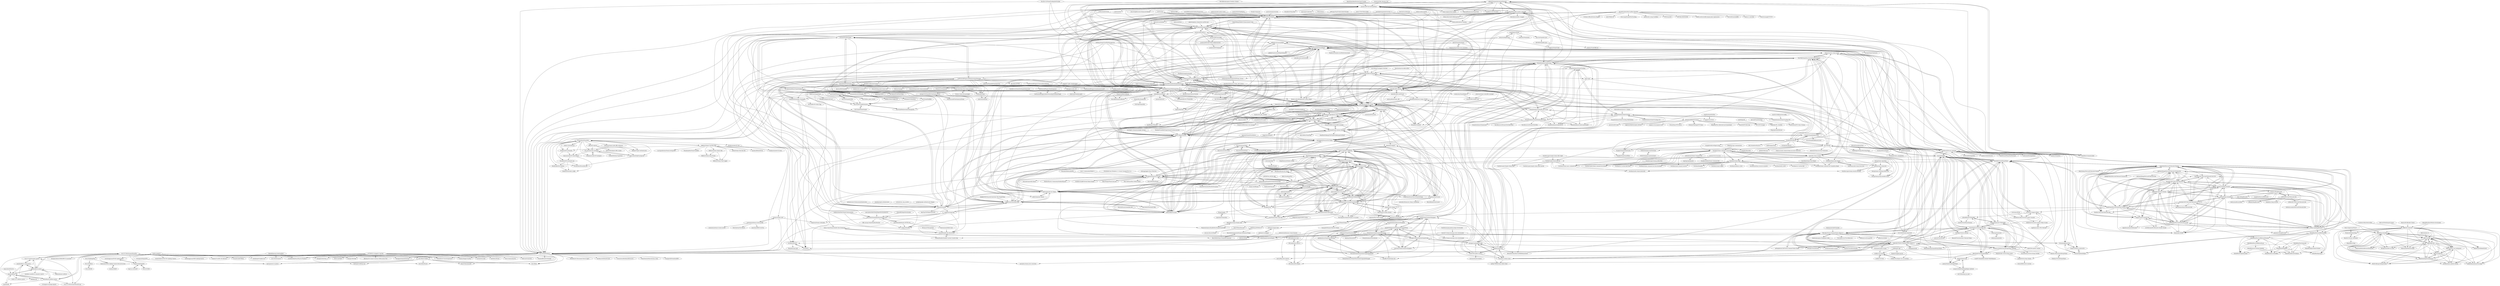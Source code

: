 digraph G {
"gibbed/SteamAchievementManager" -> "JustArchiNET/ArchiSteamFarm"
"gibbed/SteamAchievementManager" -> "JonasNilson/idle_master_extended"
"gibbed/SteamAchievementManager" -> "Jessecar96/SteamDesktopAuthenticator"
"gibbed/SteamAchievementManager" -> "cheat-engine/cheat-engine" ["e"=1]
"gibbed/SteamAchievementManager" -> "Codeusa/Borderless-Gaming" ["e"=1]
"gibbed/SteamAchievementManager" -> "pointfeev/CreamInstaller" ["e"=1]
"gibbed/SteamAchievementManager" -> "Orbmu2k/nvidiaProfileInspector" ["e"=1]
"gibbed/SteamAchievementManager" -> "BeyondDimension/SteamTools" ["e"=1]
"gibbed/SteamAchievementManager" -> "JosefNemec/Playnite" ["e"=1]
"gibbed/SteamAchievementManager" -> "Nuklon/Steam-Economy-Enhancer"
"gibbed/SteamAchievementManager" -> "jshackles/idle_master"
"gibbed/SteamAchievementManager" -> "atom0s/Steamless" ["e"=1]
"gibbed/SteamAchievementManager" -> "xupefei/Locale-Emulator" ["e"=1]
"gibbed/SteamAchievementManager" -> "IsThereAnyDeal/AugmentedSteam"
"gibbed/SteamAchievementManager" -> "Ezzpify/HourBoostr"
"Moustachauve/cookie-editor" -> "SteamDatabase/BrowserExtension" ["e"=1]
"JonasNilson/idle_master_extended" -> "gibbed/SteamAchievementManager"
"JonasNilson/idle_master_extended" -> "JustArchiNET/ArchiSteamFarm"
"JonasNilson/idle_master_extended" -> "jshackles/idle_master"
"JonasNilson/idle_master_extended" -> "Nuklon/Steam-Economy-Enhancer"
"JonasNilson/idle_master_extended" -> "Jessecar96/SteamDesktopAuthenticator"
"JonasNilson/idle_master_extended" -> "IsThereAnyDeal/AugmentedSteam"
"JonasNilson/idle_master_extended" -> "Codeusa/Borderless-Gaming" ["e"=1]
"JonasNilson/idle_master_extended" -> "Ezzpify/HourBoostr"
"JonasNilson/idle_master_extended" -> "pointfeev/CreamInstaller" ["e"=1]
"JonasNilson/idle_master_extended" -> "Orbmu2k/nvidiaProfileInspector" ["e"=1]
"JonasNilson/idle_master_extended" -> "TCNOco/TcNo-Acc-Switcher"
"JonasNilson/idle_master_extended" -> "DevilXD/TwitchDropsMiner"
"JonasNilson/idle_master_extended" -> "Depressurizer/Depressurizer"
"JonasNilson/idle_master_extended" -> "Codeusa/SteamCleaner"
"JonasNilson/idle_master_extended" -> "beeradmoore/dlss-swapper" ["e"=1]
"Codeusa/Borderless-Gaming" -> "Codeusa/SteamCleaner" ["e"=1]
"Codeusa/Borderless-Gaming" -> "gibbed/SteamAchievementManager" ["e"=1]
"Codeusa/Borderless-Gaming" -> "JustArchiNET/ArchiSteamFarm" ["e"=1]
"SteamRE/DepotDownloader" -> "Jack-Myth/SteamDepotDownloader-GUI" ["e"=1]
"ray-lothian/UserAgent-Switcher" -> "SteamDatabase/BrowserExtension" ["e"=1]
"moonlight-stream/moonlight-pc" -> "jonathanlermitage/tikione-steam-cleaner" ["e"=1]
"RoseTheFlower/MetroSteam" -> "AikoMidori/steam-library"
"RoseTheFlower/MetroSteam" -> "PhantomGamers/SFP"
"RoseTheFlower/MetroSteam" -> "AikoMidori/steam-dark-mode"
"RoseTheFlower/MetroSteam" -> "AikoMidori/SteamSkins"
"RoseTheFlower/MetroSteam" -> "Jonius7/SteamUI-OldGlory"
"RoseTheFlower/MetroSteam" -> "LaserFlash/steam-chat-skin"
"RoseTheFlower/MetroSteam" -> "yurisuika/Zehn"
"RoseTheFlower/MetroSteam" -> "redsigma/UPMetroSkin"
"RoseTheFlower/MetroSteam" -> "PhantomGamers/SteamFriendsPatcher"
"RoseTheFlower/MetroSteam" -> "henrikx/metroskininstaller"
"RoseTheFlower/MetroSteam" -> "SleepDaemon/Modern-Steam"
"RoseTheFlower/MetroSteam" -> "AikoMidori/steam-friends-skin"
"RoseTheFlower/MetroSteam" -> "Snudgee/Pure"
"RoseTheFlower/MetroSteam" -> "PhantomGamers/EnableNewSteamFriendsSkin"
"RoseTheFlower/MetroSteam" -> "shdwmtr/millennium"
"PhantomGamers/SteamFriendsPatcher" -> "AikoMidori/steam-library"
"PhantomGamers/SteamFriendsPatcher" -> "Jonius7/SteamUI-OldGlory"
"PhantomGamers/SteamFriendsPatcher" -> "ungstein/OG-Steam-Library"
"PhantomGamers/SteamFriendsPatcher" -> "AikoMidori/steam-dark-mode"
"PhantomGamers/SteamFriendsPatcher" -> "PhantomGamers/SFP"
"PhantomGamers/SteamFriendsPatcher" -> "ungstein/OG-Steam"
"PhantomGamers/SteamFriendsPatcher" -> "LaserFlash/steam-chat-skin"
"PhantomGamers/SteamFriendsPatcher" -> "The-HopelessGamer/Friends-UI-Custom"
"PhantomGamers/SteamFriendsPatcher" -> "Snudgee/Pure"
"PhantomGamers/SteamFriendsPatcher" -> "PhantomGamers/EnableNewSteamFriendsSkin"
"PhantomGamers/SteamFriendsPatcher" -> "RoseTheFlower/MetroSteam"
"PhantomGamers/SteamFriendsPatcher" -> "redsigma/UPMetroSkin"
"Jack-Myth/Threshold-Miku" -> "Edgarware/Threshold-Skin" ["e"=1]
"Jack-Myth/Threshold-Miku" -> "purogamer/Fluent-for-Steam" ["e"=1]
"South-Paw/salien-script-js" -> "SteamDatabase/SalienCheat"
"South-Paw/salien-script-js" -> "meepen/salien-bot"
"South-Paw/salien-script-js" -> "coryshaw1/saliens-hack"
"South-Paw/salien-script-js" -> "zettiverse/auto-steam-queue"
"South-Paw/salien-script-js" -> "Archomeda/AutoSaliens"
"South-Paw/salien-script-js" -> "ensingm2/saliengame_idler"
"Otiel/BandcampDownloader" -> "Nuklon/Steam-Economy-Enhancer" ["e"=1]
"xenolightning/AudioSwitcher_v1" -> "Codeusa/SteamCleaner" ["e"=1]
"xenolightning/AudioSwitcher_v1" -> "jshackles/Enhanced_Steam" ["e"=1]
"xenolightning/AudioSwitcher_v1" -> "Depressurizer/Depressurizer" ["e"=1]
"xenolightning/AudioSwitcher_v1" -> "winauth/winauth" ["e"=1]
"IsThereAnyDeal/AugmentedSteam" -> "jshackles/Enhanced_Steam"
"IsThereAnyDeal/AugmentedSteam" -> "IsThereAnyDeal/AugmentedSteam_Server"
"IsThereAnyDeal/AugmentedSteam" -> "SteamDatabase/BrowserExtension"
"IsThereAnyDeal/AugmentedSteam" -> "Nuklon/Steam-Economy-Enhancer"
"IsThereAnyDeal/AugmentedSteam" -> "Depressurizer/Depressurizer"
"IsThereAnyDeal/AugmentedSteam" -> "rafaelgomesxyz/esgst"
"IsThereAnyDeal/AugmentedSteam" -> "Codeusa/SteamCleaner"
"IsThereAnyDeal/AugmentedSteam" -> "JonasNilson/idle_master_extended"
"IsThereAnyDeal/AugmentedSteam" -> "JustArchiNET/ArchiSteamFarm"
"IsThereAnyDeal/AugmentedSteam" -> "jshackles/idle_master"
"IsThereAnyDeal/AugmentedSteam" -> "Theo47/Depressurizer"
"IsThereAnyDeal/AugmentedSteam" -> "Revadike/SteamWebIntegration"
"IsThereAnyDeal/AugmentedSteam" -> "chr233/ASFEnhance"
"IsThereAnyDeal/AugmentedSteam" -> "JustArchiNET/ASF-ui"
"IsThereAnyDeal/AugmentedSteam" -> "SteamDatabase/SalienCheat"
"Authenticator-Extension/Authenticator" -> "winauth/winauth" ["e"=1]
"SteamRE/SteamKit" -> "Jessecar96/SteamDesktopAuthenticator" ["e"=1]
"SteamRE/SteamKit" -> "JustArchiNET/ArchiSteamFarm" ["e"=1]
"SteamRE/SteamKit" -> "jshackles/idle_master" ["e"=1]
"SteamRE/SteamKit" -> "jshackles/Enhanced_Steam" ["e"=1]
"stefansundin/superf4" -> "redsigma/UPMetroSkin" ["e"=1]
"stefansundin/superf4" -> "Codeusa/SteamCleaner" ["e"=1]
"Freaky/Compactor" -> "Codeusa/SteamCleaner" ["e"=1]
"Depressurizer/Depressurizer" -> "Theo47/Depressurizer"
"Depressurizer/Depressurizer" -> "rallion/depressurizer"
"Depressurizer/Depressurizer" -> "IsThereAnyDeal/AugmentedSteam"
"Depressurizer/Depressurizer" -> "Codeusa/SteamCleaner"
"Depressurizer/Depressurizer" -> "boppreh/steamgrid" ["e"=1]
"Depressurizer/Depressurizer" -> "jshackles/Enhanced_Steam"
"Depressurizer/Depressurizer" -> "Nuklon/Steam-Economy-Enhancer"
"Depressurizer/Depressurizer" -> "SteamGridDB/steam-rom-manager" ["e"=1]
"Depressurizer/Depressurizer" -> "RevoLand/Steam-Library-Manager"
"Depressurizer/Depressurizer" -> "JustArchiNET/ArchiSteamFarm"
"Depressurizer/Depressurizer" -> "jshackles/idle_master"
"Depressurizer/Depressurizer" -> "redsigma/UPMetroSkin"
"Depressurizer/Depressurizer" -> "SteamGridDB/steamgriddb-manager" ["e"=1]
"Depressurizer/Depressurizer" -> "JosefNemec/Playnite" ["e"=1]
"Depressurizer/Depressurizer" -> "jonathanlermitage/tikione-steam-cleaner"
"meepen/salien-bot" -> "SteamDatabase/SalienCheat"
"meepen/salien-bot" -> "coryshaw1/saliens-hack"
"meepen/salien-bot" -> "ensingm2/saliengame_idler"
"meepen/salien-bot" -> "South-Paw/salien-script-js"
"meepen/salien-bot" -> "PotcFdk/SteamDiscoveryQueueAutoSkipper"
"meepen/salien-bot" -> "nathan78906/steam-salien-cheat"
"meepen/salien-bot" -> "jshackles/idle_master"
"meepen/salien-bot" -> "jshackles/Enhanced_Steam"
"meepen/salien-bot" -> "wchill/steamSummerMinigame"
"meepen/salien-bot" -> "Citrinate/giveawayHelper"
"meepen/salien-bot" -> "SteamDatabase/MonsterMinigame"
"meepen/salien-bot" -> "zettiverse/auto-steam-queue"
"meepen/salien-bot" -> "SteamGame/steamSummerMinigame"
"meepen/salien-bot" -> "Theo47/Depressurizer"
"meepen/salien-bot" -> "AlexanderSharykin/CardIdleRemastered"
"dogfight360/Stop-Ask-Questions-The-Stupid-Ways" -> "Edgarware/Threshold-Skin" ["e"=1]
"5x/easy-steam-free-packages" -> "louisa-uno/claim-free-steam-packages"
"makazeu/AnotherSteamCommunityFix" -> "wagayaluda/idle" ["e"=1]
"makazeu/AnotherSteamCommunityFix" -> "Jack-Myth/SteamDepotDownloader-GUI" ["e"=1]
"AnthonyZJiang/Microsoft-Reward-Chrome-Ext" -> "charlesbel/Microsoft-Rewards-Farmer"
"AnthonyZJiang/Microsoft-Reward-Chrome-Ext" -> "jjjchens235/bing-rewards"
"AnthonyZJiang/Microsoft-Reward-Chrome-Ext" -> "klept0/MS-Rewards-Farmer"
"AnthonyZJiang/Microsoft-Reward-Chrome-Ext" -> "farshadz1997/Microsoft-Rewards-bot"
"AnthonyZJiang/Microsoft-Reward-Chrome-Ext" -> "XxBAJNOKxX/Microsoft-Reward-Chrome-Ext"
"AnthonyZJiang/Microsoft-Reward-Chrome-Ext" -> "blackluv/Microsoft-Rewards-Bot"
"AnthonyZJiang/Microsoft-Reward-Chrome-Ext" -> "Tom60chat/Microsoft-Rewards-Farmer-Sharp"
"AnthonyZJiang/Microsoft-Reward-Chrome-Ext" -> "TheNetsky/Microsoft-Rewards-Script"
"AnthonyZJiang/Microsoft-Reward-Chrome-Ext" -> "Prem-ium/BingRewards"
"AnthonyZJiang/Microsoft-Reward-Chrome-Ext" -> "farshadz1997/Microsoft-Rewards-bot-GUI-V2"
"AnthonyZJiang/Microsoft-Reward-Chrome-Ext" -> "haq/microsoft-rewards-bot"
"AnthonyZJiang/Microsoft-Reward-Chrome-Ext" -> "AnthonyZJiang/Microsoft-Rewards-Bot"
"AnthonyZJiang/Microsoft-Reward-Chrome-Ext" -> "thearyadev/MSRF"
"AnthonyZJiang/Microsoft-Reward-Chrome-Ext" -> "farshadz1997/Microsoft-Rewards-bot-GUI"
"WGzeyu/GTASuperESC" -> "umaim/Humble-Key-Restriction" ["e"=1]
"devunt/make-gis-great-again" -> "jonathanlermitage/tikione-steam-cleaner" ["e"=1]
"LaserFlash/steam-chat-skin" -> "AikoMidori/steam-library"
"LaserFlash/steam-chat-skin" -> "AikoMidori/steam-friends-skin"
"jjjchens235/bing-rewards" -> "Prem-ium/BingRewards"
"jjjchens235/bing-rewards" -> "blackluv/Microsoft-Rewards-Bot"
"jjjchens235/bing-rewards" -> "AnthonyZJiang/Microsoft-Reward-Chrome-Ext"
"jjjchens235/bing-rewards" -> "jack-mil/bing-rewards"
"jjjchens235/bing-rewards" -> "charlesbel/Microsoft-Rewards-Farmer"
"jjjchens235/bing-rewards" -> "farshadz1997/Microsoft-Rewards-bot"
"jjjchens235/bing-rewards" -> "xMNG/Microsoft-Rewards-Bot"
"jjjchens235/bing-rewards" -> "Tom60chat/Microsoft-Rewards-Farmer-Sharp"
"jjjchens235/bing-rewards" -> "3kh0/bing-rewards"
"jjjchens235/bing-rewards" -> "TheNetsky/Microsoft-Rewards-Script"
"jjjchens235/bing-rewards" -> "klept0/MS-Rewards-Farmer"
"jjjchens235/bing-rewards" -> "MehdiRtal/MicrosoftRewardsBot"
"jjjchens235/bing-rewards" -> "pmahend1/BingRewards"
"jjjchens235/bing-rewards" -> "farshadz1997/Microsoft-Rewards-bot-GUI"
"jjjchens235/bing-rewards" -> "sealemar/BingRewards"
"SteamGridDB/steamgriddb-manager" -> "RevoLand/Steam-Library-Manager" ["e"=1]
"SteamGridDB/steamgriddb-manager" -> "Depressurizer/Depressurizer" ["e"=1]
"SteamGridDB/steamgriddb-manager" -> "Jonius7/SteamUI-OldGlory" ["e"=1]
"SteamDatabase/SteamDatabaseBackend" -> "SteamDatabase/steamdb.info-issues"
"SteamDatabase/SteamDatabaseBackend" -> "SteamDatabase/SteamTracking" ["e"=1]
"SteamDatabase/SteamDatabaseBackend" -> "SteamDatabase/BrowserExtension"
"SteamDatabase/SteamDatabaseBackend" -> "SteamDatabase/steamstat.us"
"SteamDatabase/SteamDatabaseBackend" -> "SteamDatabase/GameTracking"
"SteamDatabase/SteamDatabaseBackend" -> "SteamDatabase/UndocumentedAPI"
"SteamDatabase/SteamDatabaseBackend" -> "ValveResourceFormat/ValveKeyValue" ["e"=1]
"SteamDatabase/SteamDatabaseBackend" -> "ValveResourceFormat/ValvePak" ["e"=1]
"SteamDatabase/SteamDatabaseBackend" -> "SteamDatabase/SteamLinux"
"SteamDatabase/SteamDatabaseBackend" -> "jshackles/Enhanced_Steam"
"SteamDatabase/SteamDatabaseBackend" -> "SteamRE/SteamKit" ["e"=1]
"SteamDatabase/SteamDatabaseBackend" -> "jshackles/Enhanced_Steam_Firefox"
"Dawnnnnnn/bilibili-tools" -> "umaim/Humble-Key-Restriction" ["e"=1]
"SteamDatabase/SalienCheat" -> "meepen/salien-bot"
"SteamDatabase/SalienCheat" -> "ensingm2/saliengame_idler"
"SteamDatabase/SalienCheat" -> "South-Paw/salien-script-js"
"SteamDatabase/SalienCheat" -> "coryshaw1/saliens-hack"
"SteamDatabase/SalienCheat" -> "jshackles/Enhanced_Steam"
"SteamDatabase/SalienCheat" -> "PotcFdk/SteamDiscoveryQueueAutoSkipper"
"SteamDatabase/SalienCheat" -> "Nuklon/Steam-Economy-Enhancer"
"SteamDatabase/SalienCheat" -> "jshackles/idle_master"
"SteamDatabase/SalienCheat" -> "JustArchiNET/ArchiSteamFarm"
"SteamDatabase/SalienCheat" -> "SteamGame/steamSummerMinigame"
"SteamDatabase/SalienCheat" -> "wchill/steamSummerMinigame"
"SteamDatabase/SalienCheat" -> "IsThereAnyDeal/AugmentedSteam"
"SteamDatabase/SalienCheat" -> "Theo47/Depressurizer"
"SteamDatabase/SalienCheat" -> "Citrinate/giveawayHelper"
"SteamDatabase/SalienCheat" -> "SteamDatabase/SteamTracking" ["e"=1]
"PythonistaGuild/TwitchIO" -> "Tkd-Alex/Twitch-Channel-Points-Miner-v2" ["e"=1]
"boppreh/steamgrid" -> "Depressurizer/Depressurizer" ["e"=1]
"rafaelgomesxyz/esgst" -> "revilheart/ESGST"
"rafaelgomesxyz/esgst" -> "Citrinate/giveawayHelper"
"rafaelgomesxyz/esgst" -> "JustArchi/ESGST"
"rafaelgomesxyz/esgst" -> "longnull/GiveawayCompanion"
"rafaelgomesxyz/esgst" -> "Revadike/SteamWebIntegration"
"rafaelgomesxyz/esgst" -> "Sighery/RaChart"
"rafaelgomesxyz/esgst" -> "ge-ku/AutoJoin-for-SteamGifts"
"rafaelgomesxyz/esgst" -> "alvr/ASFui"
"rafaelgomesxyz/esgst" -> "nandee95/Extended_Steamgifts"
"rafaelgomesxyz/esgst" -> "SteamGifts/SteamGifts"
"rafaelgomesxyz/esgst" -> "Revadike/EnhancedBarter"
"rafaelgomesxyz/esgst" -> "thomas-ashcraft/alienware_arena_helper"
"JaycieErysdren/MarcLaidlaw-Epistle3" -> "ValveSoftware/halflife" ["e"=1]
"JaycieErysdren/MarcLaidlaw-Epistle3" -> "SteamDatabase/SalienCheat"
"JaycieErysdren/MarcLaidlaw-Epistle3" -> "jshackles/Enhanced_Steam"
"JaycieErysdren/MarcLaidlaw-Epistle3" -> "kozec/sc-controller" ["e"=1]
"JaycieErysdren/MarcLaidlaw-Epistle3" -> "Codeusa/SteamCleaner"
"JaycieErysdren/MarcLaidlaw-Epistle3" -> "airforsteam/Air-for-Steam"
"JaycieErysdren/MarcLaidlaw-Epistle3" -> "TerryCavanagh/VVVVVV" ["e"=1]
"JaycieErysdren/MarcLaidlaw-Epistle3" -> "Croteam-official/Serious-Engine" ["e"=1]
"JaycieErysdren/MarcLaidlaw-Epistle3" -> "LibreVR/Revive" ["e"=1]
"JaycieErysdren/MarcLaidlaw-Epistle3" -> "10se1ucgo/DisableWinTracking" ["e"=1]
"JaycieErysdren/MarcLaidlaw-Epistle3" -> "pirate/sites-using-cloudflare" ["e"=1]
"JaycieErysdren/MarcLaidlaw-Epistle3" -> "FWGS/xash3d" ["e"=1]
"JaycieErysdren/MarcLaidlaw-Epistle3" -> "rallion/depressurizer"
"JaycieErysdren/MarcLaidlaw-Epistle3" -> "CRYTEK/CRYENGINE" ["e"=1]
"JaycieErysdren/MarcLaidlaw-Epistle3" -> "reddit-archive/reddit-plugin-place-opensource" ["e"=1]
"jshackles/Enhanced_Steam_Firefox" -> "jshackles/Enhanced_Steam"
"JustArchiNET/ASF-ui" -> "chr233/ASFEnhance"
"JustArchiNET/ASF-ui" -> "JustArchiNET/ASF-WebConfigGenerator"
"JustArchiNET/ASF-ui" -> "JustArchiNET/ArchiBot"
"JustArchiNET/ASF-ui" -> "CatPoweredPlugins/ASFAchievementManager"
"JustArchiNET/ASF-ui" -> "Revadike/SteamWebIntegration"
"JustArchiNET/ASF-ui" -> "IsThereAnyDeal/AugmentedSteam"
"JustArchiNET/ASF-ui" -> "Citrinate/FreePackages"
"JustArchiNET/ASF-ui" -> "SteamDatabase/BrowserExtension"
"juliarose/steam-trade-offer-enhancer" -> "HilliamT/Vapor-Authenticator"
"juliarose/steam-trade-offer-enhancer" -> "tf2-automatic/tf2-automatic"
"xMNG/Microsoft-Rewards-Bot" -> "blakek/ms-bing-rewards"
"xMNG/Microsoft-Rewards-Bot" -> "kathawala/RewardsBot"
"xMNG/Microsoft-Rewards-Bot" -> "LjMario007/Microsoft-Rewards-Bot"
"xMNG/Microsoft-Rewards-Bot" -> "sealemar/BingRewards"
"xMNG/Microsoft-Rewards-Bot" -> "jflbaker/BingRewards"
"blackluv/Microsoft-Rewards-Bot" -> "jjjchens235/bing-rewards"
"blackluv/Microsoft-Rewards-Bot" -> "haq/microsoft-rewards-bot"
"blackluv/Microsoft-Rewards-Bot" -> "AnthonyZJiang/Microsoft-Reward-Chrome-Ext"
"blackluv/Microsoft-Rewards-Bot" -> "charlesbel/Microsoft-Rewards-Farmer"
"ensingm2/saliengame_idler" -> "coryshaw1/saliens-hack"
"ensingm2/saliengame_idler" -> "ensingm2/SteamMonsterGameScript"
"ensingm2/saliengame_idler" -> "SteamDatabase/SalienCheat"
"ensingm2/saliengame_idler" -> "PotcFdk/SteamDiscoveryQueueAutoSkipper"
"ensingm2/saliengame_idler" -> "meepen/salien-bot"
"ensingm2/saliengame_idler" -> "YeOldeWH/MonsterMinigameWormholeWarp"
"ensingm2/saliengame_idler" -> "mouseas/steamSummerMinigame"
"ensingm2/saliengame_idler" -> "Lutymane/Steam-Scripts"
"BeepIsla/csgo-commend-bot" -> "3urobeat/steam-comment-service-bot" ["e"=1]
"Rudokhvist/BoosterCreator" -> "Citrinate/BoosterManager"
"Rudokhvist/BoosterCreator" -> "CatPoweredPlugins/ItemDispenser"
"longnull/GiveawayCompanion" -> "thomas-ashcraft/alienware_arena_helper"
"longnull/GiveawayCompanion" -> "Citrinate/giveawayHelper"
"longnull/GiveawayCompanion" -> "gekkedev/GiveawayKiller"
"longnull/GiveawayCompanion" -> "ezhevita/GameRemover"
"longnull/GiveawayCompanion" -> "Saulios/awa_key_checker"
"longnull/GiveawayCompanion" -> "Saulios/gleam_timer"
"longnull/GiveawayCompanion" -> "rafaelgomesxyz/esgst"
"longnull/GiveawayCompanion" -> "Sighery/RaChart"
"CatPoweredPlugins/CommandlessRedeem" -> "CatPoweredPlugins/CaseInsensitiveASF"
"AikoMidori/steam-dark-mode" -> "AikoMidori/steam-library"
"AikoMidori/steam-dark-mode" -> "PhantomGamers/SteamFriendsPatcher"
"AikoMidori/steam-dark-mode" -> "AikoMidori/steam-friends-skin"
"AikoMidori/steam-dark-mode" -> "RoseTheFlower/MetroSteam"
"AikoMidori/steam-dark-mode" -> "Jonius7/SteamUI-OldGlory"
"AikoMidori/steam-dark-mode" -> "LaserFlash/steam-chat-skin"
"AikoMidori/steam-dark-mode" -> "redsigma/UPMetroSkin"
"AikoMidori/steam-dark-mode" -> "henrikx/metroskininstaller"
"AikoMidori/steam-dark-mode" -> "AikoMidori/SteamSkins"
"AikoMidori/steam-dark-mode" -> "minischetti/metro-for-steam"
"AikoMidori/steam-dark-mode" -> "The-HopelessGamer/Friends-UI-Custom"
"gogcom/galaxy-integrations-python-api" -> "IsThereAnyDeal/AugmentedSteam" ["e"=1]
"pupuk/address-smart-parse" -> "wzc570738205/smart_parse"
"pupuk/address-smart-parse" -> "pupuk/address"
"pupuk/address-smart-parse" -> "akebe/address-parse"
"gekkedev/GiveawayKiller" -> "Citrinate/giveawayHelper"
"gekkedev/GiveawayKiller" -> "gekkedev/giveawayHelperEnhancer"
"gekkedev/GiveawayKiller" -> "thomas-ashcraft/alienware_arena_helper"
"coryshaw1/saliens-hack" -> "meepen/salien-bot"
"coryshaw1/saliens-hack" -> "ensingm2/saliengame_idler"
"coryshaw1/saliens-hack" -> "SteamDatabase/SalienCheat"
"coryshaw1/saliens-hack" -> "zettiverse/auto-steam-queue"
"coryshaw1/saliens-hack" -> "nathan78906/steam-salien-cheat"
"coryshaw1/saliens-hack" -> "SteamDatabase/MonsterMinigame"
"coryshaw1/saliens-hack" -> "PotcFdk/SteamDiscoveryQueueAutoSkipper"
"offish/tf2-express" -> "jack-richards/bptf-autopricer"
"offish/tf2-express" -> "tf2-automatic/tf2-automatic"
"offish/tf2-express" -> "peleicht/backpack-offer-sender"
"danocmx/node-tf2-item-format" -> "Bonfire/tf2autobot-config"
"danocmx/node-tf2-item-format" -> "ZeusJunior/tf2-automatic-gui"
"Nicklason/tf2-automatic" -> "ZeusJunior/tf2-automatic-gui"
"Nicklason/tf2-automatic" -> "TF2Autobot/tf2autobot"
"Nicklason/tf2-automatic" -> "danocmx/node-tf2-item-format"
"akebe/address-parse" -> "ldwonday/zh-address-parse"
"akebe/address-parse" -> "wzc570738205/smartParsePro"
"akebe/address-parse" -> "wzc570738205/smart_parse"
"akebe/address-parse" -> "pupuk/address-smart-parse"
"akebe/address-parse" -> "pupuk/address"
"akebe/address-parse" -> "akebe/element-address"
"akebe/address-parse" -> "liuzhibin-cn/address-semantic-search" ["e"=1]
"akebe/address-parse" -> "wzc570738205/smartParsePro-py"
"AikoMidori/steam-friends-skin" -> "PhantomGamers/EnableNewSteamFriendsSkin"
"wzc570738205/smart_parse" -> "pupuk/address-smart-parse"
"wzc570738205/smart_parse" -> "wzc570738205/smartParsePro"
"wzc570738205/smart_parse" -> "akebe/address-parse"
"Longi94/JavaSteam" -> "steevp/UpdogFarmer"
"Longi94/JavaSteam" -> "saskenuba/SteamHelper-rs"
"Longi94/JavaSteam" -> "Top-Cat/SteamKit-Java"
"Longi94/JavaSteam" -> "codefrom/SteamAuth"
"Sneer-Cat/Steam-Economy-Enhancer" -> "umaim/Humble-Key-Restriction"
"Sneer-Cat/Steam-Economy-Enhancer" -> "wagayaluda/idle"
"Sneer-Cat/Steam-Economy-Enhancer" -> "Revadike/SteamWebIntegration"
"Sneer-Cat/Steam-Economy-Enhancer" -> "HCLonely/AWA-Helper"
"Sneer-Cat/Steam-Economy-Enhancer" -> "Mr-VIT/SteamWebTools"
"umaim/Humble-Key-Restriction" -> "umaim/Humble-Bundle-Current-Country-Spy"
"umaim/Humble-Key-Restriction" -> "clancy-chao/Steam-Bundle-Sites-Extension"
"umaim/Humble-Key-Restriction" -> "HCLonely/auto-task"
"umaim/Humble-Bundle-Current-Country-Spy" -> "umaim/Humble-Key-Restriction"
"elipsitz/SteamTrade" -> "nosoop/SteamTrade-Java"
"quer/the-steam-awards" -> "ZWhitey/Steam-Auto-Queue"
"quer/the-steam-awards" -> "3urobeat/steam-comment-service-bot"
"quer/the-steam-awards" -> "EarsKilla/Steam-Vote-Helper"
"quer/the-steam-awards" -> "3urobeat/steam-idler"
"quer/the-steam-awards" -> "3urobeat/steam-comment-bot-template-plugin"
"quer/the-steam-awards" -> "Dasrg/steam-rateup-bot"
"quer/the-steam-awards" -> "PotcFdk/SteamDiscoveryQueueAutoSkipper"
"quer/the-steam-awards" -> "3urobeat/steam-mass-comment-bot"
"Jack-Myth/IdleMaster-HTTPS-Fix" -> "Jack-Myth/SteamDepotDownloader-GUI"
"Jack-Myth/IdleMaster-HTTPS-Fix" -> "wagayaluda/idle"
"Jack-Myth/IdleMaster-HTTPS-Fix" -> "Dawnnnnnn/bilibili-tools" ["e"=1]
"CatPoweredPlugins/ASFAchievementManager" -> "Rudokhvist/BoosterCreator"
"CatPoweredPlugins/ASFAchievementManager" -> "Citrinate/BoosterManager"
"CatPoweredPlugins/ASFAchievementManager" -> "maxisoft/ASFFreeGames"
"CatPoweredPlugins/ASFAchievementManager" -> "CatPoweredPlugins/SelectiveLootAndTransferPlugin"
"CatPoweredPlugins/ASFAchievementManager" -> "Citrinate/FreePackages"
"CatPoweredPlugins/ASFAchievementManager" -> "Citrinate/CS2Interface"
"CatPoweredPlugins/ASFAchievementManager" -> "CatPoweredPlugins/CommandlessRedeem"
"CatPoweredPlugins/ASFAchievementManager" -> "C4illin/ASFclaim"
"CatPoweredPlugins/ASFAchievementManager" -> "chr233/ASFAchievementManagerEx"
"CatPoweredPlugins/ASFAchievementManager" -> "chr233/ASFEnhance"
"CatPoweredPlugins/ASFAchievementManager" -> "CatPoweredPlugins/CaseInsensitiveASF"
"CatPoweredPlugins/ASFAchievementManager" -> "dmcallejo/ASFBot"
"CatPoweredPlugins/ASFAchievementManager" -> "ezhevita/SteamKitProxyInjection"
"CatPoweredPlugins/ASFAchievementManager" -> "Sniper677/ASF_ItemDropper"
"CatPoweredPlugins/ASFAchievementManager" -> "ezhevita/GetEmail"
"Jack-Myth/SteamDepotDownloader-GUI" -> "Jack-Myth/IdleMaster-HTTPS-Fix"
"Jack-Myth/SteamDepotDownloader-GUI" -> "fifty-six/zig.SteamManifestPatcher"
"Jack-Myth/SteamDepotDownloader-GUI" -> "ZhaiSoul/Steam-Liteloader"
"Jack-Myth/SteamDepotDownloader-GUI" -> "wagayaluda/idle"
"Jack-Myth/SteamDepotDownloader-GUI" -> "umaim/Humble-Key-Restriction"
"IsThereAnyDeal/AugmentedSteam_Server" -> "jshackles/Enhanced_Steam_API_Server"
"IsThereAnyDeal/AugmentedSteam_Server" -> "IsThereAnyDeal/AugmentedSteam"
"Revadike/SteamWebIntegration" -> "rafaelgomesxyz/esgst"
"Revadike/SteamWebIntegration" -> "HCLonely/auto-task-v4"
"Revadike/SteamWebIntegration" -> "Citrinate/giveawayHelper"
"Revadike/SteamWebIntegration" -> "Citrinate/FreePackages"
"Revadike/SteamWebIntegration" -> "longnull/GiveawayCompanion"
"Revadike/SteamWebIntegration" -> "Revadike/EnhancedBarter"
"Revadike/SteamWebIntegration" -> "nandee95/Extended_Steamgifts"
"Revadike/SteamWebIntegration" -> "chr233/ASFEnhance"
"Revadike/SteamWebIntegration" -> "Sighery/RaChart"
"Revadike/SteamWebIntegration" -> "thomas-ashcraft/alienware_arena_helper"
"Revadike/SteamWebIntegration" -> "Citrinate/BoosterManager"
"Revadike/SteamWebIntegration" -> "awthwathje/SteaScree"
"Revadike/SteamWebIntegration" -> "sffxzzp/SteamChineseChecker"
"Revadike/SteamWebIntegration" -> "clancy-chao/Steam-Bundle-Sites-Extension"
"Revadike/SteamWebIntegration" -> "ge-ku/AutoJoin-for-SteamGifts"
"echeese/TradeOfferLib" -> "nosoop/SteamTrade-Java"
"jshackles/ActivateOnSteam" -> "Sighery/RaChart"
"JustArchiNET/ASF-WebConfigGenerator" -> "JustArchiNET/Madness"
"dfrood/SteamRouteTool" -> "SamHoque/Vertigo-Boosting-Panel"
"deluxghost/ASF_IPC" -> "ezhevita/FriendAccepter"
"zhongfly/telegram-bot-asf" -> "chr233/ASFTradeExtension"
"PhantomGamers/EnableNewSteamFriendsSkin" -> "AikoMidori/steam-friends-skin"
"Nicklason/node-tf2-sku" -> "Nicklason/node-tf2-items"
"sethwheway/Steam-Comment-Bot" -> "SinaAboutalebi/Steam-Comment-Bot"
"sethwheway/Steam-Comment-Bot" -> "rep4rep/rep4rep-bot"
"Tomburgs/node-steam-discovery" -> "ZWhitey/Steam-Auto-Queue"
"clancy-chao/Steam-Bundle-Sites-Extension" -> "umaim/Humble-Bundle-Current-Country-Spy"
"clancy-chao/Steam-Bundle-Sites-Extension" -> "umaim/Humble-Key-Restriction"
"dmcallejo/ASFBot" -> "deluxghost/ASF_IPC"
"Wurst-Imperium/Wurst7" -> "FGabriel0/BarberShop" ["e"=1]
"lacymorrow/crossover" -> "PhantomGamers/SFP" ["e"=1]
"lacymorrow/crossover" -> "DevilXD/TwitchDropsMiner" ["e"=1]
"airforsteam/Air-for-Steam" -> "DirtDiglett/Pressure2"
"airforsteam/Air-for-Steam" -> "Edgarware/Threshold-Skin"
"airforsteam/Air-for-Steam" -> "DirtDiglett/Pressure-for-Steam"
"airforsteam/Air-for-Steam" -> "airforsteam/Air-Classic"
"airforsteam/Air-for-Steam" -> "rallion/depressurizer"
"airforsteam/Air-for-Steam" -> "somini/Pixelvision2"
"airforsteam/Air-for-Steam" -> "Theo47/Depressurizer"
"airforsteam/Air-for-Steam" -> "Codeusa/SteamCleaner"
"airforsteam/Air-for-Steam" -> "redsigma/UPMetroSkin"
"airforsteam/Air-for-Steam" -> "jshackles/Enhanced_Steam"
"airforsteam/Air-for-Steam" -> "SoapyHamHocks/MetroSteamSettings"
"airforsteam/Air-for-Steam" -> "ParticleCore/Iridium" ["e"=1]
"airforsteam/Air-for-Steam" -> "jshackles/idle_master"
"airforsteam/Air-for-Steam" -> "Nuklon/Steam-Economy-Enhancer"
"airforsteam/Air-for-Steam" -> "winauth/winauth"
"lay295/TwitchDownloader" -> "Tkd-Alex/Twitch-Channel-Points-Miner-v2" ["e"=1]
"google/google-authenticator" -> "winauth/winauth" ["e"=1]
"TCNOco/TcNo-Acc-Switcher" -> "rex706/SAM"
"TCNOco/TcNo-Acc-Switcher" -> "Jessecar96/SteamDesktopAuthenticator"
"TCNOco/TcNo-Acc-Switcher" -> "DevilXD/TwitchDropsMiner"
"TCNOco/TcNo-Acc-Switcher" -> "pointfeev/CreamInstaller" ["e"=1]
"TCNOco/TcNo-Acc-Switcher" -> "acidicoala/Koalageddon" ["e"=1]
"TCNOco/TcNo-Acc-Switcher" -> "molenzwiebel/Deceive" ["e"=1]
"TCNOco/TcNo-Acc-Switcher" -> "JonasNilson/idle_master_extended"
"TCNOco/TcNo-Acc-Switcher" -> "Nuklon/Steam-Economy-Enhancer"
"TCNOco/TcNo-Acc-Switcher" -> "JustArchiNET/ArchiSteamFarm"
"TCNOco/TcNo-Acc-Switcher" -> "rdavydov/Twitch-Channel-Points-Miner-v2"
"TCNOco/TcNo-Acc-Switcher" -> "FastForwardTeam/FastForward" ["e"=1]
"TCNOco/TcNo-Acc-Switcher" -> "atom0s/Steamless" ["e"=1]
"TCNOco/TcNo-Acc-Switcher" -> "Zaarrg/DropBot"
"TCNOco/TcNo-Acc-Switcher" -> "acidicoala/Koalageddon2" ["e"=1]
"TCNOco/TcNo-Acc-Switcher" -> "gibbed/SteamAchievementManager"
"AhmadIbrahiim/Website-downloader" -> "3kh0/ext-remover" ["e"=1]
"AhmadIbrahiim/Website-downloader" -> "3kh0/echolog" ["e"=1]
"AikoMidori/steam-library" -> "AikoMidori/steam-dark-mode"
"AikoMidori/steam-library" -> "PhantomGamers/SteamFriendsPatcher"
"AikoMidori/steam-library" -> "LaserFlash/steam-chat-skin"
"AikoMidori/steam-library" -> "Jonius7/SteamUI-OldGlory"
"AikoMidori/steam-library" -> "AikoMidori/steam-friends-skin"
"AikoMidori/steam-library" -> "RoseTheFlower/MetroSteam"
"AikoMidori/steam-library" -> "The-HopelessGamer/Friends-UI-Custom"
"AikoMidori/steam-library" -> "PhantomGamers/SFP"
"AikoMidori/steam-library" -> "henrikx/metroskininstaller"
"AikoMidori/steam-library" -> "redsigma/UPMetroSkin"
"AikoMidori/steam-library" -> "AikoMidori/SteamSkins"
"AikoMidori/steam-library" -> "Snudgee/Pure"
"AikoMidori/steam-library" -> "Aeryle/library-gui"
"AikoMidori/steam-library" -> "minischetti/metro-for-steam"
"Jonius7/SteamUI-OldGlory" -> "PhantomGamers/SteamFriendsPatcher"
"Jonius7/SteamUI-OldGlory" -> "AikoMidori/steam-library"
"Jonius7/SteamUI-OldGlory" -> "PhantomGamers/SFP"
"Jonius7/SteamUI-OldGlory" -> "AikoMidori/steam-dark-mode"
"Jonius7/SteamUI-OldGlory" -> "RoseTheFlower/MetroSteam"
"Jonius7/SteamUI-OldGlory" -> "Jonius7/steam-missing-covers-downloader"
"Jonius7/SteamUI-OldGlory" -> "Snudgee/Pure"
"Jonius7/SteamUI-OldGlory" -> "AikoMidori/SteamSkins"
"Jonius7/SteamUI-OldGlory" -> "redsigma/UPMetroSkin"
"Jonius7/SteamUI-OldGlory" -> "LaserFlash/steam-chat-skin"
"Jonius7/SteamUI-OldGlory" -> "purogamer/Fluent-for-Steam"
"Jonius7/SteamUI-OldGlory" -> "badanka/Compact"
"Jonius7/SteamUI-OldGlory" -> "ungstein/OG-Steam-Library"
"Jonius7/SteamUI-OldGlory" -> "henrikx/metroskininstaller"
"jshackles/idle_master" -> "jshackles/Enhanced_Steam"
"jshackles/idle_master" -> "jshackles/idle_master_py"
"jshackles/idle_master" -> "JonasNilson/idle_master_extended"
"jshackles/idle_master" -> "rallion/depressurizer"
"jshackles/idle_master" -> "JustArchiNET/ArchiSteamFarm"
"jshackles/idle_master" -> "Theo47/Depressurizer"
"jshackles/idle_master" -> "Codeusa/SteamCleaner"
"jshackles/idle_master" -> "Nuklon/Steam-Economy-Enhancer"
"jshackles/idle_master" -> "Jessecar96/SteamDesktopAuthenticator"
"jshackles/idle_master" -> "SteamDatabase/SalienCheat"
"jshackles/idle_master" -> "Ezzpify/HourBoostr"
"jshackles/idle_master" -> "AlexanderSharykin/CardIdleRemastered"
"jshackles/idle_master" -> "winauth/winauth"
"jshackles/idle_master" -> "IsThereAnyDeal/AugmentedSteam"
"jshackles/idle_master" -> "SteamRE/SteamKit" ["e"=1]
"HearthSim/Hearthstone-Deck-Tracker" -> "JustArchiNET/ArchiSteamFarm" ["e"=1]
"scito/extract_otp_secrets" -> "winauth/winauth" ["e"=1]
"honestbleeps/Reddit-Enhancement-Suite" -> "jshackles/Enhanced_Steam" ["e"=1]
"honestbleeps/Reddit-Enhancement-Suite" -> "IsThereAnyDeal/AugmentedSteam" ["e"=1]
"Revadike/epicgames-freebies-claimer" -> "JustArchiNET/ArchiSteamFarm" ["e"=1]
"Revadike/epicgames-freebies-claimer" -> "Nuklon/Steam-Economy-Enhancer" ["e"=1]
"charlesbel/Microsoft-Rewards-Farmer" -> "klept0/MS-Rewards-Farmer"
"charlesbel/Microsoft-Rewards-Farmer" -> "TheNetsky/Microsoft-Rewards-Script"
"charlesbel/Microsoft-Rewards-Farmer" -> "farshadz1997/Microsoft-Rewards-bot"
"charlesbel/Microsoft-Rewards-Farmer" -> "AnthonyZJiang/Microsoft-Reward-Chrome-Ext"
"charlesbel/Microsoft-Rewards-Farmer" -> "Tom60chat/Microsoft-Rewards-Farmer-Sharp"
"charlesbel/Microsoft-Rewards-Farmer" -> "haq/microsoft-rewards-bot"
"charlesbel/Microsoft-Rewards-Farmer" -> "jjjchens235/bing-rewards"
"charlesbel/Microsoft-Rewards-Farmer" -> "Prem-ium/BingRewards"
"charlesbel/Microsoft-Rewards-Farmer" -> "farshadz1997/Microsoft-Rewards-bot-GUI-V2"
"charlesbel/Microsoft-Rewards-Farmer" -> "blackluv/Microsoft-Rewards-Bot"
"charlesbel/Microsoft-Rewards-Farmer" -> "jack-mil/bing-rewards"
"charlesbel/Microsoft-Rewards-Farmer" -> "thearyadev/MSRF"
"charlesbel/Microsoft-Rewards-Farmer" -> "farshadz1997/Microsoft-Rewards-bot-GUI"
"charlesbel/Microsoft-Rewards-Farmer" -> "DevilXD/TwitchDropsMiner"
"charlesbel/Microsoft-Rewards-Farmer" -> "AlexyGalaxy/Microsoft-Rewards-Farmer"
"rallion/depressurizer" -> "Theo47/Depressurizer"
"rallion/depressurizer" -> "Depressurizer/Depressurizer"
"rallion/depressurizer" -> "jshackles/idle_master"
"rallion/depressurizer" -> "Codeusa/SteamCleaner"
"rallion/depressurizer" -> "jshackles/Enhanced_Steam"
"rallion/depressurizer" -> "airforsteam/Air-for-Steam"
"rallion/depressurizer" -> "jonathanlermitage/tikione-steam-cleaner"
"rallion/depressurizer" -> "RevoLand/Steam-Library-Manager"
"rallion/depressurizer" -> "DirtDiglett/Pressure2"
"rallion/depressurizer" -> "DirtDiglett/Pressure-for-Steam"
"rallion/depressurizer" -> "ncla/SteamInventoryExpert"
"rallion/depressurizer" -> "wchill/steamSummerMinigame"
"rallion/depressurizer" -> "Nuklon/Steam-Economy-Enhancer"
"rallion/depressurizer" -> "SteamDatabase/SalienCheat"
"rallion/depressurizer" -> "IsThereAnyDeal/AugmentedSteam"
"puppylpg/oddish" -> "chr233/ASFBuffBot" ["e"=1]
"wzc570738205/smartParsePro" -> "ldwonday/zh-address-parse"
"wzc570738205/smartParsePro" -> "akebe/address-parse"
"wzc570738205/smartParsePro" -> "wzc570738205/smart_parse"
"wzc570738205/smartParsePro" -> "kt4ngw/CBCSBA"
"wzc570738205/smartParsePro" -> "siporg/species-in-pieces"
"wzc570738205/smartParsePro" -> "SteamedBread2333/mtgit"
"wzc570738205/smartParsePro" -> "zhanggaoming/android-ipc"
"wzc570738205/smartParsePro" -> "Micheliliuv87/ArchOrgSearch"
"wzc570738205/smartParsePro" -> "chenlu0701/XDU-SE-delivery"
"wzc570738205/smartParsePro" -> "wzc570738205/smartParsePro-py"
"wzc570738205/smartParsePro" -> "reers/Rhea"
"wzc570738205/smartParsePro" -> "Zhengfu200/ZChat_v1"
"wzc570738205/smartParsePro" -> "CheemsHappyCoin/Pay"
"wzc570738205/smartParsePro" -> "boringstudents/CHMLFRP-UI-Launcher" ["e"=1]
"wzc570738205/smartParsePro" -> "reers/ReerCodable"
"ParticleCore/Particle" -> "jshackles/Enhanced_Steam" ["e"=1]
"ParticleCore/Particle" -> "Codeusa/SteamCleaner" ["e"=1]
"DirtDiglett/Pressure-for-Steam" -> "DirtDiglett/Pressure2"
"DirtDiglett/Pressure-for-Steam" -> "somini/Pixelvision2"
"DirtDiglett/Pressure-for-Steam" -> "airforsteam/Air-for-Steam"
"DirtDiglett/Pressure-for-Steam" -> "Edgarware/Threshold-Skin"
"DirtDiglett/Pressure-for-Steam" -> "jshackles/Enhanced_Steam"
"DirtDiglett/Pressure-for-Steam" -> "Theo47/Depressurizer"
"DirtDiglett/Pressure-for-Steam" -> "badanka/Compact"
"DirtDiglett/Pressure-for-Steam" -> "jonathanlermitage/tikione-steam-cleaner"
"DirtDiglett/Pressure-for-Steam" -> "rallion/depressurizer"
"DirtDiglett/Pressure-for-Steam" -> "SoapyHamHocks/MetroSteamSettings"
"DirtDiglett/Pressure-for-Steam" -> "RevoLand/Steam-Library-Manager"
"DirtDiglett/Pressure-for-Steam" -> "redsigma/UPMetroSkin"
"DirtDiglett/Pressure-for-Steam" -> "wchill/steamSummerMinigame"
"DirtDiglett/Pressure-for-Steam" -> "Depressurizer/Depressurizer"
"DirtDiglett/Pressure-for-Steam" -> "Proj-Ascension/Client"
"Refloow/Steam-Card-Bot-PRO" -> "TF2Autobot/tf2autobot"
"Refloow/Steam-Card-Bot-PRO" -> "Luc4sguilherme/Steam-levelup-BOT"
"Refloow/Steam-Card-Bot-PRO" -> "Refloow/Steam-Games-Idle"
"Refloow/Steam-Card-Bot-PRO" -> "quer/the-steam-awards"
"Refloow/Steam-Card-Bot-PRO" -> "3urobeat/steam-comment-service-bot"
"Refloow/Steam-Card-Bot-PRO" -> "ThunbergOlle/SteamTradeBot" ["e"=1]
"Refloow/Steam-Card-Bot-PRO" -> "Refloow/Steam-Auto-Friend"
"Refloow/Steam-Card-Bot-PRO" -> "mfwb/Steam-Gem-Key-Bot"
"Refloow/Steam-Card-Bot-PRO" -> "JustAzul/BluebotFree" ["e"=1]
"Refloow/Steam-Card-Bot-PRO" -> "Nicklason/tf2-automatic"
"Refloow/Steam-Card-Bot-PRO" -> "Refloow/Steam-Chat-Logger"
"D3vl0per/Twitch-watcher" -> "AlexSterk/TwitchDropGrabber"
"D3vl0per/Twitch-watcher" -> "TychoTheTaco/Twitch-Drops-Bot"
"D3vl0per/Twitch-watcher" -> "Zaarrg/DropBot"
"D3vl0per/Twitch-watcher" -> "Baseult/Twitchwatcher-Valorant-Drops"
"D3vl0per/Twitch-watcher" -> "pyroch/TwitchGrobs"
"saskenuba/SteamHelper-rs" -> "icewind1991/steam-vent"
"jack-mil/bing-rewards" -> "Prem-ium/BingRewards"
"jack-mil/bing-rewards" -> "3kh0/bing-rewards"
"jack-mil/bing-rewards" -> "jjjchens235/bing-rewards"
"jack-mil/bing-rewards" -> "farshadz1997/Microsoft-Rewards-bot-GUI-V2"
"jack-mil/bing-rewards" -> "klept0/MS-Rewards-Farmer"
"jack-mil/bing-rewards" -> "TheNetsky/Microsoft-Rewards-Script"
"jack-mil/bing-rewards" -> "pmahend1/BingRewards"
"jack-mil/bing-rewards" -> "charlesbel/Microsoft-Rewards-Farmer"
"TF2Autobot/tf2autobot" -> "Nicklason/tf2-automatic"
"TF2Autobot/tf2autobot" -> "jack-richards/bptf-autopricer"
"TF2Autobot/tf2autobot" -> "tf2-automatic/tf2-automatic"
"TF2Autobot/tf2autobot" -> "ZeusJunior/tf2-automatic-gui"
"TF2Autobot/tf2autobot" -> "Refloow/Steam-Card-Bot-PRO"
"TF2Autobot/tf2autobot" -> "danocmx/node-tf2-item-format"
"TF2Autobot/tf2autobot" -> "Bonfire/bptf-bot-utilities"
"TF2Autobot/tf2autobot" -> "offish/tf2-express"
"TF2Autobot/tf2autobot" -> "Gobot1234/steam.py" ["e"=1]
"TF2Autobot/tf2autobot" -> "juliarose/steam-trade-offer-enhancer"
"TF2Autobot/tf2autobot" -> "TF2Autobot/tf2autobot-gui"
"TF2Autobot/tf2autobot" -> "Nicklason/node-tf2-sku"
"TF2Autobot/tf2autobot" -> "ZeusJunior/node-tf2-backpack"
"TF2Autobot/tf2autobot" -> "HilliamT/Vapor-Authenticator"
"gottagofaster236/Twitch-Channel-Points-Miner" -> "Tkd-Alex/Twitch-Channel-Points-Miner-v2"
"gottagofaster236/Twitch-Channel-Points-Miner" -> "rdavydov/Twitch-Channel-Points-Miner-v2"
"jshackles/idle_master_py" -> "jshackles/idle_master"
"jshackles/idle_master_py" -> "jayme-github/steam_idle"
"jshackles/idle_master_py" -> "jshackles/Enhanced_Steam_Firefox"
"ebkr/r2modmanPlus" -> "shdwmtr/millennium" ["e"=1]
"Nickwasused/FreeGamesonSteam" -> "azhuge233/SteamDB-FreeGames-dotnet"
"3urobeat/steam-comment-service-bot" -> "3urobeat/steam-idler"
"3urobeat/steam-comment-service-bot" -> "3urobeat/steam-mass-comment-bot"
"3urobeat/steam-comment-service-bot" -> "3urobeat/node-steamcommunity"
"3urobeat/steam-comment-service-bot" -> "Dasrg/steam-rateup-bot"
"3urobeat/steam-comment-service-bot" -> "quer/the-steam-awards"
"3urobeat/steam-comment-service-bot" -> "3urobeat/steam-comment-bot-discord-plugin"
"3urobeat/steam-comment-service-bot" -> "3urobeat/node-steamid-resolver"
"3urobeat/steam-comment-service-bot" -> "Gunthersuper/steam-comment-bot-limited"
"3urobeat/steam-comment-service-bot" -> "Dasrg/steam-workshop-follow-bot"
"3urobeat/steam-comment-service-bot" -> "3urobeat/steam-comment-bot-template-plugin"
"3urobeat/steam-comment-service-bot" -> "Gunthersuper/steam-idle-bot"
"3urobeat/steam-comment-service-bot" -> "3urobeat/beepBot"
"3urobeat/steam-comment-service-bot" -> "sethwheway/Steam-Comment-Bot"
"3urobeat/steam-comment-service-bot" -> "3urobeat/cs2-autoaccept-linux"
"3urobeat/steam-comment-service-bot" -> "Dasrg/steam-group-member-boost"
"babgozd/camporter96-custom" -> "AikoMidori/steam-friends-skin"
"ciderapp/Apple-Music-Electron" -> "purogamer/Fluent-for-Steam" ["e"=1]
"Gobot1234/steam.py" -> "TF2Autobot/tf2autobot" ["e"=1]
"Gobot1234/steam.py" -> "Nicklason/tf2-automatic" ["e"=1]
"sapic/sapic" -> "10101000/Steam-AutoCraft"
"sapic/sapic" -> "SteamDatabase/SteamTracking" ["e"=1]
"sapic/sapic" -> "SteamDatabase/steamstat.us"
"W3D3/SteamAccountSwitcher" -> "W3D3/SteamAccountSwitcher2"
"danielmm8888/TF2Classic" -> "PistonMiner/TF2Classic"
"danielmm8888/TF2Classic" -> "NicknineTheEagle/TF2-Base" ["e"=1]
"danielmm8888/TF2Classic" -> "powerlord/tf2-data"
"danielmm8888/TF2Classic" -> "Pelipoika/The-unfinished-and-abandoned"
"danielmm8888/TF2Classic" -> "RaraFolf/TF2HLCoop"
"danielmm8888/TF2Classic" -> "TF2V/TF2Vintage"
"danielmm8888/TF2Classic" -> "Pelipoika/TF2_NextBot"
"danielmm8888/TF2Classic" -> "AgitationSkeleton/open_fortress" ["e"=1]
"danielmm8888/TF2Classic" -> "sigsegv-mvm/sigsegv-mvm"
"Dasrg/steam-reportbot" -> "Dasrg/steam-group-member-boost"
"Dasrg/steam-reportbot" -> "Dasrg/steam-workshop-follow-bot"
"Dasrg/steam-reportbot" -> "Dasrg/steam-rateup-bot"
"Dasrg/steam-reportbot" -> "Gunthersuper/steam-awards-farming"
"claabs/epicgames-freegames-node" -> "Tkd-Alex/Twitch-Channel-Points-Miner-v2" ["e"=1]
"claabs/epicgames-freegames-node" -> "rdavydov/Twitch-Channel-Points-Miner-v2" ["e"=1]
"wsz987/SteamBuff_Market-WalletBalance" -> "AlexSterk/TwitchDropGrabber" ["e"=1]
"airforsteam/Air-Classic" -> "airforsteam/Air-for-Steam"
"Dasrg/steam-rateup-bot" -> "Dasrg/steam-workshop-follow-bot"
"Dasrg/steam-rateup-bot" -> "Dasrg/steam-group-member-boost"
"Dasrg/steam-rateup-bot" -> "Gunthersuper/steam-awards-farming"
"ldwonday/zh-address-parse" -> "akebe/address-parse"
"ldwonday/zh-address-parse" -> "wzc570738205/smartParsePro"
"ldwonday/zh-address-parse" -> "pupuk/address"
"ldwonday/zh-address-parse" -> "pupuk/addr"
"ldwonday/zh-address-parse" -> "pupuk/address-smart-parse"
"ldwonday/zh-address-parse" -> "wzc570738205/smart_parse"
"ldwonday/zh-address-parse" -> "wzc570738205/smartParsePro-py"
"ldwonday/zh-address-parse" -> "CcSimple/vue-plugin-hiprint" ["e"=1]
"SteamDatabase/GameTracking" -> "SteamDatabase/SteamTracking" ["e"=1]
"SteamDatabase/GameTracking" -> "SteamDatabase/GameTracking-TF2"
"SteamDatabase/GameTracking" -> "SteamDatabase/steamstat.us"
"SteamDatabase/GameTracking" -> "danielmm8888/TF2Classic"
"SteamDatabase/GameTracking" -> "SteamDatabase/steamdb.info-issues"
"SteamDatabase/GameTracking" -> "SteamDatabase/GameTracking-CS2" ["e"=1]
"SteamDatabase/GameTracking" -> "SteamDatabase/SteamDatabaseBackend"
"SteamDatabase/GameTracking" -> "FirePowered/TF2-Item-Schema"
"SteamDatabase/GameTracking" -> "SteamDatabase/UndocumentedAPI"
"SteamDatabase/GameTracking" -> "jung35/VacStatus"
"SteamDatabase/GameTracking" -> "SteamDatabase/GameTracking-HalfLifeAlyx"
"SteamDatabase/GameTracking" -> "powerlord/tf2-data"
"pupuk/address" -> "pupuk/address-smart-parse"
"pupuk/address" -> "pupuk/addr"
"pupuk/address" -> "ldwonday/zh-address-parse"
"pupuk/address" -> "wzc570738205/smartParsePro"
"pupuk/address" -> "akebe/address-parse"
"pupuk/address" -> "kkokk/poster" ["e"=1]
"pupuk/address" -> "hwj911327/address-parse"
"ZeusJunior/tf2-automatic-gui" -> "Bonfire/bptf-bot-utilities"
"ZeusJunior/tf2-automatic-gui" -> "TF2Autobot/tf2autobot-gui"
"ZeusJunior/tf2-automatic-gui" -> "Bonfire/tf2autobot-config"
"wynick27/steam-missing-covers-downloader" -> "Jonius7/steam-missing-covers-downloader"
"wynick27/steam-missing-covers-downloader" -> "jiyeme/OmenScript"
"wynick27/steam-missing-covers-downloader" -> "umaim/Humble-Bundle-Current-Country-Spy"
"Slashbunny/gog-galaxy-plugin-downloader" -> "wynick27/steam-missing-covers-downloader" ["e"=1]
"Refloow/Steam-Games-Idle" -> "Refloow/Steam-Chat-Logger"
"Refloow/Steam-Games-Idle" -> "Refloow/Steam-Auto-Friend"
"Rudokhvist/SteamDesktopAuthenticator" -> "CatPoweredPlugins/SelectiveLootAndTransferPlugin"
"chr233/backup_by_mail" -> "msojocs/OmenChallengeHelper-Android"
"sffxzzp/userscripts" -> "sffxzzp/SteamChineseChecker"
"azhuge233/SteamDB-FreeGames-dotnet" -> "Nickwasused/FreeGamesonSteam"
"LjMario007/Microsoft-Rewards-Bot" -> "velotoxicsounds/Microsoft-Rewards-Bot"
"Dasrg/steam-workshop-follow-bot" -> "Dasrg/steam-group-member-boost"
"Dasrg/steam-workshop-follow-bot" -> "Dasrg/steam-rateup-bot"
"ZWhitey/Steam-Auto-Queue" -> "Tomburgs/node-steam-discovery"
"ZWhitey/Steam-Auto-Queue" -> "3urobeat/steam-comment-bot-template-plugin"
"3urobeat/steam-mass-comment-bot" -> "3urobeat/node-steamcommunity"
"CatPoweredPlugins/ItemDispenser" -> "CatPoweredPlugins/SelectiveLootAndTransferPlugin"
"CatPoweredPlugins/SelectiveLootAndTransferPlugin" -> "CatPoweredPlugins/ItemDispenser"
"Refloow/Steam-Auto-Friend" -> "Refloow/Steam-Chat-Logger"
"Dasrg/steam-group-member-boost" -> "Dasrg/steam-workshop-follow-bot"
"velotoxicsounds/Microsoft-Rewards-Bot" -> "LjMario007/Microsoft-Rewards-Bot"
"HCLonely/auto-task" -> "HCLonely/auto-task-v4"
"cheat-engine/cheat-engine" -> "gibbed/SteamAchievementManager" ["e"=1]
"cheat-engine/cheat-engine" -> "JustArchiNET/ArchiSteamFarm" ["e"=1]
"Tkd-Alex/Twitch-Channel-Points-Miner-v2" -> "rdavydov/Twitch-Channel-Points-Miner-v2"
"Tkd-Alex/Twitch-Channel-Points-Miner-v2" -> "gottagofaster236/Twitch-Channel-Points-Miner"
"Tkd-Alex/Twitch-Channel-Points-Miner-v2" -> "DevilXD/TwitchDropsMiner"
"Tkd-Alex/Twitch-Channel-Points-Miner-v2" -> "Zaarrg/DropBot"
"Tkd-Alex/Twitch-Channel-Points-Miner-v2" -> "RakambdaOrg/ChannelPointsMiner"
"Tkd-Alex/Twitch-Channel-Points-Miner-v2" -> "TychoTheTaco/Twitch-Drops-Bot"
"Tkd-Alex/Twitch-Channel-Points-Miner-v2" -> "Windows200000/TwitchDropsMiner-updated"
"Tkd-Alex/Twitch-Channel-Points-Miner-v2" -> "offish/twitchtube" ["e"=1]
"Tkd-Alex/Twitch-Channel-Points-Miner-v2" -> "lay295/TwitchDownloader" ["e"=1]
"Tkd-Alex/Twitch-Channel-Points-Miner-v2" -> "claabs/epicgames-freegames-node" ["e"=1]
"Tkd-Alex/Twitch-Channel-Points-Miner-v2" -> "besuper/TwitchNoSub" ["e"=1]
"Tkd-Alex/Twitch-Channel-Points-Miner-v2" -> "younesaassila/ttv-lol-pro" ["e"=1]
"Tkd-Alex/Twitch-Channel-Points-Miner-v2" -> "TwitchRecover/TwitchRecover" ["e"=1]
"Tkd-Alex/Twitch-Channel-Points-Miner-v2" -> "MrBrax/LiveStreamDVR" ["e"=1]
"Tkd-Alex/Twitch-Channel-Points-Miner-v2" -> "chr233/ASFEnhance"
"purogamer/Fluent-for-Steam" -> "PhantomGamers/SFP"
"purogamer/Fluent-for-Steam" -> "redsigma/UPMetroSkin"
"purogamer/Fluent-for-Steam" -> "witalihirsch/qBitTorrent-fluent-theme" ["e"=1]
"purogamer/Fluent-for-Steam" -> "TakosThings/Fluent-Discord" ["e"=1]
"purogamer/Fluent-for-Steam" -> "shdwmtr/millennium"
"purogamer/Fluent-for-Steam" -> "JoTechOfficial/FluentForSteamLibrarySkin"
"purogamer/Fluent-for-Steam" -> "MicaForEveryone/MicaForEveryone" ["e"=1]
"purogamer/Fluent-for-Steam" -> "Jonius7/SteamUI-OldGlory"
"purogamer/Fluent-for-Steam" -> "tkashkin/Adwaita-for-Steam" ["e"=1]
"purogamer/Fluent-for-Steam" -> "Rise-Software/Rise-Media-Player" ["e"=1]
"purogamer/Fluent-for-Steam" -> "DiscordStyles/Fluent" ["e"=1]
"purogamer/Fluent-for-Steam" -> "Edgarware/Threshold-Skin"
"purogamer/Fluent-for-Steam" -> "RoseTheFlower/MetroSteam"
"purogamer/Fluent-for-Steam" -> "nimsandu/spicetify-bloom" ["e"=1]
"purogamer/Fluent-for-Steam" -> "ModernFlyouts-Community/ModernFlyouts" ["e"=1]
"pointfeev/CreamInstaller" -> "gibbed/SteamAchievementManager" ["e"=1]
"pointfeev/CreamInstaller" -> "TCNOco/TcNo-Acc-Switcher" ["e"=1]
"ensingm2/SteamMonsterGameScript" -> "wchill/steamSummerMinigame"
"ensingm2/SteamMonsterGameScript" -> "mouseas/steamSummerMinigame"
"ensingm2/SteamMonsterGameScript" -> "SteamGame/steamSummerMinigame"
"ensingm2/SteamMonsterGameScript" -> "YeOldeWH/MonsterMinigameWormholeWarp"
"ensingm2/SteamMonsterGameScript" -> "Pawsed/SteamMonsterAutoUpgradeManager"
"ensingm2/SteamMonsterGameScript" -> "ensingm2/saliengame_idler"
"tostercx/GTAO_Booster_PoC" -> "JustArchiNET/ArchiSteamFarm" ["e"=1]
"winauth/winauth" -> "Jessecar96/SteamDesktopAuthenticator"
"winauth/winauth" -> "Nuklon/Steam-Economy-Enhancer"
"winauth/winauth" -> "jshackles/idle_master"
"winauth/winauth" -> "JustArchiNET/ArchiSteamFarm"
"winauth/winauth" -> "jshackles/Enhanced_Steam"
"winauth/winauth" -> "KeeTrayTOTP/KeeTrayTOTP" ["e"=1]
"winauth/winauth" -> "Theo47/Depressurizer"
"winauth/winauth" -> "Codeusa/SteamCleaner"
"winauth/winauth" -> "Edgarware/Threshold-Skin"
"winauth/winauth" -> "IsThereAnyDeal/AugmentedSteam"
"winauth/winauth" -> "makazeu/steam-key" ["e"=1]
"winauth/winauth" -> "airforsteam/Air-for-Steam"
"winauth/winauth" -> "Depressurizer/Depressurizer"
"winauth/winauth" -> "rallion/depressurizer"
"winauth/winauth" -> "SteamDatabase/SalienCheat"
"besuper/TwitchNoSub" -> "rdavydov/Twitch-Channel-Points-Miner-v2" ["e"=1]
"besuper/TwitchNoSub" -> "Tkd-Alex/Twitch-Channel-Points-Miner-v2" ["e"=1]
"RoundedTB/RoundedTB" -> "purogamer/Fluent-for-Steam" ["e"=1]
"TakosThings/Fluent-Discord" -> "purogamer/Fluent-for-Steam" ["e"=1]
"sirWest/AudioSwitch" -> "airforsteam/Air-for-Steam" ["e"=1]
"sirWest/AudioSwitch" -> "Codeusa/SteamCleaner" ["e"=1]
"TychoTheTaco/Twitch-Drops-Bot" -> "Zaarrg/DropBot"
"TychoTheTaco/Twitch-Drops-Bot" -> "Giingu/Enhanced-TTVDropBot"
"TychoTheTaco/Twitch-Drops-Bot" -> "DevilXD/TwitchDropsMiner"
"TychoTheTaco/Twitch-Drops-Bot" -> "Windows200000/TwitchDropsMiner-updated"
"TychoTheTaco/Twitch-Drops-Bot" -> "AlexSterk/TwitchDropGrabber"
"TychoTheTaco/Twitch-Drops-Bot" -> "cyberofficial/TTVDropBot"
"TychoTheTaco/Twitch-Drops-Bot" -> "rdavydov/Twitch-Channel-Points-Miner-v2"
"TychoTheTaco/Twitch-Drops-Bot" -> "RakambdaOrg/ChannelPointsMiner"
"TychoTheTaco/Twitch-Drops-Bot" -> "D3vl0per/Twitch-watcher"
"TychoTheTaco/Twitch-Drops-Bot" -> "Valentin-Metz/TwitchDropsMiner"
"TychoTheTaco/Twitch-Drops-Bot" -> "TychoTheTaco/Twitch-Drops-Notifier"
"TychoTheTaco/Twitch-Drops-Bot" -> "srhinos/primelooter"
"TychoTheTaco/Twitch-Drops-Bot" -> "pyroch/TwitchGrobs"
"TychoTheTaco/Twitch-Drops-Bot" -> "Tkd-Alex/Twitch-Channel-Points-Miner-v2"
"TychoTheTaco/Twitch-Drops-Bot" -> "chr233/ASFEnhance"
"bugdone/headshotbox" -> "jung35/VacStatus" ["e"=1]
"Theo47/Depressurizer" -> "rallion/depressurizer"
"Theo47/Depressurizer" -> "Depressurizer/Depressurizer"
"Theo47/Depressurizer" -> "jshackles/Enhanced_Steam"
"Theo47/Depressurizer" -> "Codeusa/SteamCleaner"
"Theo47/Depressurizer" -> "jonathanlermitage/tikione-steam-cleaner"
"Theo47/Depressurizer" -> "airforsteam/Air-for-Steam"
"Theo47/Depressurizer" -> "jshackles/idle_master"
"Theo47/Depressurizer" -> "RevoLand/Steam-Library-Manager"
"Theo47/Depressurizer" -> "Citrinate/giveawayHelper"
"Theo47/Depressurizer" -> "Nuklon/Steam-Economy-Enhancer"
"Theo47/Depressurizer" -> "Edgarware/Threshold-Skin"
"Theo47/Depressurizer" -> "IsThereAnyDeal/AugmentedSteam"
"Theo47/Depressurizer" -> "winauth/winauth"
"Theo47/Depressurizer" -> "DirtDiglett/Pressure-for-Steam"
"Theo47/Depressurizer" -> "SteamDatabase/SalienCheat"
"ajanata/PretendYoureXyzzy" -> "airforsteam/Air-for-Steam" ["e"=1]
"ajanata/PretendYoureXyzzy" -> "DirtDiglett/Pressure-for-Steam" ["e"=1]
"picotorrent/picotorrent" -> "Codeusa/SteamCleaner" ["e"=1]
"somini/Pixelvision2" -> "DirtDiglett/Pressure-for-Steam"
"somini/Pixelvision2" -> "DirtDiglett/Pressure2"
"somini/Pixelvision2" -> "badanka/Compact"
"somini/Pixelvision2" -> "Black4Blade/Pixelvision2"
"somini/Pixelvision2" -> "airforsteam/Air-for-Steam"
"somini/Pixelvision2" -> "jonathanlermitage/tikione-steam-cleaner"
"somini/Pixelvision2" -> "jshackles/Enhanced_Steam_Standalone"
"somini/Pixelvision2" -> "jshackles/idle_master"
"somini/Pixelvision2" -> "Edgarware/Threshold-Skin"
"DirtDiglett/Pressure2" -> "DirtDiglett/Pressure-for-Steam"
"DirtDiglett/Pressure2" -> "airforsteam/Air-for-Steam"
"DirtDiglett/Pressure2" -> "somini/Pixelvision2"
"DirtDiglett/Pressure2" -> "Edgarware/Threshold-Skin"
"DirtDiglett/Pressure2" -> "airforsteam/Air-Classic"
"DirtDiglett/Pressure2" -> "SoapyHamHocks/MetroSteamSettings"
"DirtDiglett/Pressure2" -> "screwyluie/Pressure2"
"DirtDiglett/Pressure2" -> "jshackles/Enhanced_Steam"
"DirtDiglett/Pressure2" -> "badanka/Compact"
"DirtDiglett/Pressure2" -> "rallion/depressurizer"
"DirtDiglett/Pressure2" -> "jonathanlermitage/tikione-steam-cleaner"
"DirtDiglett/Pressure2" -> "Theo47/Depressurizer"
"mouseas/steamSummerMinigame" -> "wchill/steamSummerMinigame"
"mouseas/steamSummerMinigame" -> "SteamGame/steamSummerMinigame"
"mouseas/steamSummerMinigame" -> "ensingm2/SteamMonsterGameScript"
"mouseas/steamSummerMinigame" -> "YeOldeWH/MonsterMinigameWormholeWarp"
"mouseas/steamSummerMinigame" -> "Pawsed/SteamMonsterAutoUpgradeManager"
"SteamGame/steamSummerMinigame" -> "wchill/steamSummerMinigame"
"SteamGame/steamSummerMinigame" -> "mouseas/steamSummerMinigame"
"SteamGame/steamSummerMinigame" -> "ensingm2/SteamMonsterGameScript"
"SteamGame/steamSummerMinigame" -> "YeOldeWH/MonsterMinigameWormholeWarp"
"SteamGame/steamSummerMinigame" -> "Pawsed/SteamMonsterAutoUpgradeManager"
"SteamGame/steamSummerMinigame" -> "SteamDatabase/MonsterMinigame"
"SteamGame/steamSummerMinigame" -> "chauffer/SteamGame-util"
"SteamGame/steamSummerMinigame" -> "ncla/SteamInventoryExpert"
"SteamGame/steamSummerMinigame" -> "DannyDaemonic/SteamMonsterAutoUpgradeManager"
"SteamGame/steamSummerMinigame" -> "kaetemi/MonsterGUI"
"SteamGame/steamSummerMinigame" -> "SteamDatabase/TowerAttack"
"chr233/ASFEnhance" -> "reers/Rhea"
"chr233/ASFEnhance" -> "siporg/species-in-pieces"
"chr233/ASFEnhance" -> "reers/ReerRouter"
"chr233/ASFEnhance" -> "zhanggaoming/android-ipc"
"chr233/ASFEnhance" -> "SteamedBread2333/mtgit"
"chr233/ASFEnhance" -> "kt4ngw/CBCSBA"
"chr233/ASFEnhance" -> "Zhengfu200/ZChat_v1"
"chr233/ASFEnhance" -> "Micheliliuv87/ArchOrgSearch"
"chr233/ASFEnhance" -> "reers/ReerCodable"
"chr233/ASFEnhance" -> "CheemsHappyCoin/Pay"
"chr233/ASFEnhance" -> "huangwx8/DreamboatRPC"
"chr233/ASFEnhance" -> "Micheliliuv87/Document-Parser-Agent"
"chr233/ASFEnhance" -> "ArcReactor9/DataNovaAI"
"chr233/ASFEnhance" -> "victorclover/BookmarkExtractor"
"chr233/ASFEnhance" -> "MuaCherish/Minecraft_By_Unity"
"wchill/steamSummerMinigame" -> "SteamGame/steamSummerMinigame"
"wchill/steamSummerMinigame" -> "mouseas/steamSummerMinigame"
"wchill/steamSummerMinigame" -> "Pawsed/SteamMonsterAutoUpgradeManager"
"wchill/steamSummerMinigame" -> "ensingm2/SteamMonsterGameScript"
"wchill/steamSummerMinigame" -> "YeOldeWH/MonsterMinigameWormholeWarp"
"wchill/steamSummerMinigame" -> "SteamDatabase/MonsterMinigame"
"wchill/steamSummerMinigame" -> "geekahedron/SteamGameAutoJoin"
"wchill/steamSummerMinigame" -> "codetorex/SteamMonsterLobby"
"wchill/steamSummerMinigame" -> "chauffer/SteamGame-util"
"C4illin/ASFclaim" -> "maxisoft/ASFFreeGames"
"C4illin/ASFclaim" -> "ezhevita/GetEmail"
"C4illin/ASFclaim" -> "louisa-uno/claim-free-steam-packages"
"nandee95/Extended_Steamgifts" -> "revilheart/ESGST"
"nandee95/Extended_Steamgifts" -> "leomoty/SGPP"
"nandee95/Extended_Steamgifts" -> "Citrinate/giveawayHelper"
"nandee95/Extended_Steamgifts" -> "christhofer/SG-Game-Tags"
"nandee95/Extended_Steamgifts" -> "alvr/ASFui"
"Pawsed/SteamMonsterAutoUpgradeManager" -> "geekahedron/SteamGameAutoJoin"
"Pawsed/SteamMonsterAutoUpgradeManager" -> "wchill/steamSummerMinigame"
"Pawsed/SteamMonsterAutoUpgradeManager" -> "YeOldeWH/MonsterMinigameWormholeWarp"
"Pawsed/SteamMonsterAutoUpgradeManager" -> "codetorex/SteamMonsterLobby"
"Pawsed/SteamMonsterAutoUpgradeManager" -> "chauffer/SteamGame-util"
"Pawsed/SteamMonsterAutoUpgradeManager" -> "DannyDaemonic/SteamMonsterAutoUpgradeManager"
"geekahedron/SteamGameAutoJoin" -> "codetorex/SteamMonsterLobby"
"geekahedron/SteamGameAutoJoin" -> "Pawsed/SteamMonsterAutoUpgradeManager"
"RevoLand/Steam-Library-Manager" -> "Theo47/Depressurizer"
"RevoLand/Steam-Library-Manager" -> "SteamGridDB/steamgriddb-manager" ["e"=1]
"RevoLand/Steam-Library-Manager" -> "rallion/depressurizer"
"RevoLand/Steam-Library-Manager" -> "Codeusa/SteamCleaner"
"RevoLand/Steam-Library-Manager" -> "Depressurizer/Depressurizer"
"RevoLand/Steam-Library-Manager" -> "Ezzpify/SteamBulkActivator"
"RevoLand/Steam-Library-Manager" -> "DeadManWalkingTO/NVidiaProfileInspectorDmW" ["e"=1]
"RevoLand/Steam-Library-Manager" -> "rex706/SAM"
"RevoLand/Steam-Library-Manager" -> "jshackles/Enhanced_Steam"
"RevoLand/Steam-Library-Manager" -> "DjScribbles/GamePipe"
"RevoLand/Steam-Library-Manager" -> "Citrinate/giveawayHelper"
"RevoLand/Steam-Library-Manager" -> "boppreh/steamgrid" ["e"=1]
"RevoLand/Steam-Library-Manager" -> "DirtDiglett/Pressure-for-Steam"
"RevoLand/Steam-Library-Manager" -> "DirtDiglett/Pressure2"
"RevoLand/Steam-Library-Manager" -> "jonathanlermitage/tikione-steam-cleaner"
"mmvanheusden/SteamDepotDownloaderGUI" -> "Jack-Myth/SteamDepotDownloader-GUI" ["e"=1]
"GMMan/SteamCloudFileManagerLite" -> "chr233/ASFEnhance"
"GMMan/SteamCloudFileManagerLite" -> "Jack-Myth/SteamDepotDownloader-GUI"
"GMMan/SteamCloudFileManagerLite" -> "Revadike/SteamWebIntegration"
"GMMan/SteamCloudFileManagerLite" -> "awthwathje/SteaScree"
"GMMan/SteamCloudFileManagerLite" -> "jiyeme/OmenChallengeHelper"
"GMMan/SteamCloudFileManagerLite" -> "yuyinws/steam-card"
"GMMan/SteamCloudFileManagerLite" -> "Citrinate/giveawayHelper"
"ungstein/OG-Steam" -> "ungstein/OG-Steam-Library"
"ungstein/OG-Steam" -> "PhantomGamers/SteamFriendsPatcher"
"ungstein/OG-Steam" -> "PhantomGamers/SFP"
"ungstein/OG-Steam" -> "ungstein/Flat-Green-Steam"
"ungstein/OG-Steam" -> "Jonius7/SteamUI-OldGlory"
"ungstein/OG-Steam" -> "ungstein/OG-Steam"
"lilith645/Overwatch-League-Token-Scripts" -> "ingobeans/Auto-OWL-Watcher"
"shirokumacode/overwatch-omnic-rewards" -> "ucarno/ow-league-tokens"
"shirokumacode/overwatch-omnic-rewards" -> "lilith645/Overwatch-League-Token-Scripts"
"Snudgee/Pure" -> "PhantomGamers/SteamFriendsPatcher"
"Snudgee/Pure" -> "AikoMidori/steam-library"
"Snudgee/Pure" -> "Jonius7/SteamUI-OldGlory"
"Snudgee/Pure" -> "LaserFlash/steam-chat-skin"
"Snudgee/Pure" -> "AikoMidori/steam-dark-mode"
"Snudgee/Pure" -> "RoseTheFlower/MetroSteam"
"Snudgee/Pure" -> "Piripe/Oxygen"
"Zaarrg/DropBot" -> "TychoTheTaco/Twitch-Drops-Bot"
"Zaarrg/DropBot" -> "cyberofficial/TTVDropBot"
"Zaarrg/DropBot" -> "Giingu/Enhanced-TTVDropBot"
"Zaarrg/DropBot" -> "DevilXD/TwitchDropsMiner"
"Zaarrg/DropBot" -> "Windows200000/TwitchDropsMiner-updated"
"Zaarrg/DropBot" -> "ucarno/ow-league-tokens"
"Zaarrg/DropBot" -> "Tkd-Alex/Twitch-Channel-Points-Miner-v2"
"Zaarrg/DropBot" -> "AlexSterk/TwitchDropGrabber"
"Zaarrg/DropBot" -> "rdavydov/Twitch-Channel-Points-Miner-v2"
"Zaarrg/DropBot" -> "pyroch/TwitchGrobs"
"Zaarrg/DropBot" -> "D3vl0per/Twitch-watcher"
"Zaarrg/DropBot" -> "vin350/TwitchPointsFarmer"
"Zaarrg/DropBot" -> "shirokumacode/overwatch-omnic-rewards"
"Zaarrg/DropBot" -> "rex706/SAM"
"Zaarrg/DropBot" -> "chr233/ASFEnhance"
"3urobeat/steam-idler" -> "3urobeat/steam-mass-comment-bot"
"3urobeat/steam-idler" -> "3urobeat/node-steamcommunity"
"3urobeat/steam-idler" -> "3urobeat/steam-comment-service-bot"
"3urobeat/steam-idler" -> "3urobeat/node-steamid-resolver"
"3urobeat/steam-idler" -> "3urobeat/steam-comment-bot-template-plugin"
"3urobeat/steam-idler" -> "3urobeat/steam-comment-bot-discord-plugin"
"3urobeat/steam-idler" -> "3urobeat/cs2-autoaccept-linux"
"3urobeat/steam-idler" -> "3urobeat/cs2-autoaccept"
"3urobeat/steam-idler" -> "3urobeat/output-logger"
"3urobeat/steam-idler" -> "3urobeat/nodemcu-clock"
"3urobeat/steam-idler" -> "Gunthersuper/steam-comment-bot-limited"
"3urobeat/steam-idler" -> "3urobeat/arduino-resource-monitor"
"3urobeat/steam-idler" -> "Dasrg/steam-rateup-bot"
"3urobeat/steam-idler" -> "3urobeat/beepBot"
"3urobeat/steam-idler" -> "3urobeat/hello-world"
"YukiCoco/CheapSteam" -> "umaim/Humble-Key-Restriction" ["e"=1]
"YukiCoco/CheapSteam" -> "chr233/ASFEnhance" ["e"=1]
"YukiCoco/CheapSteam" -> "jiyeme/OmenChallengeHelper" ["e"=1]
"YukiCoco/CheapSteam" -> "zhongfly/telegram-bot-asf" ["e"=1]
"AlexSterk/TwitchDropGrabber" -> "jiyeme/OmenScript"
"AlexSterk/TwitchDropGrabber" -> "TychoTheTaco/Twitch-Drops-Bot"
"AlexSterk/TwitchDropGrabber" -> "jiyeme/OmenChallengeHelper"
"AlexSterk/TwitchDropGrabber" -> "wsz987/SteamBuff_Market-WalletBalance" ["e"=1]
"AlexSterk/TwitchDropGrabber" -> "HCLonely/AWA-Helper"
"AlexSterk/TwitchDropGrabber" -> "emtry/Bing-Auto-Search"
"jiyeme/OmenScript" -> "msojocs/OmenChallengeHelper-Android"
"jiyeme/OmenScript" -> "jiyeme/OmenChallengeHelper"
"Bonfire/bptf-bot-utilities" -> "Bonfire/tf2autobot-config"
"Proj-Ascension/Client" -> "Proj-Ascension/Server"
"Proj-Ascension/Client" -> "HorizonLauncher/Client"
"Proj-Ascension/Client" -> "PCMRLauncher/PCMR_Launcher"
"Proj-Ascension/Server" -> "Proj-Ascension/Client"
"SteamDatabase/MonsterMinigame" -> "YeOldeWH/MonsterMinigameWormholeWarp"
"SteamDatabase/MonsterMinigame" -> "codetorex/SteamMonsterLobby"
"pupuk/addr" -> "pupuk/address"
"chr233/free_game_hunter" -> "chr233/ASFEnhanceTools"
"ungstein/OG-Steam-Library" -> "ungstein/OG-Steam"
"ungstein/OG-Steam-Library" -> "PhantomGamers/SteamFriendsPatcher"
"ungstein/OG-Steam-Library" -> "PhantomGamers/SFP"
"ungstein/OG-Steam-Library" -> "ungstein/Flat-Green-Steam"
"10101000/Steam-AutoCraft" -> "ncla/SteamInventoryExpert"
"10101000/Steam-AutoCraft" -> "Citrinate/gleamSolver"
"10101000/Steam-AutoCraft" -> "Lutymane/Steam-Scripts"
"SamHoque/Vertigo-Boosting-Panel" -> "evanhyd/CSGO_SneakyKitty"
"PCMRLauncher/PCMR_Launcher" -> "Proj-Ascension/Client"
"Sniper677/ASF_ItemDropper" -> "webben-de/ASF_ItemDropper"
"zeokku/vite-plugin-vue-css-modules" -> "zeokku/vue-smoothie"
"YeOldeWH/MonsterMinigameWormholeWarp" -> "geekahedron/SteamGameAutoJoin"
"YeOldeWH/MonsterMinigameWormholeWarp" -> "Pawsed/SteamMonsterAutoUpgradeManager"
"YeOldeWH/MonsterMinigameWormholeWarp" -> "codetorex/SteamMonsterLobby"
"YeOldeWH/MonsterMinigameWormholeWarp" -> "wchill/steamSummerMinigame"
"YeOldeWH/MonsterMinigameWormholeWarp" -> "SteamGame/steamSummerMinigame"
"YeOldeWH/MonsterMinigameWormholeWarp" -> "SteamDatabase/MonsterMinigame"
"YeOldeWH/MonsterMinigameWormholeWarp" -> "ensingm2/SteamMonsterGameScript"
"YeOldeWH/MonsterMinigameWormholeWarp" -> "mouseas/steamSummerMinigame"
"Gunthersuper/steam-profile-filler" -> "Gunthersuper/steam-comment-bot-limited"
"jiyeme/OmenChallengeHelper" -> "jiyeme/OmenScript"
"jiyeme/OmenChallengeHelper" -> "msojocs/OmenChallengeHelper-Android"
"codetorex/SteamMonsterLobby" -> "geekahedron/SteamGameAutoJoin"
"sibalzer/primelooter" -> "srhinos/primelooter"
"Saulios/awa_key_checker" -> "Saulios/gleam_timer"
"msojocs/OmenChallengeHelper-Android" -> "chr233/backup_by_mail"
"msojocs/OmenChallengeHelper-Android" -> "jiyeme/OmenScript"
"Piripe/Oxygen" -> "xamionex/steamskins"
"Jessecar96/SteamDesktopAuthenticator" -> "JustArchiNET/ArchiSteamFarm"
"Jessecar96/SteamDesktopAuthenticator" -> "winauth/winauth"
"Jessecar96/SteamDesktopAuthenticator" -> "Jessecar96/SteamBot" ["e"=1]
"Jessecar96/SteamDesktopAuthenticator" -> "Nuklon/Steam-Economy-Enhancer"
"Jessecar96/SteamDesktopAuthenticator" -> "nombersDev/casemove" ["e"=1]
"Jessecar96/SteamDesktopAuthenticator" -> "dyc3/steamguard-cli" ["e"=1]
"Jessecar96/SteamDesktopAuthenticator" -> "SteamRE/SteamKit" ["e"=1]
"Jessecar96/SteamDesktopAuthenticator" -> "DoctorMcKay/node-steam-user" ["e"=1]
"Jessecar96/SteamDesktopAuthenticator" -> "gibbed/SteamAchievementManager"
"Jessecar96/SteamDesktopAuthenticator" -> "bukson/steampy" ["e"=1]
"Jessecar96/SteamDesktopAuthenticator" -> "geel9/SteamAuth" ["e"=1]
"Jessecar96/SteamDesktopAuthenticator" -> "Steamauto/Steamauto" ["e"=1]
"Jessecar96/SteamDesktopAuthenticator" -> "JonasNilson/idle_master_extended"
"Jessecar96/SteamDesktopAuthenticator" -> "jshackles/idle_master"
"Jessecar96/SteamDesktopAuthenticator" -> "DoctorMcKay/node-steamcommunity" ["e"=1]
"icon11-community/Folder11" -> "purogamer/Fluent-for-Steam" ["e"=1]
"benbuck/rbtray" -> "IsThereAnyDeal/AugmentedSteam" ["e"=1]
"vogler/free-games-claimer" -> "rdavydov/Twitch-Channel-Points-Miner-v2" ["e"=1]
"vogler/free-games-claimer" -> "DevilXD/TwitchDropsMiner" ["e"=1]
"vogler/free-games-claimer" -> "TCNOco/TcNo-Acc-Switcher" ["e"=1]
"DevilXD/TwitchDropsMiner" -> "Windows200000/TwitchDropsMiner-updated"
"DevilXD/TwitchDropsMiner" -> "Zaarrg/DropBot"
"DevilXD/TwitchDropsMiner" -> "TychoTheTaco/Twitch-Drops-Bot"
"DevilXD/TwitchDropsMiner" -> "rdavydov/Twitch-Channel-Points-Miner-v2"
"DevilXD/TwitchDropsMiner" -> "Tkd-Alex/Twitch-Channel-Points-Miner-v2"
"DevilXD/TwitchDropsMiner" -> "ucarno/ow-league-tokens"
"DevilXD/TwitchDropsMiner" -> "chr233/ASFEnhance"
"DevilXD/TwitchDropsMiner" -> "Giingu/Enhanced-TTVDropBot"
"DevilXD/TwitchDropsMiner" -> "TCNOco/TcNo-Acc-Switcher"
"DevilXD/TwitchDropsMiner" -> "JustArchiNET/ArchiSteamFarm"
"DevilXD/TwitchDropsMiner" -> "AlexSterk/TwitchDropGrabber"
"DevilXD/TwitchDropsMiner" -> "Tom60chat/Microsoft-Rewards-Farmer-Sharp"
"DevilXD/TwitchDropsMiner" -> "JonasNilson/idle_master_extended"
"DevilXD/TwitchDropsMiner" -> "Jessecar96/SteamDesktopAuthenticator"
"DevilXD/TwitchDropsMiner" -> "charlesbel/Microsoft-Rewards-Farmer"
"EricZhu-42/SteamTradingSiteTracker" -> "Nuklon/Steam-Economy-Enhancer" ["e"=1]
"EricZhu-42/SteamTradingSiteTracker" -> "JustArchiNET/ArchiSteamFarm" ["e"=1]
"EricZhu-42/SteamTradingSiteTracker" -> "chr233/ASFEnhance" ["e"=1]
"EricZhu-42/SteamTradingSiteTracker" -> "Jessecar96/SteamDesktopAuthenticator" ["e"=1]
"JustArchiNET/ArchiSteamFarm" -> "gibbed/SteamAchievementManager"
"JustArchiNET/ArchiSteamFarm" -> "Jessecar96/SteamDesktopAuthenticator"
"JustArchiNET/ArchiSteamFarm" -> "JonasNilson/idle_master_extended"
"JustArchiNET/ArchiSteamFarm" -> "BeyondDimension/SteamTools" ["e"=1]
"JustArchiNET/ArchiSteamFarm" -> "Nuklon/Steam-Economy-Enhancer"
"JustArchiNET/ArchiSteamFarm" -> "jshackles/idle_master"
"JustArchiNET/ArchiSteamFarm" -> "xupefei/Locale-Emulator" ["e"=1]
"JustArchiNET/ArchiSteamFarm" -> "netchx/netch" ["e"=1]
"JustArchiNET/ArchiSteamFarm" -> "SteamRE/SteamKit" ["e"=1]
"JustArchiNET/ArchiSteamFarm" -> "JosefNemec/Playnite" ["e"=1]
"JustArchiNET/ArchiSteamFarm" -> "c0re100/qBittorrent-Enhanced-Edition" ["e"=1]
"JustArchiNET/ArchiSteamFarm" -> "FQrabbit/SSTap-Rule" ["e"=1]
"JustArchiNET/ArchiSteamFarm" -> "ngosang/trackerslist" ["e"=1]
"JustArchiNET/ArchiSteamFarm" -> "cheat-engine/cheat-engine" ["e"=1]
"JustArchiNET/ArchiSteamFarm" -> "chr233/ASFEnhance"
"Edgarware/Threshold-Skin" -> "airforsteam/Air-for-Steam"
"Edgarware/Threshold-Skin" -> "Jack-Myth/Threshold-Miku" ["e"=1]
"Edgarware/Threshold-Skin" -> "DirtDiglett/Pressure2"
"Edgarware/Threshold-Skin" -> "DirtDiglett/Pressure-for-Steam"
"Edgarware/Threshold-Skin" -> "redsigma/UPMetroSkin"
"Edgarware/Threshold-Skin" -> "purogamer/Fluent-for-Steam"
"Edgarware/Threshold-Skin" -> "makazeu/steam-key" ["e"=1]
"Edgarware/Threshold-Skin" -> "jshackles/Enhanced_Steam"
"Edgarware/Threshold-Skin" -> "Jack-Myth/SteamDepotDownloader-GUI"
"Edgarware/Threshold-Skin" -> "Theo47/Depressurizer"
"Edgarware/Threshold-Skin" -> "Codeusa/SteamCleaner"
"Edgarware/Threshold-Skin" -> "IsThereAnyDeal/AugmentedSteam"
"Edgarware/Threshold-Skin" -> "somini/Pixelvision2"
"Edgarware/Threshold-Skin" -> "winauth/winauth"
"Edgarware/Threshold-Skin" -> "rallion/depressurizer"
"witalihirsch/qBitTorrent-fluent-theme" -> "purogamer/Fluent-for-Steam" ["e"=1]
"PhantomGamers/SFP" -> "Jonius7/SteamUI-OldGlory"
"PhantomGamers/SFP" -> "RoseTheFlower/MetroSteam"
"PhantomGamers/SFP" -> "AikoMidori/steam-library"
"PhantomGamers/SFP" -> "PhantomGamers/SteamFriendsPatcher"
"PhantomGamers/SFP" -> "ungstein/OG-Steam-Library"
"PhantomGamers/SFP" -> "ungstein/OG-Steam"
"PhantomGamers/SFP" -> "purogamer/Fluent-for-Steam"
"PhantomGamers/SFP" -> "redsigma/UPMetroSkin"
"PhantomGamers/SFP" -> "shdwmtr/millennium"
"PhantomGamers/SFP" -> "henrikx/metroskininstaller"
"PhantomGamers/SFP" -> "AikoMidori/SteamSkins"
"PhantomGamers/SFP" -> "LaserFlash/steam-chat-skin"
"PhantomGamers/SFP" -> "JoTechOfficial/FluentForSteamLibrarySkin"
"PhantomGamers/SFP" -> "AikoMidori/steam-dark-mode"
"PhantomGamers/SFP" -> "tkashkin/Adwaita-for-Steam" ["e"=1]
"Ezzpify/HourBoostr" -> "3urobeat/steam-comment-service-bot"
"Ezzpify/HourBoostr" -> "Ni1kko/HourBoostr"
"Ezzpify/HourBoostr" -> "Ezzpify/FindLowDigAccounts"
"Ezzpify/HourBoostr" -> "Ezzpify/SteamBulkActivator"
"Ezzpify/HourBoostr" -> "Ezzpify/SteamAuthenticator"
"Ezzpify/HourBoostr" -> "jshackles/idle_master"
"Ezzpify/HourBoostr" -> "PotcFdk/SteamDiscoveryQueueAutoSkipper"
"Ezzpify/HourBoostr" -> "Jessecar96/SteamDesktopAuthenticator"
"Ezzpify/HourBoostr" -> "frk1/steamhourboostv2" ["e"=1]
"Ezzpify/HourBoostr" -> "rex706/SAM"
"Ezzpify/HourBoostr" -> "3urobeat/steam-idler"
"Ezzpify/HourBoostr" -> "mellowagain/Titan" ["e"=1]
"Ezzpify/HourBoostr" -> "Nuklon/Steam-Economy-Enhancer"
"Ezzpify/HourBoostr" -> "Gunthersuper/steam-idle-bot"
"Ezzpify/HourBoostr" -> "3urobeat/steam-mass-comment-bot"
"PSGitHubUser1/Windows-11-Cursor-Concept-Pro-v2.x" -> "purogamer/Fluent-for-Steam" ["e"=1]
"akorb/SteamShutdown" -> "diogomartino/steam-auto-shutdown"
"akorb/SteamShutdown" -> "sapic/sapic"
"akorb/SteamShutdown" -> "ncla/SteamInventoryExpert"
"akorb/SteamShutdown" -> "Citrinate/giveawayHelper"
"cDima/Aerial" -> "Codeusa/SteamCleaner" ["e"=1]
"Jessecar96/SteamBot" -> "Jessecar96/SteamDesktopAuthenticator" ["e"=1]
"Codeusa/SteamCleaner" -> "Codeusa/Borderless-Gaming" ["e"=1]
"Codeusa/SteamCleaner" -> "Theo47/Depressurizer"
"Codeusa/SteamCleaner" -> "rallion/depressurizer"
"Codeusa/SteamCleaner" -> "jonathanlermitage/tikione-steam-cleaner"
"Codeusa/SteamCleaner" -> "jshackles/Enhanced_Steam"
"Codeusa/SteamCleaner" -> "Depressurizer/Depressurizer"
"Codeusa/SteamCleaner" -> "jshackles/idle_master"
"Codeusa/SteamCleaner" -> "airforsteam/Air-for-Steam"
"Codeusa/SteamCleaner" -> "IsThereAnyDeal/AugmentedSteam"
"Codeusa/SteamCleaner" -> "Jessecar96/SteamDesktopAuthenticator"
"Codeusa/SteamCleaner" -> "RevoLand/Steam-Library-Manager"
"Codeusa/SteamCleaner" -> "Nuklon/Steam-Economy-Enhancer"
"Codeusa/SteamCleaner" -> "Edgarware/Threshold-Skin"
"Codeusa/SteamCleaner" -> "JustArchiNET/ArchiSteamFarm"
"Codeusa/SteamCleaner" -> "ParticleCore/Iridium" ["e"=1]
"diogomartino/steam-auto-shutdown" -> "akorb/SteamShutdown"
"nombersDev/casemove" -> "Jessecar96/SteamDesktopAuthenticator" ["e"=1]
"Tom60chat/Microsoft-Rewards-Farmer-Sharp" -> "farshadz1997/Microsoft-Rewards-bot"
"Tom60chat/Microsoft-Rewards-Farmer-Sharp" -> "farshadz1997/Microsoft-Rewards-bot-GUI-V2"
"Tom60chat/Microsoft-Rewards-Farmer-Sharp" -> "charlesbel/Microsoft-Rewards-Farmer"
"Tom60chat/Microsoft-Rewards-Farmer-Sharp" -> "Prem-ium/BingRewards"
"Tom60chat/Microsoft-Rewards-Farmer-Sharp" -> "farshadz1997/Microsoft-Rewards-bot-GUI"
"Tom60chat/Microsoft-Rewards-Farmer-Sharp" -> "emtry/Bing-Auto-Search"
"Tom60chat/Microsoft-Rewards-Farmer-Sharp" -> "AnthonyZJiang/Microsoft-Reward-Chrome-Ext"
"Tom60chat/Microsoft-Rewards-Farmer-Sharp" -> "jjjchens235/bing-rewards"
"Tom60chat/Microsoft-Rewards-Farmer-Sharp" -> "jack-mil/bing-rewards"
"Tom60chat/Microsoft-Rewards-Farmer-Sharp" -> "DevilXD/TwitchDropsMiner"
"Tom60chat/Microsoft-Rewards-Farmer-Sharp" -> "thearyadev/MSRF"
"Tom60chat/Microsoft-Rewards-Farmer-Sharp" -> "ucarno/ow-league-tokens"
"Tom60chat/Microsoft-Rewards-Farmer-Sharp" -> "blackluv/Microsoft-Rewards-Bot"
"Tom60chat/Microsoft-Rewards-Farmer-Sharp" -> "TheNetsky/Microsoft-Rewards-Script"
"Tom60chat/Microsoft-Rewards-Farmer-Sharp" -> "haq/microsoft-rewards-bot"
"farshadz1997/Microsoft-Rewards-bot" -> "farshadz1997/Microsoft-Rewards-bot-GUI-V2"
"farshadz1997/Microsoft-Rewards-bot" -> "Tom60chat/Microsoft-Rewards-Farmer-Sharp"
"farshadz1997/Microsoft-Rewards-bot" -> "farshadz1997/Microsoft-Rewards-bot-GUI"
"farshadz1997/Microsoft-Rewards-bot" -> "charlesbel/Microsoft-Rewards-Farmer"
"farshadz1997/Microsoft-Rewards-bot" -> "Prem-ium/BingRewards"
"farshadz1997/Microsoft-Rewards-bot" -> "jjjchens235/bing-rewards"
"farshadz1997/Microsoft-Rewards-bot" -> "klept0/MS-Rewards-Farmer"
"farshadz1997/Microsoft-Rewards-bot" -> "AnthonyZJiang/Microsoft-Reward-Chrome-Ext"
"farshadz1997/Microsoft-Rewards-bot" -> "thearyadev/MSRF"
"farshadz1997/Microsoft-Rewards-bot" -> "AlloryDante/Matrix-Rewards-Bot"
"farshadz1997/Microsoft-Rewards-bot" -> "TheNetsky/Microsoft-Rewards-Script"
"farshadz1997/Microsoft-Rewards-bot" -> "MehdiRtal/MicrosoftRewardsBot"
"farshadz1997/Microsoft-Rewards-bot" -> "jack-mil/bing-rewards"
"farshadz1997/Microsoft-Rewards-bot" -> "blackluv/Microsoft-Rewards-Bot"
"farshadz1997/Microsoft-Rewards-bot" -> "haq/microsoft-rewards-bot"
"DiscordStyles/Fluent" -> "purogamer/Fluent-for-Steam" ["e"=1]
"ElPumpo/TinyNvidiaUpdateChecker" -> "Codeusa/SteamCleaner" ["e"=1]
"MehdiRtal/WinCleanstall" -> "MehdiRtal/DiscordSelfBot"
"MehdiRtal/WinCleanstall" -> "MehdiRtal/BatchGotAdmin"
"MehdiRtal/WinCleanstall" -> "MehdiRtal/hgsupass"
"MehdiRtal/WinCleanstall" -> "MehdiRtal/WingetInstaller"
"MehdiRtal/WinCleanstall" -> "MehdiRtal/MehdiRtal"
"MehdiRtal/WinCleanstall" -> "MehdiRtal/EpicGamesClaimer"
"srhinos/primelooter" -> "sibalzer/primelooter"
"PotcFdk/SteamDiscoveryQueueAutoSkipper" -> "zettiverse/auto-steam-queue"
"PotcFdk/SteamDiscoveryQueueAutoSkipper" -> "quer/the-steam-awards"
"PotcFdk/SteamDiscoveryQueueAutoSkipper" -> "ZWhitey/Steam-Auto-Queue"
"PotcFdk/SteamDiscoveryQueueAutoSkipper" -> "ensingm2/saliengame_idler"
"PotcFdk/SteamDiscoveryQueueAutoSkipper" -> "Citrinate/giveawayHelper"
"PotcFdk/SteamDiscoveryQueueAutoSkipper" -> "Ezzpify/SteamBulkActivator"
"PotcFdk/SteamDiscoveryQueueAutoSkipper" -> "alvr/ASFui"
"PotcFdk/SteamDiscoveryQueueAutoSkipper" -> "coryshaw1/saliens-hack"
"PotcFdk/SteamDiscoveryQueueAutoSkipper" -> "SteamDatabase/SalienCheat"
"PotcFdk/SteamDiscoveryQueueAutoSkipper" -> "thomas-ashcraft/alienware_arena_helper"
"PotcFdk/SteamDiscoveryQueueAutoSkipper" -> "meepen/salien-bot"
"PotcFdk/SteamDiscoveryQueueAutoSkipper" -> "Revadike/SteamWebIntegration"
"yuyinws/steam-card" -> "zonemeen/netease-recent-profile"
"yuyinws/steam-card" -> "marioplus/steam-price-converter"
"yuyinws/steam-card" -> "ZhaiSoul/Steam-Liteloader"
"ValveSoftware/steamlink-sdk" -> "rallion/depressurizer" ["e"=1]
"SteamGridDB/SGDBoop" -> "Revadike/EnhancedBarter" ["e"=1]
"hnmizuho/SSML-Spiking-Camera-Reconstruction" -> "ruizhao26/BSF"
"AlexanderSharykin/CardIdleRemastered" -> "zettiverse/auto-steam-queue"
"Ezzpify/SteamGuardFiles" -> "Ezzpify/SteamAuthenticator"
"Ezzpify/SteamAuthenticator" -> "Ezzpify/SteamGuardFiles"
"geel9/SteamAuth" -> "Jessecar96/SteamDesktopAuthenticator" ["e"=1]
"geel9/SteamAuth" -> "10101000/Steam-AutoCraft" ["e"=1]
"louisa-uno/claim-free-steam-packages" -> "C4illin/ASFclaim"
"louisa-uno/claim-free-steam-packages" -> "5x/easy-steam-free-packages"
"louisa-uno/claim-free-steam-packages" -> "maxisoft/ASFFreeGames"
"louisa-uno/claim-free-steam-packages" -> "azhuge233/SteamDB-FreeGames-dotnet"
"ucarno/ow-league-tokens" -> "shirokumacode/overwatch-omnic-rewards"
"ucarno/ow-league-tokens" -> "Zaarrg/DropBot"
"ucarno/ow-league-tokens" -> "ingobeans/Auto-OWL-Watcher"
"ucarno/ow-league-tokens" -> "cyberofficial/TTVDropBot"
"ucarno/ow-league-tokens" -> "lilith645/Overwatch-League-Token-Scripts"
"ucarno/ow-league-tokens" -> "DevilXD/TwitchDropsMiner"
"maxisoft/ASFFreeGames" -> "Citrinate/FreePackages"
"maxisoft/ASFFreeGames" -> "C4illin/ASFclaim"
"maxisoft/ASFFreeGames" -> "Citrinate/BoosterManager"
"maxisoft/ASFFreeGames" -> "CatPoweredPlugins/ASFAchievementManager"
"maxisoft/ASFFreeGames" -> "louisa-uno/claim-free-steam-packages"
"maxisoft/ASFFreeGames" -> "chr233/ASFEnhance"
"maxisoft/ASFFreeGames" -> "DevSplash/ASFAutoClaimStickers"
"Gunthersuper/steam-idle-bot" -> "3urobeat/steam-mass-comment-bot"
"Gunthersuper/steam-idle-bot" -> "3urobeat/node-steamcommunity"
"Gunthersuper/steam-idle-bot" -> "Gunthersuper/simple-steam-idler-heroku"
"Gunthersuper/steam-idle-bot" -> "Gunthersuper/steam-awards-farming"
"Gunthersuper/steam-idle-bot" -> "Gunthersuper/Simple-Steam-Idler"
"JustArchiNET/ArchiBot" -> "JustArchiNET/Madness"
"JustArchiNET/ArchiBot" -> "JustArchiNET/ASF-WebConfigGenerator"
"HCLonely/AWA-Helper" -> "HCLonely/auto-task-v4"
"HorizonLauncher/Client" -> "Proj-Ascension/Client"
"MehdiRtal/MehdiRtal" -> "MehdiRtal/DiscordSelfBot"
"MehdiRtal/MehdiRtal" -> "MehdiRtal/BatchGotAdmin"
"MehdiRtal/MehdiRtal" -> "MehdiRtal/WingetInstaller"
"MehdiRtal/MehdiRtal" -> "MehdiRtal/hgsupass"
"akowald/StopThatTank" -> "Pelipoika/TF2_NextBot"
"SteamGifts/SteamGifts" -> "PrOF-kk/SteamGifts"
"SteamGifts/SteamGifts" -> "revilheart/ESGST"
"Saulios/gleam_timer" -> "Saulios/awa_key_checker"
"badanka/Compact" -> "somini/Pixelvision2"
"badanka/Compact" -> "Jonius7/SteamUI-OldGlory"
"Ezzpify/FindLowDigAccounts" -> "Ezzpify/Skinseller"
"Ezzpify/FindLowDigAccounts" -> "Ezzpify/SteamAuthenticator"
"emtry/Bing-Auto-Search" -> "HCLonely/AWA-Helper"
"emtry/Bing-Auto-Search" -> "marioplus/steam-price-converter"
"HCLonely/auto-task-v4" -> "HCLonely/auto-task"
"HCLonely/auto-task-v4" -> "HCLonely/AWA-Helper"
"juliarose/steam-tradeoffer-manager" -> "icewind1991/steam-vent"
"peakxl/twitch-drop-claimer" -> "frosty5689/twitch-watcher"
"Jonno12345/TileIconifier" -> "Codeusa/SteamCleaner" ["e"=1]
"xianyunleo/EServer" -> "pupuk/address" ["e"=1]
"Minesraft2/Blooket-Cheats" -> "3kh0/ext-remover" ["e"=1]
"UseInterstellar/Interstellar" -> "3kh0/ext-remover" ["e"=1]
"MercuryWorkshop/sh1mmer" -> "3kh0/ext-remover" ["e"=1]
"rdavydov/Twitch-Channel-Points-Miner-v2" -> "Tkd-Alex/Twitch-Channel-Points-Miner-v2"
"rdavydov/Twitch-Channel-Points-Miner-v2" -> "DevilXD/TwitchDropsMiner"
"rdavydov/Twitch-Channel-Points-Miner-v2" -> "Windows200000/TwitchDropsMiner-updated"
"rdavydov/Twitch-Channel-Points-Miner-v2" -> "TychoTheTaco/Twitch-Drops-Bot"
"rdavydov/Twitch-Channel-Points-Miner-v2" -> "Zaarrg/DropBot"
"rdavydov/Twitch-Channel-Points-Miner-v2" -> "gottagofaster236/Twitch-Channel-Points-Miner"
"rdavydov/Twitch-Channel-Points-Miner-v2" -> "RakambdaOrg/ChannelPointsMiner"
"rdavydov/Twitch-Channel-Points-Miner-v2" -> "younesaassila/ttv-lol-pro" ["e"=1]
"rdavydov/Twitch-Channel-Points-Miner-v2" -> "Zibbp/ganymede" ["e"=1]
"rdavydov/Twitch-Channel-Points-Miner-v2" -> "vogler/free-games-claimer" ["e"=1]
"rdavydov/Twitch-Channel-Points-Miner-v2" -> "ucarno/ow-league-tokens"
"rdavydov/Twitch-Channel-Points-Miner-v2" -> "TCNOco/TcNo-Acc-Switcher"
"rdavydov/Twitch-Channel-Points-Miner-v2" -> "besuper/TwitchNoSub" ["e"=1]
"rdavydov/Twitch-Channel-Points-Miner-v2" -> "chr233/ASFEnhance"
"rdavydov/Twitch-Channel-Points-Miner-v2" -> "lay295/TwitchDownloader" ["e"=1]
"tkashkin/Adwaita-for-Steam" -> "purogamer/Fluent-for-Steam" ["e"=1]
"tkashkin/Adwaita-for-Steam" -> "PhantomGamers/SFP" ["e"=1]
"Prem-ium/BingRewards" -> "jack-mil/bing-rewards"
"Prem-ium/BingRewards" -> "farshadz1997/Microsoft-Rewards-bot"
"Prem-ium/BingRewards" -> "jjjchens235/bing-rewards"
"Prem-ium/BingRewards" -> "farshadz1997/Microsoft-Rewards-bot-GUI-V2"
"Prem-ium/BingRewards" -> "thearyadev/MSRF"
"Prem-ium/BingRewards" -> "Tom60chat/Microsoft-Rewards-Farmer-Sharp"
"Prem-ium/BingRewards" -> "haq/microsoft-rewards-bot"
"Prem-ium/BingRewards" -> "farshadz1997/Microsoft-Rewards-bot-GUI"
"Prem-ium/BingRewards" -> "3kh0/bing-rewards"
"Prem-ium/BingRewards" -> "charlesbel/Microsoft-Rewards-Farmer"
"Prem-ium/BingRewards" -> "TheNetsky/Microsoft-Rewards-Script"
"Prem-ium/BingRewards" -> "MehdiRtal/MicrosoftRewardsBot"
"Prem-ium/BingRewards" -> "AnthonyZJiang/Microsoft-Reward-Chrome-Ext"
"Prem-ium/BingRewards" -> "klept0/MS-Rewards-Farmer"
"Prem-ium/BingRewards" -> "pmahend1/BingRewards"
"SteamDatabase/BrowserExtension" -> "IsThereAnyDeal/AugmentedSteam"
"SteamDatabase/BrowserExtension" -> "SteamDatabase/steamdb.info-issues"
"SteamDatabase/BrowserExtension" -> "SteamDatabase/SteamTracking" ["e"=1]
"SteamDatabase/BrowserExtension" -> "SteamDatabase/SteamDatabaseBackend"
"SteamDatabase/BrowserExtension" -> "jshackles/Enhanced_Steam"
"SteamDatabase/BrowserExtension" -> "SteamDatabase/steamstat.us"
"SteamDatabase/BrowserExtension" -> "Revadike/SteamWebIntegration"
"SteamDatabase/BrowserExtension" -> "Nuklon/Steam-Economy-Enhancer"
"SteamDatabase/BrowserExtension" -> "IsThereAnyDeal/AugmentedSteam_Server"
"SteamDatabase/BrowserExtension" -> "chr233/ASFEnhance"
"SteamDatabase/BrowserExtension" -> "JustArchiNET/ASF-ui"
"SteamDatabase/BrowserExtension" -> "jshackles/Enhanced_Steam_Firefox"
"SteamDatabase/BrowserExtension" -> "sapic/sapic"
"SteamDatabase/BrowserExtension" -> "longnull/GiveawayCompanion"
"SteamDatabase/BrowserExtension" -> "awthwathje/SteaScree"
"3kh0/echolog" -> "3kh0/Windows-on-Codespaces"
"3kh0/echolog" -> "3kh0/soundboard"
"3kh0/echolog" -> "AbdelrahmanDyaa/To-do-App"
"3kh0/echolog" -> "3kh0/DesktopOnCodespaces"
"3kh0/echolog" -> "EK2EvilKongs/tokenpricebot"
"3kh0/echolog" -> "3kh0/bing-rewards"
"3kh0/echolog" -> "joweldas/basic-github-tutorial"
"3kh0/echolog" -> "3kh0/3kh0-lite"
"3kh0/echolog" -> "SebastianHermidAlvarez/Kzador84"
"3kh0/echolog" -> "AtishJoottun/PDF-TO-IMG"
"3kh0/echolog" -> "MafernandaMeneses/login"
"3kh0/echolog" -> "RafaelGaioti/RafaelGaioti"
"3kh0/ext-remover" -> "3kh0/Windows-on-Codespaces"
"3kh0/ext-remover" -> "3kh0/echolog"
"3kh0/ext-remover" -> "3kh0/DesktopOnCodespaces"
"3kh0/ext-remover" -> "3kh0/soundboard"
"3kh0/ext-remover" -> "3kh0/3kh0-lite"
"3kh0/ext-remover" -> "3kh0/bing-rewards"
"3kh0/ext-remover" -> "AbdelrahmanDyaa/To-do-App"
"3kh0/ext-remover" -> "MafernandaMeneses/login"
"3kh0/ext-remover" -> "AtishJoottun/PDF-TO-IMG"
"3kh0/ext-remover" -> "EK2EvilKongs/tokenpricebot"
"3kh0/ext-remover" -> "RafaelGaioti/RafaelGaioti"
"3kh0/ext-remover" -> "joweldas/basic-github-tutorial"
"3kh0/ext-remover" -> "SebastianHermidAlvarez/Kzador84"
"3kh0/ext-remover" -> "FGabriel0/BarberShop"
"3kh0/ext-remover" -> "HazSyl1/Virtual_Calculator"
"Steamauto/Steamauto" -> "Jessecar96/SteamDesktopAuthenticator" ["e"=1]
"Steamauto/Steamauto" -> "chr233/ASFBuffBot" ["e"=1]
"ArcadeRenegade/SidebarDiagnostics" -> "Codeusa/SteamCleaner" ["e"=1]
"3kh0/website-v3" -> "3kh0/echolog" ["e"=1]
"Zibbp/ganymede" -> "rdavydov/Twitch-Channel-Points-Miner-v2" ["e"=1]
"moonlight-stream/moonlight-chrome" -> "Theo47/Depressurizer" ["e"=1]
"farshadz1997/Microsoft-Rewards-bot-GUI-V2" -> "farshadz1997/Microsoft-Rewards-bot-GUI"
"farshadz1997/Microsoft-Rewards-bot-GUI-V2" -> "farshadz1997/Microsoft-Rewards-bot"
"farshadz1997/Microsoft-Rewards-bot-GUI-V2" -> "Tom60chat/Microsoft-Rewards-Farmer-Sharp"
"farshadz1997/Microsoft-Rewards-bot-GUI-V2" -> "AlloryDante/Matrix-Rewards-Bot"
"farshadz1997/Microsoft-Rewards-bot-GUI-V2" -> "thearyadev/MSRF"
"farshadz1997/Microsoft-Rewards-bot-GUI-V2" -> "Prem-ium/BingRewards"
"farshadz1997/Microsoft-Rewards-bot-GUI-V2" -> "jack-mil/bing-rewards"
"farshadz1997/Microsoft-Rewards-bot-GUI-V2" -> "charlesbel/Microsoft-Rewards-Farmer"
"farshadz1997/Microsoft-Rewards-bot-GUI" -> "farshadz1997/Microsoft-Rewards-bot-GUI-V2"
"farshadz1997/Microsoft-Rewards-bot-GUI" -> "farshadz1997/Microsoft-Rewards-bot"
"farshadz1997/Microsoft-Rewards-bot-GUI" -> "thearyadev/MSRF"
"Lambdagon/fc" -> "TF2V/TF2Vintage"
"tf2-automatic/tf2-automatic" -> "jack-richards/bptf-autopricer"
"tf2-automatic/tf2-automatic" -> "ZeusJunior/node-tf2-backpack"
"tf2-automatic/tf2-automatic" -> "TryHardDo/EasyCopyPaste"
"tf2-automatic/tf2-automatic" -> "danocmx/node-tf2-item-format"
"Evin-X/SpikingSIM" -> "hnmizuho/SSML-Spiking-Camera-Reconstruction"
"Evin-X/SpikingSIM" -> "Evin-X/SpiReco"
"MehdiRtal/MicrosoftRewardsBot" -> "MehdiRtal/EpicGamesClaimer"
"MehdiRtal/MicrosoftRewardsBot" -> "MehdiRtal/WingetInstaller"
"MehdiRtal/MicrosoftRewardsBot" -> "MehdiRtal/DiscordSelfBot"
"MehdiRtal/MicrosoftRewardsBot" -> "MehdiRtal/BatchGotAdmin"
"MehdiRtal/MicrosoftRewardsBot" -> "MehdiRtal/hgsupass"
"MehdiRtal/MicrosoftRewardsBot" -> "MehdiRtal/MicrosoftRewardsFarmer"
"MehdiRtal/MicrosoftRewardsBot" -> "MehdiRtal/MehdiRtal"
"zonemeen/netease-recent-profile" -> "zonemeen/netease-recent-actions"
"zonemeen/netease-recent-profile" -> "MoritzArena/Tool-Bench" ["e"=1]
"zonemeen/netease-recent-profile" -> "yuyinws/steam-card"
"zonemeen/netease-recent-profile" -> "manchan4869/CoverVue"
"Zyj061/SpikeCV" -> "Leozhangjiyuan/WGSE-SpikeCamera"
"Zyj061/SpikeCV" -> "Acnext/Optical-Flow-For-Spiking-Camera" ["e"=1]
"Zyj061/SpikeCV" -> "Leozhangjiyuan/MDE-SpikingCamera"
"Zyj061/SpikeCV" -> "hnmizuho/SSML-Spiking-Camera-Reconstruction"
"Zyj061/SpikeCV" -> "chenkang455/Spike-Zoo"
"Zyj061/SpikeCV" -> "Vspacer/Spk2ImgNet"
"Zyj061/SpikeCV" -> "Evin-X/SpikingSIM"
"Zyj061/SpikeCV" -> "ercanburak/EVREAL" ["e"=1]
"cyberofficial/TTVDropBot" -> "Zaarrg/DropBot"
"cyberofficial/TTVDropBot" -> "Giingu/Enhanced-TTVDropBot"
"cyberofficial/TTVDropBot" -> "vin350/TwitchPointsFarmer"
"Tackyou/Gleam.io-Autosolve" -> "Citrinate/gleamSolver"
"Tackyou/Gleam.io-Autosolve" -> "Citrinate/gleamHelper"
"Giingu/Enhanced-TTVDropBot" -> "Zaarrg/DropBot"
"Giingu/Enhanced-TTVDropBot" -> "cyberofficial/TTVDropBot"
"Giingu/Enhanced-TTVDropBot" -> "TychoTheTaco/Twitch-Drops-Bot"
"Giingu/Enhanced-TTVDropBot" -> "peakxl/twitch-drop-claimer"
"Gunthersuper/simple-steam-idler-replit" -> "Gunthersuper/steam-idle-bot"
"Gunthersuper/simple-steam-idler-replit" -> "Gunthersuper/steam-comment-bot-limited"
"Gunthersuper/simple-steam-idler-replit" -> "Gunthersuper/Simple-Steam-Idler"
"MehdiRtal/MicrosoftRewardsFarmer" -> "MehdiRtal/WingetInstaller"
"MehdiRtal/MicrosoftRewardsFarmer" -> "MehdiRtal/DiscordSelfBot"
"MehdiRtal/MicrosoftRewardsFarmer" -> "MehdiRtal/BatchGotAdmin"
"MehdiRtal/MicrosoftRewardsFarmer" -> "MehdiRtal/hgsupass"
"MehdiRtal/MicrosoftRewardsFarmer" -> "MehdiRtal/MicrosoftRewards.py"
"MehdiRtal/MicrosoftRewardsFarmer" -> "MehdiRtal/MehdiRtal"
"SpaceTheme/Discord" -> "siriscmv/discord-fluent"
"ncla/SteamInventoryExpert" -> "10101000/Steam-AutoCraft"
"ncla/SteamInventoryExpert" -> "Citrinate/gleamSolver"
"ncla/SteamInventoryExpert" -> "alvr/ASFui"
"ncla/SteamInventoryExpert" -> "revilheart/ESGST"
"chr233/ASFItemDropper" -> "chr233/ASFTradeExtension"
"Citrinate/BoosterManager" -> "chr233/ASFTradeExtension"
"Citrinate/BoosterManager" -> "Citrinate/CS2Interface"
"Citrinate/BoosterManager" -> "nolddor/steam-badges-db"
"Citrinate/BoosterManager" -> "Citrinate/FreePackages"
"Citrinate/BoosterManager" -> "Rudokhvist/BoosterCreator"
"evanhyd/MeowyPlayer" -> "evanhyd/CSGO_SneakyKitty"
"Citrinate/gleamHelper" -> "Citrinate/gleamSolver"
"Citrinate/gleamHelper" -> "Tackyou/Gleam.io-Autosolve"
"Citrinate/gleamHelper" -> "Citrinate/giveawayHelper"
"Citrinate/gleamSolver" -> "Citrinate/gleamHelper"
"Citrinate/gleamSolver" -> "Tackyou/Gleam.io-Autosolve"
"Leozhangjiyuan/WGSE-SpikeCamera" -> "Vspacer/Spk2ImgNet"
"zeokku/vue-smoothie" -> "zeokku/vite-plugin-vue-css-modules"
"zeokku/vue-smoothie" -> "zeokku/vue-lenis"
"ZeusJunior/node-tf2-backpack" -> "tf2-automatic/tf2-automatic"
"rex706/SAM" -> "TCNOco/TcNo-Acc-Switcher"
"rex706/SAM" -> "quer/the-steam-awards"
"rex706/SAM" -> "Ezzpify/HourBoostr"
"rex706/SAM" -> "steam-account-creator/Steam-Account-Generator" ["e"=1]
"rex706/SAM" -> "Ashesh3/Steam-Account-Generator" ["e"=1]
"rex706/SAM" -> "3urobeat/steam-comment-service-bot"
"rex706/SAM" -> "geel9/SteamAuth" ["e"=1]
"rex706/SAM" -> "PotcFdk/SteamDiscoveryQueueAutoSkipper"
"rex706/SAM" -> "Jessecar96/SteamDesktopAuthenticator"
"rex706/SAM" -> "Ezzpify/SteamBulkActivator"
"rex706/SAM" -> "SamHoque/Vertigo-Boosting-Panel"
"rex706/SAM" -> "sp0ok3r/Mercury" ["e"=1]
"rex706/SAM" -> "RevoLand/Steam-Library-Manager"
"rex706/SAM" -> "Zaarrg/DropBot"
"rex706/SAM" -> "W3D3/SteamAccountSwitcher"
"shdwmtr/millennium" -> "PhantomGamers/SFP"
"shdwmtr/millennium" -> "purogamer/Fluent-for-Steam"
"shdwmtr/millennium" -> "shdwmtr/plugdb"
"shdwmtr/millennium" -> "shdwmtr/plugutil"
"shdwmtr/millennium" -> "shdwmtr/steambrew"
"shdwmtr/millennium" -> "RoseTheFlower/MetroSteam"
"shdwmtr/millennium" -> "SpaceTheme/Steam"
"shdwmtr/millennium" -> "tkashkin/Adwaita-for-Steam" ["e"=1]
"shdwmtr/millennium" -> "bunny-mod/Bunny" ["e"=1]
"shdwmtr/millennium" -> "MicaForEveryone/MicaForEveryone" ["e"=1]
"shdwmtr/millennium" -> "BossSloth/Steam-SteamDB-extension"
"shdwmtr/millennium" -> "Vendicated/Vencord" ["e"=1]
"shdwmtr/millennium" -> "Vencord/Vesktop" ["e"=1]
"shdwmtr/millennium" -> "redsigma/UPMetroSkin"
"shdwmtr/millennium" -> "Jonius7/SteamUI-OldGlory"
"audiorouterdev/audio-router" -> "Codeusa/SteamCleaner" ["e"=1]
"LorenzCK/OnTopReplica" -> "Codeusa/SteamCleaner" ["e"=1]
"klept0/MS-Rewards-Farmer" -> "TheNetsky/Microsoft-Rewards-Script"
"klept0/MS-Rewards-Farmer" -> "charlesbel/Microsoft-Rewards-Farmer"
"klept0/MS-Rewards-Farmer" -> "haq/microsoft-rewards-bot"
"klept0/MS-Rewards-Farmer" -> "LtCMDstone/MS-Rewards-Farmer-Docker"
"klept0/MS-Rewards-Farmer" -> "jack-mil/bing-rewards"
"klept0/MS-Rewards-Farmer" -> "farshadz1997/Microsoft-Rewards-bot"
"klept0/MS-Rewards-Farmer" -> "AnthonyZJiang/Microsoft-Reward-Chrome-Ext"
"klept0/MS-Rewards-Farmer" -> "legendsayantan/MsRewards"
"klept0/MS-Rewards-Farmer" -> "Prem-ium/BingRewards"
"klept0/MS-Rewards-Farmer" -> "thearyadev/MSRF"
"klept0/MS-Rewards-Farmer" -> "jjjchens235/bing-rewards"
"dyc3/steamguard-cli" -> "Jessecar96/SteamDesktopAuthenticator" ["e"=1]
"dyc3/steamguard-cli" -> "TF2Autobot/tf2autobot" ["e"=1]
"dyc3/steamguard-cli" -> "saskenuba/SteamHelper-rs" ["e"=1]
"Top-Cat/SteamKit-Java" -> "DPr00f/SteamBot-Java"
"mastercomfig/mastercomfig" -> "SteamDatabase/GameTracking-TF2" ["e"=1]
"3kh0/bing-rewards" -> "3kh0/soundboard"
"3kh0/bing-rewards" -> "AbdelrahmanDyaa/To-do-App"
"3kh0/bing-rewards" -> "3kh0/Windows-on-Codespaces"
"3kh0/bing-rewards" -> "3kh0/DesktopOnCodespaces"
"3kh0/bing-rewards" -> "3kh0/echolog"
"3kh0/bing-rewards" -> "EK2EvilKongs/tokenpricebot"
"3kh0/bing-rewards" -> "joweldas/basic-github-tutorial"
"3kh0/bing-rewards" -> "3kh0/3kh0-lite"
"3kh0/bing-rewards" -> "AtishJoottun/PDF-TO-IMG"
"3kh0/bing-rewards" -> "SebastianHermidAlvarez/Kzador84"
"3kh0/bing-rewards" -> "MafernandaMeneses/login"
"HazSyl1/Virtual_Calculator" -> "FGabriel0/BarberShop"
"HazSyl1/Virtual_Calculator" -> "rifqird98/evoting"
"3kh0/soundboard" -> "AbdelrahmanDyaa/To-do-App"
"3kh0/soundboard" -> "3kh0/Windows-on-Codespaces"
"3kh0/soundboard" -> "3kh0/bing-rewards"
"3kh0/soundboard" -> "EK2EvilKongs/tokenpricebot"
"3kh0/soundboard" -> "3kh0/echolog"
"3kh0/soundboard" -> "joweldas/basic-github-tutorial"
"3kh0/soundboard" -> "3kh0/DesktopOnCodespaces"
"3kh0/Windows-on-Codespaces" -> "AbdelrahmanDyaa/To-do-App"
"3kh0/Windows-on-Codespaces" -> "3kh0/soundboard"
"3kh0/Windows-on-Codespaces" -> "3kh0/DesktopOnCodespaces"
"3kh0/Windows-on-Codespaces" -> "EK2EvilKongs/tokenpricebot"
"3kh0/Windows-on-Codespaces" -> "3kh0/echolog"
"3kh0/Windows-on-Codespaces" -> "joweldas/basic-github-tutorial"
"3kh0/Windows-on-Codespaces" -> "3kh0/bing-rewards"
"bukson/steampy" -> "Jessecar96/SteamDesktopAuthenticator" ["e"=1]
"BrianLima/UWPHook" -> "Depressurizer/Depressurizer" ["e"=1]
"p0358/Fuck_off_EA_App" -> "shdwmtr/millennium" ["e"=1]
"TheNetsky/Microsoft-Rewards-Script" -> "klept0/MS-Rewards-Farmer"
"TheNetsky/Microsoft-Rewards-Script" -> "charlesbel/Microsoft-Rewards-Farmer"
"TheNetsky/Microsoft-Rewards-Script" -> "haq/microsoft-rewards-bot"
"TheNetsky/Microsoft-Rewards-Script" -> "legendsayantan/MsRewards"
"TheNetsky/Microsoft-Rewards-Script" -> "thearyadev/MSRF"
"TheNetsky/Microsoft-Rewards-Script" -> "Prem-ium/BingRewards"
"TheNetsky/Microsoft-Rewards-Script" -> "jack-mil/bing-rewards"
"TheNetsky/Microsoft-Rewards-Script" -> "AnthonyZJiang/Microsoft-Reward-Chrome-Ext"
"TheNetsky/Microsoft-Rewards-Script" -> "jjjchens235/bing-rewards"
"TheNetsky/Microsoft-Rewards-Script" -> "farshadz1997/Microsoft-Rewards-bot"
"TheNetsky/Microsoft-Rewards-Script" -> "LtCMDstone/MS-Rewards-Farmer-Docker"
"TheNetsky/Microsoft-Rewards-Script" -> "MehdiRtal/MicrosoftRewardsFarmer"
"sealemar/BingRewards" -> "zengfu94/MicrosoftRewards"
"sealemar/BingRewards" -> "xMNG/Microsoft-Rewards-Bot"
"sealemar/BingRewards" -> "jflbaker/BingRewards"
"sealemar/BingRewards" -> "kathawala/RewardsBot"
"sealemar/BingRewards" -> "erfg12/BingRewards"
"sealemar/BingRewards" -> "jjjchens235/bing-rewards"
"ingobeans/Auto-OWL-Watcher" -> "lilith645/Overwatch-League-Token-Scripts"
"zeokku/glsl.app" -> "zeokku/vue-smoothie"
"zeokku/glsl.app" -> "zeokku/vite-plugin-vue-css-modules"
"zeokku/glsl.app" -> "ShaderFrog/glsl-parser"
"zettiverse/auto-steam-queue" -> "PotcFdk/SteamDiscoveryQueueAutoSkipper"
"zettiverse/auto-steam-queue" -> "Citrinate/gleamHelper"
"zettiverse/auto-steam-queue" -> "Citrinate/gleamSolver"
"zettiverse/auto-steam-queue" -> "Tackyou/Gleam.io-Autosolve"
"SpaceTheme/Steam" -> "AikoMidori/SteamSkins"
"SpaceTheme/Steam" -> "SpaceTheme/Discord"
"SpaceTheme/Steam" -> "dotFelixan/NEVKO-UI"
"SpaceTheme/Steam" -> "SaiyajinK/Minimal-Dark-for-Steam"
"SpaceTheme/Steam" -> "shdwmtr/simply-dark"
"haq/microsoft-rewards-bot" -> "klept0/MS-Rewards-Farmer"
"haq/microsoft-rewards-bot" -> "LtCMDstone/MS-Rewards-Farmer-Docker"
"haq/microsoft-rewards-bot" -> "TheNetsky/Microsoft-Rewards-Script"
"haq/microsoft-rewards-bot" -> "legendsayantan/MsRewards"
"haq/microsoft-rewards-bot" -> "charlesbel/Microsoft-Rewards-Farmer"
"haq/microsoft-rewards-bot" -> "Prem-ium/BingRewards"
"Citrinate/FreePackages" -> "maxisoft/ASFFreeGames"
"Citrinate/FreePackages" -> "Citrinate/BoosterManager"
"Citrinate/FreePackages" -> "CatPoweredPlugins/ASFAchievementManager"
"Citrinate/FreePackages" -> "chr233/ASFEnhance"
"Citrinate/FreePackages" -> "DevSplash/ASFAutoClaimStickers"
"Citrinate/FreePackages" -> "chr233/ASFTradeExtension"
"Citrinate/FreePackages" -> "chr233/ASFItemDropper"
"Citrinate/FreePackages" -> "C4illin/ASFclaim"
"Citrinate/FreePackages" -> "gekkedev/GiveawayKiller"
"MehdiRtal/MicrosoftRewards.py" -> "MehdiRtal/MicrosoftRewardsFarmer"
"MehdiRtal/MicrosoftRewards.py" -> "MehdiRtal/nuxt-fastapi-template"
"MehdiRtal/MicrosoftRewards.py" -> "MehdiRtal/WingetInstaller"
"Valentin-Metz/TwitchDropsMiner" -> "Fidelxyz/TwitchDropsMiner"
"Vspacer/Spk2ImgNet" -> "bupt-ai-cz/SwinSF"
"Vspacer/Spk2ImgNet" -> "Leozhangjiyuan/WGSE-SpikeCamera"
"Vspacer/Spk2ImgNet" -> "Evin-X/UHSR"
"AikoMidori/SteamSkins" -> "SpaceTheme/Steam"
"AikoMidori/SteamSkins" -> "AikoMidori/steam-library"
"awthwathje/SteaScree" -> "Revadike/SteamWebIntegration"
"awthwathje/SteaScree" -> "Mr-VIT/SteamWebTools"
"chr233/ASFBuffBot" -> "chr233/ASFTradeExtension"
"chr233/ASFBuffBot" -> "chr233/ASFAchievementManagerEx"
"yurisuika/Zehn" -> "Hexality/Fluenty"
"zeokku/vue-lenis" -> "zeokku/vue-smoothie"
"chr233/ASFAchievementManagerEx" -> "chr233/ASFTradeExtension"
"xamionex/steamskins" -> "Piripe/Oxygen"
"Citrinate/CS2Interface" -> "chr233/ASFTradeExtension"
"MehdiRtal/nuxt-fastapi-template" -> "MehdiRtal/WingetInstaller"
"MehdiRtal/nuxt-fastapi-template" -> "MehdiRtal/DiscordSelfBot"
"MehdiRtal/nuxt-fastapi-template" -> "MehdiRtal/BatchGotAdmin"
"chr233/ASFEnhanceTools" -> "chr233/free_game_hunter"
"chr233/ASFEnhanceTools" -> "chr233/WinAuth2SDA"
"chr233/ASFEnhanceTools" -> "chr233/ASFTradeExtension"
"chr233/ASFTradeExtension" -> "chr233/ASFAchievementManagerEx"
"chr233/ASFTradeExtension" -> "chr233/ASFItemDropper"
"chr233/WinAuth2SDA" -> "chr233/ASFEnhanceTools"
"chr233/WinAuth2SDA" -> "chr233/ASFTradeExtension"
"shdwmtr/millennium-steam-binaries" -> "shdwmtr/dwmx"
"W3D3/SteamAccountSwitcher2" -> "W3D3/SteamAccountSwitcher"
"alvr/ASFui" -> "revilheart/ESGST"
"Fidelxyz/TwitchDropsMiner" -> "Valentin-Metz/TwitchDropsMiner"
"Evin-X/SpiReco" -> "Evin-X/HSSR"
"Evin-X/HSSR" -> "Evin-X/SpiReco"
"Nuklon/Steam-Economy-Enhancer" -> "JustArchiNET/ArchiSteamFarm"
"Nuklon/Steam-Economy-Enhancer" -> "IsThereAnyDeal/AugmentedSteam"
"Nuklon/Steam-Economy-Enhancer" -> "jshackles/Enhanced_Steam"
"Nuklon/Steam-Economy-Enhancer" -> "Jessecar96/SteamDesktopAuthenticator"
"Nuklon/Steam-Economy-Enhancer" -> "JonasNilson/idle_master_extended"
"Nuklon/Steam-Economy-Enhancer" -> "chr233/ASFEnhance"
"Nuklon/Steam-Economy-Enhancer" -> "jshackles/idle_master"
"Nuklon/Steam-Economy-Enhancer" -> "SteamDatabase/SalienCheat"
"Nuklon/Steam-Economy-Enhancer" -> "Sneer-Cat/Steam-Economy-Enhancer"
"Nuklon/Steam-Economy-Enhancer" -> "SteamDatabase/BrowserExtension"
"Nuklon/Steam-Economy-Enhancer" -> "winauth/winauth"
"Nuklon/Steam-Economy-Enhancer" -> "Codeusa/SteamCleaner"
"Nuklon/Steam-Economy-Enhancer" -> "Theo47/Depressurizer"
"Nuklon/Steam-Economy-Enhancer" -> "Citrinate/giveawayHelper"
"Nuklon/Steam-Economy-Enhancer" -> "rafaelgomesxyz/esgst"
"minischetti/metro-for-steam" -> "redsigma/UPMetroSkin"
"minischetti/metro-for-steam" -> "AikoMidori/steam-library"
"minischetti/metro-for-steam" -> "AikoMidori/steam-dark-mode"
"minischetti/metro-for-steam" -> "henrikx/metroskininstaller"
"minischetti/metro-for-steam" -> "LaserFlash/steam-chat-skin"
"google/google-authenticator-libpam" -> "winauth/winauth" ["e"=1]
"BossSloth/Steam-SteamDB-extension" -> "BossSloth/AugmentedSteam-Extension-Plugin"
"BossSloth/Steam-SteamDB-extension" -> "dotFelixan/NEVKO-UI"
"3kh0/DesktopOnCodespaces" -> "3kh0/Windows-on-Codespaces"
"3kh0/DesktopOnCodespaces" -> "AbdelrahmanDyaa/To-do-App"
"3kh0/DesktopOnCodespaces" -> "3kh0/soundboard"
"3kh0/DesktopOnCodespaces" -> "EK2EvilKongs/tokenpricebot"
"3kh0/DesktopOnCodespaces" -> "3kh0/echolog"
"3kh0/DesktopOnCodespaces" -> "joweldas/basic-github-tutorial"
"3kh0/DesktopOnCodespaces" -> "3kh0/bing-rewards"
"a37836323/-chatgpt4.0-api-key" -> "NCX-Community/Ncx"
"a37836323/-chatgpt4.0-api-key" -> "chenlu0701/XDU-SE-delivery"
"a37836323/-chatgpt4.0-api-key" -> "CZD-MO/PyGeoCN"
"a37836323/-chatgpt4.0-api-key" -> "reers/Rhea"
"a37836323/-chatgpt4.0-api-key" -> "Micheliliuv87/ArchOrgSearch"
"a37836323/-chatgpt4.0-api-key" -> "OblivionOcean/Goh"
"a37836323/-chatgpt4.0-api-key" -> "HotDogOvO/HDog-saas" ["e"=1]
"a37836323/-chatgpt4.0-api-key" -> "binaryYuki/animeAPI"
"a37836323/-chatgpt4.0-api-key" -> "CDSecLab/MJXT" ["e"=1]
"a37836323/-chatgpt4.0-api-key" -> "chenkang455/Spike-Zoo"
"a37836323/-chatgpt4.0-api-key" -> "JKerbin/SCO-Smart-Contract-Obfuscation-Tool"
"a37836323/-chatgpt4.0-api-key" -> "windhide/SkyMusicPlay-for-Windows"
"a37836323/-chatgpt4.0-api-key" -> "h1thub/SecureJS" ["e"=1]
"a37836323/-chatgpt4.0-api-key" -> "k26584/LSPosed" ["e"=1]
"a37836323/-chatgpt4.0-api-key" -> "Zhengfu200/ZChat_v1"
"shdwmtr/steambrew" -> "shdwmtr/plugutil"
"shdwmtr/steambrew" -> "shdwmtr/plugdb"
"shdwmtr/plugutil" -> "shdwmtr/plugdb"
"shdwmtr/plugutil" -> "shdwmtr/steambrew"
"scottrice/Ice" -> "rallion/depressurizer" ["e"=1]
"scottrice/Ice" -> "Theo47/Depressurizer" ["e"=1]
"scottrice/Ice" -> "HorizonLauncher/Client" ["e"=1]
"scottrice/Ice" -> "Codeusa/SteamCleaner" ["e"=1]
"3kh0/3kh0-lite" -> "3kh0/Windows-on-Codespaces"
"3kh0/3kh0-lite" -> "3kh0/soundboard"
"3kh0/3kh0-lite" -> "AbdelrahmanDyaa/To-do-App"
"3kh0/3kh0-lite" -> "3kh0/echolog"
"3kh0/3kh0-lite" -> "3kh0/DesktopOnCodespaces"
"3kh0/3kh0-lite" -> "3kh0/bing-rewards"
"3kh0/3kh0-lite" -> "EK2EvilKongs/tokenpricebot"
"3kh0/3kh0-lite" -> "joweldas/basic-github-tutorial"
"3kh0/3kh0-lite" -> "MafernandaMeneses/login"
"3kh0/3kh0-lite" -> "AtishJoottun/PDF-TO-IMG"
"3kh0/3kh0-lite" -> "SebastianHermidAlvarez/Kzador84"
"3kh0/3kh0-lite" -> "RafaelGaioti/RafaelGaioti"
"FGabriel0/BarberShop" -> "HazSyl1/Virtual_Calculator"
"SteamDatabase/GameTracking-CS2" -> "SteamDatabase/GameTracking" ["e"=1]
"ruizhao26/BSF" -> "hnmizuho/SSML-Spiking-Camera-Reconstruction"
"Lutymane/Steam-Scripts" -> "zeokku/vue-smoothie"
"Lutymane/Steam-Scripts" -> "gekkedev/GiveawayKiller"
"jack-richards/bptf-autopricer" -> "tf2-automatic/tf2-automatic"
"jack-richards/bptf-autopricer" -> "TF2Autobot/tf2autobot-gui"
"Evin-X/UHSR" -> "Vspacer/Spk2ImgNet"
"SteamDatabase/GameTracking-TF2" -> "FirePowered/TF2-Item-Schema"
"SteamDatabase/GameTracking-TF2" -> "SteamDatabase/GameTracking"
"fireph/docker-twitch-drops-miner" -> "peakxl/twitch-drop-claimer"
"shdwmtr/cssmapper" -> "shdwmtr/simply-dark"
"shdwmtr/cssmapper" -> "shdwmtr/dwmx"
"DevSplash/ASFAutoClaimStickers" -> "DevSplash/FreePointsShop"
"DevSplash/ASFAutoClaimStickers" -> "chr233/ASFEnhanceTools"
"DevSplash/ASFAutoClaimStickers" -> "Citrinate/BoosterManager"
"shdwmtr/simply-dark" -> "shdwmtr/cssmapper"
"shdwmtr/simply-dark" -> "shdwmtr/dwmx"
"JosefNemec/Playnite" -> "JustArchiNET/ArchiSteamFarm" ["e"=1]
"molenzwiebel/Deceive" -> "TCNOco/TcNo-Acc-Switcher" ["e"=1]
"Kaldaien/FAR" -> "Codeusa/SteamCleaner" ["e"=1]
"Kaldaien/FAR" -> "jshackles/Enhanced_Steam" ["e"=1]
"Kaldaien/FAR" -> "Edgarware/Threshold-Skin" ["e"=1]
"ValveSoftware/Source-1-Games" -> "SteamDatabase/GameTracking" ["e"=1]
"SteamDatabase/steamdb.info-issues" -> "SteamDatabase/SteamDatabaseBackend"
"SteamDatabase/steamdb.info-issues" -> "SteamDatabase/BrowserExtension"
"SteamDatabase/steamdb.info-issues" -> "SteamDatabase/SteamTracking" ["e"=1]
"SteamDatabase/steamdb.info-issues" -> "SteamDatabase/steamstat.us"
"SteamDatabase/steamdb.info-issues" -> "jshackles/Enhanced_Steam_Firefox"
"SteamDatabase/steamdb.info-issues" -> "SteamDatabase/GameTracking"
"SteamDatabase/steamdb.info-issues" -> "SteamDatabase/SteamLinux"
"SteamDatabase/steamdb.info-issues" -> "jshackles/Enhanced_Steam"
"SteamDatabase/steamdb.info-issues" -> "SteamDatabase/UndocumentedAPI"
"SteamDatabase/steamdb.info-issues" -> "jshackles/idle_master"
"shdwmtr/plugdb" -> "shdwmtr/plugutil"
"shdwmtr/plugdb" -> "shdwmtr/steambrew"
"Windows200000/TwitchDropsMiner-updated" -> "DevilXD/TwitchDropsMiner"
"Windows200000/TwitchDropsMiner-updated" -> "TychoTheTaco/Twitch-Drops-Bot"
"Windows200000/TwitchDropsMiner-updated" -> "rdavydov/Twitch-Channel-Points-Miner-v2"
"Windows200000/TwitchDropsMiner-updated" -> "Zaarrg/DropBot"
"Windows200000/TwitchDropsMiner-updated" -> "Giingu/Enhanced-TTVDropBot"
"Windows200000/TwitchDropsMiner-updated" -> "fireph/docker-twitch-drops-miner"
"Windows200000/TwitchDropsMiner-updated" -> "Valentin-Metz/TwitchDropsMiner"
"Windows200000/TwitchDropsMiner-updated" -> "chr233/ASFEnhance"
"Windows200000/TwitchDropsMiner-updated" -> "TychoTheTaco/Twitch-Drops-Notifier"
"Windows200000/TwitchDropsMiner-updated" -> "Tkd-Alex/Twitch-Channel-Points-Miner-v2"
"Windows200000/TwitchDropsMiner-updated" -> "AlexSterk/TwitchDropGrabber"
"Windows200000/TwitchDropsMiner-updated" -> "Citrinate/FreePackages"
"reers/ReerCodable" -> "reers/ReerRouter"
"reers/ReerCodable" -> "reers/Rhea"
"reers/ReerCodable" -> "siporg/species-in-pieces"
"reers/ReerCodable" -> "binaryYuki/animeAPI"
"reers/ReerCodable" -> "HotDogOvO/HDog-saas" ["e"=1]
"Ezzpify/SteamBulkActivator" -> "Ezzpify/SteamAuthenticator"
"Ezzpify/SteamBulkActivator" -> "cln-io/SteamBulkKeyActivator"
"Ezzpify/SteamBulkActivator" -> "10101000/Steam-AutoCraft"
"Ezzpify/SteamBulkActivator" -> "PotcFdk/SteamDiscoveryQueueAutoSkipper"
"Ezzpify/SteamBulkActivator" -> "Ezzpify/SteamGuardFiles"
"Ezzpify/SteamBulkActivator" -> "Ezzpify/HourBoostr"
"Ezzpify/SteamBulkActivator" -> "Citrinate/giveawayHelper"
"overtools/OWLib" -> "shirokumacode/overwatch-omnic-rewards" ["e"=1]
"makazeu/steam-key" -> "umaim/Humble-Key-Restriction" ["e"=1]
"makazeu/steam-key" -> "Edgarware/Threshold-Skin" ["e"=1]
"makazeu/steam-key" -> "Jack-Myth/SteamDepotDownloader-GUI" ["e"=1]
"makazeu/steam-key" -> "JustArchiNET/ArchiSteamFarm" ["e"=1]
"makazeu/steam-key" -> "wagayaluda/idle" ["e"=1]
"makazeu/steam-key" -> "chr233/ASFEnhance" ["e"=1]
"makazeu/steam-key" -> "jshackles/Enhanced_Steam" ["e"=1]
"Citrinate/giveawayHelper" -> "gekkedev/GiveawayKiller"
"Citrinate/giveawayHelper" -> "Citrinate/gleamHelper"
"Citrinate/giveawayHelper" -> "longnull/GiveawayCompanion"
"Citrinate/giveawayHelper" -> "thomas-ashcraft/alienware_arena_helper"
"Citrinate/giveawayHelper" -> "gekkedev/giveawayHelperEnhancer"
"Citrinate/giveawayHelper" -> "Citrinate/gleamSolver"
"Citrinate/giveawayHelper" -> "nandee95/Extended_Steamgifts"
"Citrinate/giveawayHelper" -> "rafaelgomesxyz/esgst"
"Citrinate/giveawayHelper" -> "Pandiora/SteamAccountRoboticAssistant"
"Citrinate/giveawayHelper" -> "Revadike/SteamWebIntegration"
"Citrinate/giveawayHelper" -> "zettiverse/auto-steam-queue"
"Citrinate/giveawayHelper" -> "Tackyou/Gleam.io-Autosolve"
"Citrinate/giveawayHelper" -> "jshackles/ActivateOnSteam"
"Citrinate/giveawayHelper" -> "wagayaluda/idle"
"Citrinate/giveawayHelper" -> "Mr-VIT/SteamWebTools"
"SteamDatabase/SteamTracking" -> "SteamDatabase/GameTracking" ["e"=1]
"SteamDatabase/SteamTracking" -> "SteamDatabase/steamdb.info-issues" ["e"=1]
"SteamDatabase/SteamTracking" -> "SteamDatabase/SteamDatabaseBackend" ["e"=1]
"SteamDatabase/SteamTracking" -> "SteamDatabase/BrowserExtension" ["e"=1]
"SteamDatabase/SteamTracking" -> "SteamDatabase/UndocumentedAPI" ["e"=1]
"dotFelixan/NEVKO-UI" -> "BossSloth/AugmentedSteam-Extension-Plugin"
"bupt-ai-cz/SwinSF" -> "Vspacer/Spk2ImgNet"
"revilheart/ESGST" -> "alvr/ASFui"
"revilheart/ESGST" -> "Daerphen/sgscripts"
"thomas-ashcraft/alienware_arena_helper" -> "gekkedev/GiveawayKiller"
"thomas-ashcraft/alienware_arena_helper" -> "longnull/GiveawayCompanion"
"thomas-ashcraft/alienware_arena_helper" -> "Citrinate/giveawayHelper"
"rcmaehl/NotCPUCores" -> "jonathanlermitage/tikione-steam-cleaner" ["e"=1]
"rcmaehl/NotCPUCores" -> "Codeusa/SteamCleaner" ["e"=1]
"OpenAISpace/ai-trend-publish" -> "windhide/SkyMusicPlay-for-Windows" ["e"=1]
"OpenAISpace/ai-trend-publish" -> "reers/ReerRouter" ["e"=1]
"OpenAISpace/ai-trend-publish" -> "CZD-MO/PyGeoCN" ["e"=1]
"redsigma/UPMetroSkin" -> "henrikx/metroskininstaller"
"redsigma/UPMetroSkin" -> "minischetti/metro-for-steam"
"redsigma/UPMetroSkin" -> "AikoMidori/steam-library"
"redsigma/UPMetroSkin" -> "AikoMidori/steam-dark-mode"
"redsigma/UPMetroSkin" -> "PhantomGamers/SFP"
"redsigma/UPMetroSkin" -> "purogamer/Fluent-for-Steam"
"redsigma/UPMetroSkin" -> "RoseTheFlower/MetroSteam"
"redsigma/UPMetroSkin" -> "PhantomGamers/SteamFriendsPatcher"
"redsigma/UPMetroSkin" -> "Jonius7/SteamUI-OldGlory"
"redsigma/UPMetroSkin" -> "Edgarware/Threshold-Skin"
"redsigma/UPMetroSkin" -> "Snudgee/Pure"
"redsigma/UPMetroSkin" -> "airforsteam/Air-for-Steam"
"redsigma/UPMetroSkin" -> "LaserFlash/steam-chat-skin"
"redsigma/UPMetroSkin" -> "SoapyHamHocks/MetroSteamSettings"
"redsigma/UPMetroSkin" -> "IsThereAnyDeal/AugmentedSteam"
"NateShoffner/Disable-Nvidia-Telemetry" -> "jonathanlermitage/tikione-steam-cleaner" ["e"=1]
"NateShoffner/Disable-Nvidia-Telemetry" -> "Codeusa/SteamCleaner" ["e"=1]
"BossSloth/AugmentedSteam-Extension-Plugin" -> "BossSloth/Steam-SteamDB-extension"
"jonathanlermitage/tikione-steam-cleaner" -> "Codeusa/SteamCleaner"
"jonathanlermitage/tikione-steam-cleaner" -> "Theo47/Depressurizer"
"jonathanlermitage/tikione-steam-cleaner" -> "rallion/depressurizer"
"jonathanlermitage/tikione-steam-cleaner" -> "jshackles/Enhanced_Steam"
"jonathanlermitage/tikione-steam-cleaner" -> "NateShoffner/Disable-Nvidia-Telemetry" ["e"=1]
"jonathanlermitage/tikione-steam-cleaner" -> "evitalis/steamclean" ["e"=1]
"jonathanlermitage/tikione-steam-cleaner" -> "somini/Pixelvision2"
"jonathanlermitage/tikione-steam-cleaner" -> "DirtDiglett/Pressure-for-Steam"
"jonathanlermitage/tikione-steam-cleaner" -> "DirtDiglett/Pressure2"
"jonathanlermitage/tikione-steam-cleaner" -> "jshackles/idle_master"
"jonathanlermitage/tikione-steam-cleaner" -> "rcmaehl/NotCPUCores" ["e"=1]
"jonathanlermitage/tikione-steam-cleaner" -> "leomoty/SGPP"
"jonathanlermitage/tikione-steam-cleaner" -> "SoapyHamHocks/MetroSteamSettings"
"jonathanlermitage/tikione-steam-cleaner" -> "zettiverse/auto-steam-queue"
"jonathanlermitage/tikione-steam-cleaner" -> "Depressurizer/Depressurizer"
"Groupguanfang/arkTS" -> "siporg/species-in-pieces" ["e"=1]
"ParticleCore/Iridium" -> "Codeusa/SteamCleaner" ["e"=1]
"ParticleCore/Iridium" -> "IsThereAnyDeal/AugmentedSteam" ["e"=1]
"jshackles/Enhanced_Steam" -> "jshackles/idle_master"
"jshackles/Enhanced_Steam" -> "IsThereAnyDeal/AugmentedSteam"
"jshackles/Enhanced_Steam" -> "jshackles/Enhanced_Steam_Firefox"
"jshackles/Enhanced_Steam" -> "Theo47/Depressurizer"
"jshackles/Enhanced_Steam" -> "Nuklon/Steam-Economy-Enhancer"
"jshackles/Enhanced_Steam" -> "Codeusa/SteamCleaner"
"jshackles/Enhanced_Steam" -> "rallion/depressurizer"
"jshackles/Enhanced_Steam" -> "SteamDatabase/BrowserExtension"
"jshackles/Enhanced_Steam" -> "SteamDatabase/SalienCheat"
"jshackles/Enhanced_Steam" -> "jonathanlermitage/tikione-steam-cleaner"
"jshackles/Enhanced_Steam" -> "SteamDatabase/steamdb.info-issues"
"jshackles/Enhanced_Steam" -> "DirtDiglett/Pressure2"
"jshackles/Enhanced_Steam" -> "Depressurizer/Depressurizer"
"jshackles/Enhanced_Steam" -> "airforsteam/Air-for-Steam"
"jshackles/Enhanced_Steam" -> "Edgarware/Threshold-Skin"
"WombatFromHell/OriginSteamOverlayLauncher" -> "Theo47/Depressurizer" ["e"=1]
"NicknineTheEagle/TF2-Base" -> "danielmm8888/TF2Classic" ["e"=1]
"henrikx/metroskininstaller" -> "redsigma/UPMetroSkin"
"henrikx/metroskininstaller" -> "AikoMidori/steam-library"
"henrikx/metroskininstaller" -> "AikoMidori/steam-dark-mode"
"henrikx/metroskininstaller" -> "RoseTheFlower/MetroSteam"
"henrikx/metroskininstaller" -> "PhantomGamers/SFP"
"henrikx/metroskininstaller" -> "AikoMidori/SteamSkins"
"henrikx/metroskininstaller" -> "Jonius7/SteamUI-OldGlory"
"henrikx/metroskininstaller" -> "minischetti/metro-for-steam"
"henrikx/metroskininstaller" -> "PhantomGamers/SteamFriendsPatcher"
"henrikx/metroskininstaller" -> "The-HopelessGamer/Friends-UI-Custom"
"Pelipoika/TF2_NextBot" -> "Pelipoika/PathFollower"
"steevp/UpdogFarmer" -> "Longi94/JavaSteam"
"steevp/UpdogFarmer" -> "elipsitz/SteamTrade"
"steevp/UpdogFarmer" -> "Citrinate/giveawayHelper"
"steevp/UpdogFarmer" -> "gekkedev/GiveawayKiller"
"DPr00f/SteamBot-Java" -> "echeese/TradeOfferLib"
"DevSplash/FreePointsShop" -> "DevSplash/ASFAutoClaimStickers"
"gibbed/SteamAchievementManager" ["l"="-54.842,17.588"]
"JustArchiNET/ArchiSteamFarm" ["l"="-54.824,17.513"]
"JonasNilson/idle_master_extended" ["l"="-54.841,17.553"]
"Jessecar96/SteamDesktopAuthenticator" ["l"="-54.865,17.532"]
"cheat-engine/cheat-engine" ["l"="-49.237,10.041", "c"=59]
"Codeusa/Borderless-Gaming" ["l"="-14.166,1.458", "c"=159]
"pointfeev/CreamInstaller" ["l"="-55.148,18.359", "c"=1189]
"Orbmu2k/nvidiaProfileInspector" ["l"="-12.658,-1.673", "c"=436]
"BeyondDimension/SteamTools" ["l"="-48.745,12.992", "c"=13]
"JosefNemec/Playnite" ["l"="-49.672,9.607", "c"=59]
"Nuklon/Steam-Economy-Enhancer" ["l"="-54.895,17.558"]
"jshackles/idle_master" ["l"="-54.921,17.54"]
"atom0s/Steamless" ["l"="-55.134,18.289", "c"=1189]
"xupefei/Locale-Emulator" ["l"="-36.257,19.876", "c"=413]
"IsThereAnyDeal/AugmentedSteam" ["l"="-54.91,17.573"]
"Ezzpify/HourBoostr" ["l"="-54.987,17.592"]
"Moustachauve/cookie-editor" ["l"="-52.607,12.237", "c"=266]
"SteamDatabase/BrowserExtension" ["l"="-54.917,17.634"]
"TCNOco/TcNo-Acc-Switcher" ["l"="-54.788,17.569"]
"DevilXD/TwitchDropsMiner" ["l"="-54.706,17.559"]
"Depressurizer/Depressurizer" ["l"="-54.927,17.493"]
"Codeusa/SteamCleaner" ["l"="-54.924,17.515"]
"beeradmoore/dlss-swapper" ["l"="-12.678,-1.622", "c"=436]
"SteamRE/DepotDownloader" ["l"="-55.121,18.249", "c"=1189]
"Jack-Myth/SteamDepotDownloader-GUI" ["l"="-54.862,17.653"]
"ray-lothian/UserAgent-Switcher" ["l"="-52.574,12.255", "c"=266]
"moonlight-stream/moonlight-pc" ["l"="8.052,-3.572", "c"=1106]
"jonathanlermitage/tikione-steam-cleaner" ["l"="-54.963,17.497"]
"RoseTheFlower/MetroSteam" ["l"="-54.946,17.305"]
"AikoMidori/steam-library" ["l"="-54.93,17.319"]
"PhantomGamers/SFP" ["l"="-54.964,17.323"]
"AikoMidori/steam-dark-mode" ["l"="-54.921,17.329"]
"AikoMidori/SteamSkins" ["l"="-54.941,17.286"]
"Jonius7/SteamUI-OldGlory" ["l"="-54.948,17.34"]
"LaserFlash/steam-chat-skin" ["l"="-54.916,17.32"]
"yurisuika/Zehn" ["l"="-54.972,17.232"]
"redsigma/UPMetroSkin" ["l"="-54.941,17.375"]
"PhantomGamers/SteamFriendsPatcher" ["l"="-54.944,17.321"]
"henrikx/metroskininstaller" ["l"="-54.933,17.339"]
"SleepDaemon/Modern-Steam" ["l"="-54.93,17.252"]
"AikoMidori/steam-friends-skin" ["l"="-54.909,17.294"]
"Snudgee/Pure" ["l"="-54.923,17.305"]
"PhantomGamers/EnableNewSteamFriendsSkin" ["l"="-54.924,17.283"]
"shdwmtr/millennium" ["l"="-54.989,17.282"]
"ungstein/OG-Steam-Library" ["l"="-54.98,17.315"]
"ungstein/OG-Steam" ["l"="-54.97,17.302"]
"The-HopelessGamer/Friends-UI-Custom" ["l"="-54.903,17.319"]
"Jack-Myth/Threshold-Miku" ["l"="-49.333,13.124", "c"=13]
"Edgarware/Threshold-Skin" ["l"="-54.934,17.465"]
"purogamer/Fluent-for-Steam" ["l"="-54.981,17.354"]
"South-Paw/salien-script-js" ["l"="-55.036,17.548"]
"SteamDatabase/SalienCheat" ["l"="-54.981,17.554"]
"meepen/salien-bot" ["l"="-55.015,17.557"]
"coryshaw1/saliens-hack" ["l"="-55.032,17.571"]
"zettiverse/auto-steam-queue" ["l"="-55.004,17.581"]
"Archomeda/AutoSaliens" ["l"="-55.079,17.559"]
"ensingm2/saliengame_idler" ["l"="-55.05,17.559"]
"Otiel/BandcampDownloader" ["l"="-53.501,7.081", "c"=521]
"xenolightning/AudioSwitcher_v1" ["l"="-49.721,9.588", "c"=59]
"jshackles/Enhanced_Steam" ["l"="-54.951,17.546"]
"winauth/winauth" ["l"="-54.897,17.503"]
"IsThereAnyDeal/AugmentedSteam_Server" ["l"="-54.895,17.609"]
"rafaelgomesxyz/esgst" ["l"="-54.93,17.658"]
"Theo47/Depressurizer" ["l"="-54.948,17.523"]
"Revadike/SteamWebIntegration" ["l"="-54.887,17.669"]
"chr233/ASFEnhance" ["l"="-54.741,17.682"]
"JustArchiNET/ASF-ui" ["l"="-54.842,17.667"]
"Authenticator-Extension/Authenticator" ["l"="-52.18,12.258", "c"=266]
"SteamRE/SteamKit" ["l"="-55.596,18.092", "c"=971]
"stefansundin/superf4" ["l"="-49.742,9.71", "c"=59]
"Freaky/Compactor" ["l"="-12.604,-1.709", "c"=436]
"rallion/depressurizer" ["l"="-54.968,17.512"]
"boppreh/steamgrid" ["l"="-12.94,-0.123", "c"=672]
"SteamGridDB/steam-rom-manager" ["l"="-12.923,-0.14", "c"=672]
"RevoLand/Steam-Library-Manager" ["l"="-54.978,17.53"]
"SteamGridDB/steamgriddb-manager" ["l"="-12.944,-0.091", "c"=672]
"PotcFdk/SteamDiscoveryQueueAutoSkipper" ["l"="-55.014,17.598"]
"nathan78906/steam-salien-cheat" ["l"="-55.058,17.578"]
"wchill/steamSummerMinigame" ["l"="-55.059,17.511"]
"Citrinate/giveawayHelper" ["l"="-54.957,17.638"]
"SteamDatabase/MonsterMinigame" ["l"="-55.055,17.53"]
"SteamGame/steamSummerMinigame" ["l"="-55.075,17.532"]
"AlexanderSharykin/CardIdleRemastered" ["l"="-55.009,17.532"]
"dogfight360/Stop-Ask-Questions-The-Stupid-Ways" ["l"="31.844,-4.191", "c"=188]
"5x/easy-steam-free-packages" ["l"="-54.722,17.831"]
"louisa-uno/claim-free-steam-packages" ["l"="-54.741,17.805"]
"makazeu/AnotherSteamCommunityFix" ["l"="-53.103,-17.469", "c"=374]
"wagayaluda/idle" ["l"="-54.886,17.651"]
"AnthonyZJiang/Microsoft-Reward-Chrome-Ext" ["l"="-54.525,17.5"]
"charlesbel/Microsoft-Rewards-Farmer" ["l"="-54.549,17.494"]
"jjjchens235/bing-rewards" ["l"="-54.488,17.475"]
"klept0/MS-Rewards-Farmer" ["l"="-54.493,17.494"]
"farshadz1997/Microsoft-Rewards-bot" ["l"="-54.523,17.477"]
"XxBAJNOKxX/Microsoft-Reward-Chrome-Ext" ["l"="-54.505,17.535"]
"blackluv/Microsoft-Rewards-Bot" ["l"="-54.529,17.516"]
"Tom60chat/Microsoft-Rewards-Farmer-Sharp" ["l"="-54.568,17.505"]
"TheNetsky/Microsoft-Rewards-Script" ["l"="-54.508,17.496"]
"Prem-ium/BingRewards" ["l"="-54.506,17.474"]
"farshadz1997/Microsoft-Rewards-bot-GUI-V2" ["l"="-54.544,17.465"]
"haq/microsoft-rewards-bot" ["l"="-54.51,17.512"]
"AnthonyZJiang/Microsoft-Rewards-Bot" ["l"="-54.52,17.542"]
"thearyadev/MSRF" ["l"="-54.539,17.478"]
"farshadz1997/Microsoft-Rewards-bot-GUI" ["l"="-54.53,17.461"]
"WGzeyu/GTASuperESC" ["l"="-44.16,-35.481", "c"=416]
"umaim/Humble-Key-Restriction" ["l"="-54.814,17.636"]
"devunt/make-gis-great-again" ["l"="-52.456,12.107", "c"=266]
"jack-mil/bing-rewards" ["l"="-54.503,17.458"]
"xMNG/Microsoft-Rewards-Bot" ["l"="-54.414,17.474"]
"3kh0/bing-rewards" ["l"="-54.396,17.394"]
"MehdiRtal/MicrosoftRewardsBot" ["l"="-54.458,17.505"]
"pmahend1/BingRewards" ["l"="-54.481,17.444"]
"sealemar/BingRewards" ["l"="-54.435,17.458"]
"SteamDatabase/SteamDatabaseBackend" ["l"="-54.978,17.67"]
"SteamDatabase/steamdb.info-issues" ["l"="-54.975,17.647"]
"SteamDatabase/SteamTracking" ["l"="-55.623,18.046", "c"=971]
"SteamDatabase/steamstat.us" ["l"="-54.989,17.686"]
"SteamDatabase/GameTracking" ["l"="-55.029,17.729"]
"SteamDatabase/UndocumentedAPI" ["l"="-55.011,17.7"]
"ValveResourceFormat/ValveKeyValue" ["l"="-55.9,16.948", "c"=567]
"ValveResourceFormat/ValvePak" ["l"="-55.923,16.94", "c"=567]
"SteamDatabase/SteamLinux" ["l"="-54.994,17.713"]
"jshackles/Enhanced_Steam_Firefox" ["l"="-54.948,17.592"]
"Dawnnnnnn/bilibili-tools" ["l"="-53.027,-17.523", "c"=374]
"PythonistaGuild/TwitchIO" ["l"="-54.85,8.423", "c"=598]
"Tkd-Alex/Twitch-Channel-Points-Miner-v2" ["l"="-54.669,17.604"]
"revilheart/ESGST" ["l"="-54.989,17.659"]
"JustArchi/ESGST" ["l"="-54.927,17.698"]
"longnull/GiveawayCompanion" ["l"="-54.931,17.678"]
"Sighery/RaChart" ["l"="-54.916,17.681"]
"ge-ku/AutoJoin-for-SteamGifts" ["l"="-54.904,17.709"]
"alvr/ASFui" ["l"="-54.991,17.639"]
"nandee95/Extended_Steamgifts" ["l"="-54.944,17.644"]
"SteamGifts/SteamGifts" ["l"="-54.972,17.711"]
"Revadike/EnhancedBarter" ["l"="-54.907,17.69"]
"thomas-ashcraft/alienware_arena_helper" ["l"="-54.95,17.661"]
"JaycieErysdren/MarcLaidlaw-Epistle3" ["l"="-55.018,17.481"]
"ValveSoftware/halflife" ["l"="-9.557,1.96", "c"=798]
"kozec/sc-controller" ["l"="-14.513,-0.632", "c"=152]
"airforsteam/Air-for-Steam" ["l"="-54.953,17.471"]
"TerryCavanagh/VVVVVV" ["l"="-9.546,2.13", "c"=798]
"Croteam-official/Serious-Engine" ["l"="-9.648,2.072", "c"=798]
"LibreVR/Revive" ["l"="-32.681,-34.544", "c"=638]
"10se1ucgo/DisableWinTracking" ["l"="-49.891,9.809", "c"=59]
"pirate/sites-using-cloudflare" ["l"="23.836,-27.589", "c"=28]
"FWGS/xash3d" ["l"="-56.007,16.28", "c"=933]
"CRYTEK/CRYENGINE" ["l"="-11.886,3.174", "c"=851]
"reddit-archive/reddit-plugin-place-opensource" ["l"="38,33.21", "c"=915]
"JustArchiNET/ASF-WebConfigGenerator" ["l"="-54.814,17.705"]
"JustArchiNET/ArchiBot" ["l"="-54.804,17.694"]
"CatPoweredPlugins/ASFAchievementManager" ["l"="-54.787,17.775"]
"Citrinate/FreePackages" ["l"="-54.805,17.735"]
"juliarose/steam-trade-offer-enhancer" ["l"="-55.379,17.647"]
"HilliamT/Vapor-Authenticator" ["l"="-55.388,17.659"]
"tf2-automatic/tf2-automatic" ["l"="-55.375,17.669"]
"blakek/ms-bing-rewards" ["l"="-54.384,17.477"]
"kathawala/RewardsBot" ["l"="-54.401,17.461"]
"LjMario007/Microsoft-Rewards-Bot" ["l"="-54.371,17.489"]
"jflbaker/BingRewards" ["l"="-54.413,17.455"]
"ensingm2/SteamMonsterGameScript" ["l"="-55.089,17.535"]
"YeOldeWH/MonsterMinigameWormholeWarp" ["l"="-55.08,17.516"]
"mouseas/steamSummerMinigame" ["l"="-55.099,17.52"]
"Lutymane/Steam-Scripts" ["l"="-55.073,17.607"]
"BeepIsla/csgo-commend-bot" ["l"="-56.956,18.38", "c"=402]
"3urobeat/steam-comment-service-bot" ["l"="-55.126,17.604"]
"Rudokhvist/BoosterCreator" ["l"="-54.807,17.797"]
"Citrinate/BoosterManager" ["l"="-54.815,17.762"]
"CatPoweredPlugins/ItemDispenser" ["l"="-54.802,17.832"]
"gekkedev/GiveawayKiller" ["l"="-54.955,17.684"]
"ezhevita/GameRemover" ["l"="-54.921,17.724"]
"Saulios/awa_key_checker" ["l"="-54.941,17.717"]
"Saulios/gleam_timer" ["l"="-54.927,17.713"]
"CatPoweredPlugins/CommandlessRedeem" ["l"="-54.778,17.81"]
"CatPoweredPlugins/CaseInsensitiveASF" ["l"="-54.78,17.797"]
"minischetti/metro-for-steam" ["l"="-54.909,17.347"]
"gogcom/galaxy-integrations-python-api" ["l"="-50.444,9.499", "c"=59]
"pupuk/address-smart-parse" ["l"="-54.53,17.779"]
"wzc570738205/smart_parse" ["l"="-54.567,17.769"]
"pupuk/address" ["l"="-54.529,17.804"]
"akebe/address-parse" ["l"="-54.551,17.779"]
"gekkedev/giveawayHelperEnhancer" ["l"="-54.958,17.669"]
"offish/tf2-express" ["l"="-55.385,17.688"]
"jack-richards/bptf-autopricer" ["l"="-55.367,17.684"]
"peleicht/backpack-offer-sender" ["l"="-55.409,17.701"]
"danocmx/node-tf2-item-format" ["l"="-55.358,17.648"]
"Bonfire/tf2autobot-config" ["l"="-55.368,17.631"]
"ZeusJunior/tf2-automatic-gui" ["l"="-55.347,17.642"]
"Nicklason/tf2-automatic" ["l"="-55.321,17.646"]
"TF2Autobot/tf2autobot" ["l"="-55.341,17.662"]
"ldwonday/zh-address-parse" ["l"="-54.557,17.805"]
"wzc570738205/smartParsePro" ["l"="-54.61,17.77"]
"akebe/element-address" ["l"="-54.515,17.765"]
"liuzhibin-cn/address-semantic-search" ["l"="53.295,27.729", "c"=60]
"wzc570738205/smartParsePro-py" ["l"="-54.581,17.793"]
"Longi94/JavaSteam" ["l"="-55.015,17.835"]
"steevp/UpdogFarmer" ["l"="-54.988,17.773"]
"saskenuba/SteamHelper-rs" ["l"="-55.042,17.887"]
"Top-Cat/SteamKit-Java" ["l"="-55.016,17.875"]
"codefrom/SteamAuth" ["l"="-55.031,17.854"]
"Sneer-Cat/Steam-Economy-Enhancer" ["l"="-54.855,17.634"]
"HCLonely/AWA-Helper" ["l"="-54.781,17.634"]
"Mr-VIT/SteamWebTools" ["l"="-54.903,17.662"]
"umaim/Humble-Bundle-Current-Country-Spy" ["l"="-54.8,17.609"]
"clancy-chao/Steam-Bundle-Sites-Extension" ["l"="-54.829,17.644"]
"HCLonely/auto-task" ["l"="-54.792,17.661"]
"elipsitz/SteamTrade" ["l"="-54.987,17.832"]
"nosoop/SteamTrade-Java" ["l"="-54.988,17.867"]
"quer/the-steam-awards" ["l"="-55.097,17.616"]
"ZWhitey/Steam-Auto-Queue" ["l"="-55.079,17.62"]
"EarsKilla/Steam-Vote-Helper" ["l"="-55.11,17.646"]
"3urobeat/steam-idler" ["l"="-55.14,17.615"]
"3urobeat/steam-comment-bot-template-plugin" ["l"="-55.114,17.624"]
"Dasrg/steam-rateup-bot" ["l"="-55.147,17.592"]
"3urobeat/steam-mass-comment-bot" ["l"="-55.099,17.592"]
"Jack-Myth/IdleMaster-HTTPS-Fix" ["l"="-54.862,17.682"]
"maxisoft/ASFFreeGames" ["l"="-54.771,17.761"]
"CatPoweredPlugins/SelectiveLootAndTransferPlugin" ["l"="-54.787,17.833"]
"Citrinate/CS2Interface" ["l"="-54.814,17.785"]
"C4illin/ASFclaim" ["l"="-54.76,17.778"]
"chr233/ASFAchievementManagerEx" ["l"="-54.812,17.812"]
"dmcallejo/ASFBot" ["l"="-54.777,17.851"]
"ezhevita/SteamKitProxyInjection" ["l"="-54.764,17.805"]
"Sniper677/ASF_ItemDropper" ["l"="-54.767,17.823"]
"ezhevita/GetEmail" ["l"="-54.767,17.793"]
"fifty-six/zig.SteamManifestPatcher" ["l"="-54.866,17.72"]
"ZhaiSoul/Steam-Liteloader" ["l"="-54.843,17.717"]
"jshackles/Enhanced_Steam_API_Server" ["l"="-54.882,17.63"]
"HCLonely/auto-task-v4" ["l"="-54.809,17.657"]
"awthwathje/SteaScree" ["l"="-54.883,17.692"]
"sffxzzp/SteamChineseChecker" ["l"="-54.89,17.729"]
"echeese/TradeOfferLib" ["l"="-54.992,17.894"]
"jshackles/ActivateOnSteam" ["l"="-54.943,17.686"]
"JustArchiNET/Madness" ["l"="-54.792,17.712"]
"dfrood/SteamRouteTool" ["l"="-54.933,17.775"]
"SamHoque/Vertigo-Boosting-Panel" ["l"="-54.937,17.732"]
"deluxghost/ASF_IPC" ["l"="-54.774,17.893"]
"ezhevita/FriendAccepter" ["l"="-54.773,17.918"]
"zhongfly/telegram-bot-asf" ["l"="-54.845,17.839"]
"chr233/ASFTradeExtension" ["l"="-54.825,17.798"]
"Nicklason/node-tf2-sku" ["l"="-55.348,17.693"]
"Nicklason/node-tf2-items" ["l"="-55.358,17.713"]
"sethwheway/Steam-Comment-Bot" ["l"="-55.201,17.603"]
"SinaAboutalebi/Steam-Comment-Bot" ["l"="-55.23,17.609"]
"rep4rep/rep4rep-bot" ["l"="-55.232,17.592"]
"Tomburgs/node-steam-discovery" ["l"="-55.09,17.605"]
"Wurst-Imperium/Wurst7" ["l"="-35.339,-11.736", "c"=136]
"FGabriel0/BarberShop" ["l"="-54.296,17.328"]
"lacymorrow/crossover" ["l"="-47.536,8.736", "c"=393]
"DirtDiglett/Pressure2" ["l"="-54.974,17.471"]
"DirtDiglett/Pressure-for-Steam" ["l"="-54.988,17.486"]
"airforsteam/Air-Classic" ["l"="-54.946,17.435"]
"somini/Pixelvision2" ["l"="-54.977,17.45"]
"SoapyHamHocks/MetroSteamSettings" ["l"="-54.967,17.432"]
"ParticleCore/Iridium" ["l"="-52.415,12.249", "c"=266]
"lay295/TwitchDownloader" ["l"="-54.739,8.266", "c"=598]
"google/google-authenticator" ["l"="-53.739,9.512", "c"=19]
"rex706/SAM" ["l"="-54.929,17.604"]
"acidicoala/Koalageddon" ["l"="-55.126,18.319", "c"=1189]
"molenzwiebel/Deceive" ["l"="-52.872,-13.637", "c"=409]
"rdavydov/Twitch-Channel-Points-Miner-v2" ["l"="-54.692,17.586"]
"FastForwardTeam/FastForward" ["l"="-52.313,12.152", "c"=266]
"Zaarrg/DropBot" ["l"="-54.729,17.6"]
"acidicoala/Koalageddon2" ["l"="-55.14,18.335", "c"=1189]
"AhmadIbrahiim/Website-downloader" ["l"="-44.579,15.129", "c"=218]
"3kh0/ext-remover" ["l"="-54.343,17.355"]
"3kh0/echolog" ["l"="-54.364,17.367"]
"Aeryle/library-gui" ["l"="-54.892,17.296"]
"Jonius7/steam-missing-covers-downloader" ["l"="-54.856,17.423"]
"badanka/Compact" ["l"="-54.975,17.408"]
"jshackles/idle_master_py" ["l"="-54.882,17.482"]
"HearthSim/Hearthstone-Deck-Tracker" ["l"="-4.051,-23.063", "c"=1793]
"scito/extract_otp_secrets" ["l"="-53.664,9.403", "c"=19]
"honestbleeps/Reddit-Enhancement-Suite" ["l"="-52.378,12.269", "c"=266]
"Revadike/epicgames-freebies-claimer" ["l"="12.171,-8.497", "c"=18]
"AlexyGalaxy/Microsoft-Rewards-Farmer" ["l"="-54.577,17.465"]
"ncla/SteamInventoryExpert" ["l"="-55.033,17.613"]
"puppylpg/oddish" ["l"="-55.555,17.905", "c"=971]
"chr233/ASFBuffBot" ["l"="-54.826,17.835"]
"kt4ngw/CBCSBA" ["l"="-54.648,17.723"]
"siporg/species-in-pieces" ["l"="-54.659,17.742"]
"SteamedBread2333/mtgit" ["l"="-54.662,17.713"]
"zhanggaoming/android-ipc" ["l"="-54.672,17.723"]
"Micheliliuv87/ArchOrgSearch" ["l"="-54.652,17.767"]
"chenlu0701/XDU-SE-delivery" ["l"="-54.61,17.819"]
"reers/Rhea" ["l"="-54.669,17.781"]
"Zhengfu200/ZChat_v1" ["l"="-54.652,17.782"]
"CheemsHappyCoin/Pay" ["l"="-54.678,17.735"]
"boringstudents/CHMLFRP-UI-Launcher" ["l"="-55.264,-10.768", "c"=845]
"reers/ReerCodable" ["l"="-54.676,17.761"]
"ParticleCore/Particle" ["l"="-52.462,12.255", "c"=266]
"Proj-Ascension/Client" ["l"="-55.135,17.654"]
"Refloow/Steam-Card-Bot-PRO" ["l"="-55.257,17.644"]
"Luc4sguilherme/Steam-levelup-BOT" ["l"="-55.282,17.628"]
"Refloow/Steam-Games-Idle" ["l"="-55.291,17.665"]
"ThunbergOlle/SteamTradeBot" ["l"="-55.695,17.95", "c"=971]
"Refloow/Steam-Auto-Friend" ["l"="-55.276,17.665"]
"mfwb/Steam-Gem-Key-Bot" ["l"="-55.26,17.674"]
"JustAzul/BluebotFree" ["l"="-56.854,18.387", "c"=402]
"Refloow/Steam-Chat-Logger" ["l"="-55.283,17.65"]
"D3vl0per/Twitch-watcher" ["l"="-54.703,17.648"]
"AlexSterk/TwitchDropGrabber" ["l"="-54.731,17.623"]
"TychoTheTaco/Twitch-Drops-Bot" ["l"="-54.689,17.62"]
"Baseult/Twitchwatcher-Valorant-Drops" ["l"="-54.679,17.675"]
"pyroch/TwitchGrobs" ["l"="-54.686,17.64"]
"icewind1991/steam-vent" ["l"="-55.055,17.922"]
"Bonfire/bptf-bot-utilities" ["l"="-55.354,17.63"]
"Gobot1234/steam.py" ["l"="-55.62,18.008", "c"=971]
"TF2Autobot/tf2autobot-gui" ["l"="-55.359,17.663"]
"ZeusJunior/node-tf2-backpack" ["l"="-55.357,17.677"]
"gottagofaster236/Twitch-Channel-Points-Miner" ["l"="-54.644,17.581"]
"jayme-github/steam_idle" ["l"="-54.863,17.446"]
"ebkr/r2modmanPlus" ["l"="-14.428,-0.628", "c"=152]
"Nickwasused/FreeGamesonSteam" ["l"="-54.723,17.878"]
"azhuge233/SteamDB-FreeGames-dotnet" ["l"="-54.729,17.855"]
"3urobeat/node-steamcommunity" ["l"="-55.13,17.585"]
"3urobeat/steam-comment-bot-discord-plugin" ["l"="-55.155,17.626"]
"3urobeat/node-steamid-resolver" ["l"="-55.164,17.613"]
"Gunthersuper/steam-comment-bot-limited" ["l"="-55.175,17.589"]
"Dasrg/steam-workshop-follow-bot" ["l"="-55.164,17.594"]
"Gunthersuper/steam-idle-bot" ["l"="-55.116,17.57"]
"3urobeat/beepBot" ["l"="-55.141,17.632"]
"3urobeat/cs2-autoaccept-linux" ["l"="-55.154,17.605"]
"Dasrg/steam-group-member-boost" ["l"="-55.157,17.581"]
"babgozd/camporter96-custom" ["l"="-54.873,17.26"]
"ciderapp/Apple-Music-Electron" ["l"="25.469,-22.56", "c"=63]
"sapic/sapic" ["l"="-55.025,17.68"]
"10101000/Steam-AutoCraft" ["l"="-55.048,17.638"]
"W3D3/SteamAccountSwitcher" ["l"="-54.951,17.704"]
"W3D3/SteamAccountSwitcher2" ["l"="-54.958,17.735"]
"danielmm8888/TF2Classic" ["l"="-55.11,17.819"]
"PistonMiner/TF2Classic" ["l"="-55.135,17.816"]
"NicknineTheEagle/TF2-Base" ["l"="-56.061,16.982", "c"=567]
"powerlord/tf2-data" ["l"="-55.079,17.781"]
"Pelipoika/The-unfinished-and-abandoned" ["l"="-55.104,17.846"]
"RaraFolf/TF2HLCoop" ["l"="-55.126,17.846"]
"TF2V/TF2Vintage" ["l"="-55.128,17.867"]
"Pelipoika/TF2_NextBot" ["l"="-55.157,17.852"]
"AgitationSkeleton/open_fortress" ["l"="-56.093,16.876", "c"=567]
"sigsegv-mvm/sigsegv-mvm" ["l"="-55.143,17.832"]
"Dasrg/steam-reportbot" ["l"="-55.175,17.576"]
"Gunthersuper/steam-awards-farming" ["l"="-55.151,17.569"]
"claabs/epicgames-freegames-node" ["l"="12.234,-8.598", "c"=18]
"wsz987/SteamBuff_Market-WalletBalance" ["l"="-55.5,17.882", "c"=971]
"pupuk/addr" ["l"="-54.519,17.828"]
"CcSimple/vue-plugin-hiprint" ["l"="-5.531,-35.69", "c"=804]
"SteamDatabase/GameTracking-TF2" ["l"="-55.036,17.763"]
"SteamDatabase/GameTracking-CS2" ["l"="-55.561,17.976", "c"=971]
"FirePowered/TF2-Item-Schema" ["l"="-55.049,17.752"]
"jung35/VacStatus" ["l"="-55.053,17.778"]
"SteamDatabase/GameTracking-HalfLifeAlyx" ["l"="-55.066,17.75"]
"kkokk/poster" ["l"="-19.209,25.556", "c"=37]
"hwj911327/address-parse" ["l"="-54.491,17.817"]
"wynick27/steam-missing-covers-downloader" ["l"="-54.781,17.532"]
"jiyeme/OmenScript" ["l"="-54.763,17.609"]
"Slashbunny/gog-galaxy-plugin-downloader" ["l"="-50.536,9.516", "c"=59]
"Rudokhvist/SteamDesktopAuthenticator" ["l"="-54.79,17.869"]
"chr233/backup_by_mail" ["l"="-54.747,17.648"]
"msojocs/OmenChallengeHelper-Android" ["l"="-54.756,17.631"]
"sffxzzp/userscripts" ["l"="-54.895,17.765"]
"velotoxicsounds/Microsoft-Rewards-Bot" ["l"="-54.35,17.496"]
"RakambdaOrg/ChannelPointsMiner" ["l"="-54.644,17.604"]
"Windows200000/TwitchDropsMiner-updated" ["l"="-54.706,17.628"]
"offish/twitchtube" ["l"="36.929,33.725", "c"=939]
"besuper/TwitchNoSub" ["l"="-54.69,8.283", "c"=598]
"younesaassila/ttv-lol-pro" ["l"="-54.659,8.32", "c"=598]
"TwitchRecover/TwitchRecover" ["l"="-54.739,8.231", "c"=598]
"MrBrax/LiveStreamDVR" ["l"="-54.792,8.228", "c"=598]
"witalihirsch/qBitTorrent-fluent-theme" ["l"="-49.701,9.397", "c"=59]
"TakosThings/Fluent-Discord" ["l"="-54.366,7.232", "c"=283]
"JoTechOfficial/FluentForSteamLibrarySkin" ["l"="-55.012,17.325"]
"MicaForEveryone/MicaForEveryone" ["l"="-49.617,9.46", "c"=59]
"tkashkin/Adwaita-for-Steam" ["l"="-16.363,-1.803", "c"=305]
"Rise-Software/Rise-Media-Player" ["l"="-49.695,9.366", "c"=59]
"DiscordStyles/Fluent" ["l"="-54.365,7.205", "c"=283]
"nimsandu/spicetify-bloom" ["l"="-51.811,8.48", "c"=19]
"ModernFlyouts-Community/ModernFlyouts" ["l"="-49.579,9.463", "c"=59]
"Pawsed/SteamMonsterAutoUpgradeManager" ["l"="-55.09,17.504"]
"tostercx/GTAO_Booster_PoC" ["l"="-44.151,-35.618", "c"=416]
"KeeTrayTOTP/KeeTrayTOTP" ["l"="-53.512,9.262", "c"=19]
"makazeu/steam-key" ["l"="-53.065,-17.494", "c"=374]
"RoundedTB/RoundedTB" ["l"="-49.569,9.39", "c"=59]
"sirWest/AudioSwitch" ["l"="-49.745,9.612", "c"=59]
"Giingu/Enhanced-TTVDropBot" ["l"="-54.696,17.604"]
"cyberofficial/TTVDropBot" ["l"="-54.712,17.585"]
"Valentin-Metz/TwitchDropsMiner" ["l"="-54.671,17.655"]
"TychoTheTaco/Twitch-Drops-Notifier" ["l"="-54.663,17.642"]
"srhinos/primelooter" ["l"="-54.62,17.644"]
"bugdone/headshotbox" ["l"="-57.096,17.991", "c"=402]
"ajanata/PretendYoureXyzzy" ["l"="-54.831,5.332", "c"=205]
"picotorrent/picotorrent" ["l"="-49.458,9.9", "c"=59]
"Black4Blade/Pixelvision2" ["l"="-55.019,17.417"]
"jshackles/Enhanced_Steam_Standalone" ["l"="-55.004,17.413"]
"screwyluie/Pressure2" ["l"="-55.009,17.438"]
"chauffer/SteamGame-util" ["l"="-55.082,17.49"]
"DannyDaemonic/SteamMonsterAutoUpgradeManager" ["l"="-55.109,17.505"]
"kaetemi/MonsterGUI" ["l"="-55.118,17.528"]
"SteamDatabase/TowerAttack" ["l"="-55.126,17.505"]
"reers/ReerRouter" ["l"="-54.705,17.735"]
"huangwx8/DreamboatRPC" ["l"="-54.746,17.713"]
"Micheliliuv87/Document-Parser-Agent" ["l"="-54.702,17.704"]
"ArcReactor9/DataNovaAI" ["l"="-54.713,17.689"]
"victorclover/BookmarkExtractor" ["l"="-54.724,17.709"]
"MuaCherish/Minecraft_By_Unity" ["l"="-54.731,17.735"]
"geekahedron/SteamGameAutoJoin" ["l"="-55.093,17.489"]
"codetorex/SteamMonsterLobby" ["l"="-55.076,17.498"]
"leomoty/SGPP" ["l"="-54.958,17.577"]
"christhofer/SG-Game-Tags" ["l"="-54.947,17.624"]
"Ezzpify/SteamBulkActivator" ["l"="-55.011,17.616"]
"DeadManWalkingTO/NVidiaProfileInspectorDmW" ["l"="-49.942,10.019", "c"=59]
"DjScribbles/GamePipe" ["l"="-55.06,17.455"]
"mmvanheusden/SteamDepotDownloaderGUI" ["l"="-55.195,18.273", "c"=1189]
"GMMan/SteamCloudFileManagerLite" ["l"="-54.838,17.69"]
"jiyeme/OmenChallengeHelper" ["l"="-54.77,17.643"]
"yuyinws/steam-card" ["l"="-54.841,17.752"]
"ungstein/Flat-Green-Steam" ["l"="-54.999,17.306"]
"lilith645/Overwatch-League-Token-Scripts" ["l"="-54.649,17.536"]
"ingobeans/Auto-OWL-Watcher" ["l"="-54.658,17.523"]
"shirokumacode/overwatch-omnic-rewards" ["l"="-54.656,17.557"]
"ucarno/ow-league-tokens" ["l"="-54.673,17.55"]
"Piripe/Oxygen" ["l"="-54.902,17.267"]
"vin350/TwitchPointsFarmer" ["l"="-54.734,17.574"]
"3urobeat/cs2-autoaccept" ["l"="-55.189,17.632"]
"3urobeat/output-logger" ["l"="-55.162,17.642"]
"3urobeat/nodemcu-clock" ["l"="-55.177,17.624"]
"3urobeat/arduino-resource-monitor" ["l"="-55.182,17.612"]
"3urobeat/hello-world" ["l"="-55.172,17.636"]
"YukiCoco/CheapSteam" ["l"="-55.53,17.882", "c"=971]
"emtry/Bing-Auto-Search" ["l"="-54.712,17.609"]
"Proj-Ascension/Server" ["l"="-55.145,17.681"]
"HorizonLauncher/Client" ["l"="-55.167,17.69"]
"PCMRLauncher/PCMR_Launcher" ["l"="-55.172,17.667"]
"chr233/free_game_hunter" ["l"="-54.818,17.85"]
"chr233/ASFEnhanceTools" ["l"="-54.817,17.824"]
"Citrinate/gleamSolver" ["l"="-55.004,17.63"]
"evanhyd/CSGO_SneakyKitty" ["l"="-54.95,17.779"]
"webben-de/ASF_ItemDropper" ["l"="-54.756,17.847"]
"zeokku/vite-plugin-vue-css-modules" ["l"="-55.219,17.535"]
"zeokku/vue-smoothie" ["l"="-55.194,17.55"]
"Gunthersuper/steam-profile-filler" ["l"="-55.205,17.581"]
"sibalzer/primelooter" ["l"="-54.595,17.651"]
"xamionex/steamskins" ["l"="-54.893,17.247"]
"Jessecar96/SteamBot" ["l"="-55.564,18.076", "c"=971]
"nombersDev/casemove" ["l"="-55.591,17.937", "c"=971]
"dyc3/steamguard-cli" ["l"="-55.606,17.998", "c"=971]
"DoctorMcKay/node-steam-user" ["l"="-55.583,18.025", "c"=971]
"bukson/steampy" ["l"="-55.576,17.988", "c"=971]
"geel9/SteamAuth" ["l"="-55.603,18.061", "c"=971]
"Steamauto/Steamauto" ["l"="-55.576,17.913", "c"=971]
"DoctorMcKay/node-steamcommunity" ["l"="-55.569,18.041", "c"=971]
"icon11-community/Folder11" ["l"="-49.739,9.423", "c"=59]
"benbuck/rbtray" ["l"="-49.49,9.598", "c"=59]
"vogler/free-games-claimer" ["l"="12.288,-8.696", "c"=18]
"EricZhu-42/SteamTradingSiteTracker" ["l"="-55.551,17.86", "c"=971]
"netchx/netch" ["l"="-48.514,13.342", "c"=13]
"c0re100/qBittorrent-Enhanced-Edition" ["l"="-48.658,12.975", "c"=13]
"FQrabbit/SSTap-Rule" ["l"="-48.475,13.484", "c"=13]
"ngosang/trackerslist" ["l"="-48.318,13.03", "c"=13]
"Ni1kko/HourBoostr" ["l"="-55.019,17.64"]
"Ezzpify/FindLowDigAccounts" ["l"="-55.055,17.62"]
"Ezzpify/SteamAuthenticator" ["l"="-55.032,17.627"]
"frk1/steamhourboostv2" ["l"="-40.911,-35.164", "c"=816]
"mellowagain/Titan" ["l"="-41.056,-35.151", "c"=816]
"PSGitHubUser1/Windows-11-Cursor-Concept-Pro-v2.x" ["l"="-54.5,-18.375", "c"=923]
"akorb/SteamShutdown" ["l"="-55.06,17.688"]
"diogomartino/steam-auto-shutdown" ["l"="-55.094,17.717"]
"cDima/Aerial" ["l"="23.316,-21.049", "c"=1013]
"AlloryDante/Matrix-Rewards-Bot" ["l"="-54.536,17.434"]
"ElPumpo/TinyNvidiaUpdateChecker" ["l"="-49.814,9.932", "c"=59]
"MehdiRtal/WinCleanstall" ["l"="-54.421,17.536"]
"MehdiRtal/DiscordSelfBot" ["l"="-54.424,17.519"]
"MehdiRtal/BatchGotAdmin" ["l"="-54.428,17.526"]
"MehdiRtal/hgsupass" ["l"="-54.445,17.528"]
"MehdiRtal/WingetInstaller" ["l"="-54.427,17.512"]
"MehdiRtal/MehdiRtal" ["l"="-54.438,17.521"]
"MehdiRtal/EpicGamesClaimer" ["l"="-54.439,17.538"]
"zonemeen/netease-recent-profile" ["l"="-54.866,17.806"]
"marioplus/steam-price-converter" ["l"="-54.773,17.686"]
"ValveSoftware/steamlink-sdk" ["l"="-14.483,-0.44", "c"=152]
"SteamGridDB/SGDBoop" ["l"="-12.981,-0.14", "c"=672]
"hnmizuho/SSML-Spiking-Camera-Reconstruction" ["l"="-54.525,18.026"]
"ruizhao26/BSF" ["l"="-54.529,18.044"]
"Ezzpify/SteamGuardFiles" ["l"="-55.035,17.646"]
"DevSplash/ASFAutoClaimStickers" ["l"="-54.798,17.786"]
"Gunthersuper/simple-steam-idler-heroku" ["l"="-55.137,17.55"]
"Gunthersuper/Simple-Steam-Idler" ["l"="-55.151,17.548"]
"akowald/StopThatTank" ["l"="-55.185,17.862"]
"PrOF-kk/SteamGifts" ["l"="-54.982,17.747"]
"Ezzpify/Skinseller" ["l"="-55.082,17.642"]
"juliarose/steam-tradeoffer-manager" ["l"="-55.065,17.947"]
"peakxl/twitch-drop-claimer" ["l"="-54.634,17.621"]
"frosty5689/twitch-watcher" ["l"="-54.604,17.623"]
"Jonno12345/TileIconifier" ["l"="-49.573,9.44", "c"=59]
"xianyunleo/EServer" ["l"="-20.206,24.596", "c"=916]
"Minesraft2/Blooket-Cheats" ["l"="-35.06,-14.392", "c"=817]
"UseInterstellar/Interstellar" ["l"="-35.219,-14.652", "c"=817]
"MercuryWorkshop/sh1mmer" ["l"="-35.277,-14.54", "c"=817]
"Zibbp/ganymede" ["l"="-54.782,8.178", "c"=598]
"3kh0/Windows-on-Codespaces" ["l"="-54.379,17.379"]
"3kh0/soundboard" ["l"="-54.379,17.366"]
"AbdelrahmanDyaa/To-do-App" ["l"="-54.363,17.393"]
"3kh0/DesktopOnCodespaces" ["l"="-54.393,17.371"]
"EK2EvilKongs/tokenpricebot" ["l"="-54.383,17.352"]
"joweldas/basic-github-tutorial" ["l"="-54.376,17.392"]
"3kh0/3kh0-lite" ["l"="-54.356,17.378"]
"SebastianHermidAlvarez/Kzador84" ["l"="-54.336,17.381"]
"AtishJoottun/PDF-TO-IMG" ["l"="-54.34,17.401"]
"MafernandaMeneses/login" ["l"="-54.367,17.338"]
"RafaelGaioti/RafaelGaioti" ["l"="-54.313,17.366"]
"HazSyl1/Virtual_Calculator" ["l"="-54.293,17.305"]
"ArcadeRenegade/SidebarDiagnostics" ["l"="-49.507,9.619", "c"=59]
"3kh0/website-v3" ["l"="-35.237,-14.515", "c"=817]
"moonlight-stream/moonlight-chrome" ["l"="8.027,-3.57", "c"=1106]
"Lambdagon/fc" ["l"="-55.141,17.898"]
"TryHardDo/EasyCopyPaste" ["l"="-55.403,17.671"]
"Evin-X/SpikingSIM" ["l"="-54.5,18.018"]
"Evin-X/SpiReco" ["l"="-54.476,18.033"]
"MehdiRtal/MicrosoftRewardsFarmer" ["l"="-54.441,17.508"]
"zonemeen/netease-recent-actions" ["l"="-54.87,17.842"]
"MoritzArena/Tool-Bench" ["l"="-43.442,15.028", "c"=262]
"manchan4869/CoverVue" ["l"="-54.889,17.839"]
"Zyj061/SpikeCV" ["l"="-54.532,17.999"]
"Leozhangjiyuan/WGSE-SpikeCamera" ["l"="-54.516,18.013"]
"Acnext/Optical-Flow-For-Spiking-Camera" ["l"="61.283,33.39", "c"=647]
"Leozhangjiyuan/MDE-SpikingCamera" ["l"="-54.549,18.02"]
"chenkang455/Spike-Zoo" ["l"="-54.571,17.935"]
"Vspacer/Spk2ImgNet" ["l"="-54.512,18.03"]
"ercanburak/EVREAL" ["l"="61.571,33.381", "c"=647]
"Tackyou/Gleam.io-Autosolve" ["l"="-54.992,17.617"]
"Citrinate/gleamHelper" ["l"="-54.98,17.621"]
"Gunthersuper/simple-steam-idler-replit" ["l"="-55.17,17.557"]
"MehdiRtal/MicrosoftRewards.py" ["l"="-54.413,17.508"]
"SpaceTheme/Discord" ["l"="-54.941,17.19"]
"siriscmv/discord-fluent" ["l"="-54.951,17.163"]
"chr233/ASFItemDropper" ["l"="-54.825,17.775"]
"nolddor/steam-badges-db" ["l"="-54.839,17.785"]
"evanhyd/MeowyPlayer" ["l"="-54.953,17.81"]
"zeokku/vue-lenis" ["l"="-55.215,17.548"]
"steam-account-creator/Steam-Account-Generator" ["l"="-56.957,18.43", "c"=402]
"Ashesh3/Steam-Account-Generator" ["l"="-56.974,18.416", "c"=402]
"sp0ok3r/Mercury" ["l"="-56.895,18.323", "c"=402]
"shdwmtr/plugdb" ["l"="-55.019,17.248"]
"shdwmtr/plugutil" ["l"="-55.032,17.263"]
"shdwmtr/steambrew" ["l"="-55.038,17.247"]
"SpaceTheme/Steam" ["l"="-54.953,17.225"]
"bunny-mod/Bunny" ["l"="-54.64,7.409", "c"=283]
"BossSloth/Steam-SteamDB-extension" ["l"="-55.008,17.222"]
"Vendicated/Vencord" ["l"="-54.711,7.346", "c"=283]
"Vencord/Vesktop" ["l"="-54.668,7.326", "c"=283]
"audiorouterdev/audio-router" ["l"="-55.625,9.475", "c"=558]
"LorenzCK/OnTopReplica" ["l"="-49.328,9.447", "c"=59]
"LtCMDstone/MS-Rewards-Farmer-Docker" ["l"="-54.482,17.512"]
"legendsayantan/MsRewards" ["l"="-54.485,17.526"]
"DPr00f/SteamBot-Java" ["l"="-55.011,17.901"]
"mastercomfig/mastercomfig" ["l"="-55.935,16.845", "c"=567]
"rifqird98/evoting" ["l"="-54.264,17.277"]
"BrianLima/UWPHook" ["l"="-12.894,-0.107", "c"=672]
"p0358/Fuck_off_EA_App" ["l"="-12.784,-1.693", "c"=436]
"zengfu94/MicrosoftRewards" ["l"="-54.411,17.439"]
"erfg12/BingRewards" ["l"="-54.431,17.431"]
"zeokku/glsl.app" ["l"="-55.249,17.523"]
"ShaderFrog/glsl-parser" ["l"="-55.289,17.507"]
"dotFelixan/NEVKO-UI" ["l"="-54.988,17.205"]
"SaiyajinK/Minimal-Dark-for-Steam" ["l"="-54.958,17.19"]
"shdwmtr/simply-dark" ["l"="-54.933,17.168"]
"MehdiRtal/nuxt-fastapi-template" ["l"="-54.407,17.523"]
"Fidelxyz/TwitchDropsMiner" ["l"="-54.651,17.667"]
"bupt-ai-cz/SwinSF" ["l"="-54.51,18.048"]
"Evin-X/UHSR" ["l"="-54.498,18.042"]
"Hexality/Fluenty" ["l"="-54.987,17.185"]
"chr233/WinAuth2SDA" ["l"="-54.834,17.82"]
"shdwmtr/millennium-steam-binaries" ["l"="-54.931,17.113"]
"shdwmtr/dwmx" ["l"="-54.931,17.136"]
"Evin-X/HSSR" ["l"="-54.462,18.042"]
"google/google-authenticator-libpam" ["l"="-53.803,9.492", "c"=19]
"BossSloth/AugmentedSteam-Extension-Plugin" ["l"="-55.012,17.201"]
"a37836323/-chatgpt4.0-api-key" ["l"="-54.622,17.851"]
"NCX-Community/Ncx" ["l"="-54.639,17.879"]
"CZD-MO/PyGeoCN" ["l"="-54.611,17.882"]
"OblivionOcean/Goh" ["l"="-54.628,17.904"]
"HotDogOvO/HDog-saas" ["l"="-55.084,-11.298", "c"=365]
"binaryYuki/animeAPI" ["l"="-54.649,17.817"]
"CDSecLab/MJXT" ["l"="-55.063,-11.247", "c"=365]
"JKerbin/SCO-Smart-Contract-Obfuscation-Tool" ["l"="-54.583,17.873"]
"windhide/SkyMusicPlay-for-Windows" ["l"="-54.593,17.901"]
"h1thub/SecureJS" ["l"="-55.175,-10.769", "c"=845]
"k26584/LSPosed" ["l"="-55.003,-11.212", "c"=365]
"scottrice/Ice" ["l"="-12.967,-0.093", "c"=672]
"fireph/docker-twitch-drops-miner" ["l"="-54.648,17.638"]
"shdwmtr/cssmapper" ["l"="-54.924,17.149"]
"DevSplash/FreePointsShop" ["l"="-54.794,17.81"]
"Kaldaien/FAR" ["l"="-12.703,-1.491", "c"=436]
"ValveSoftware/Source-1-Games" ["l"="-14.454,-0.445", "c"=152]
"cln-io/SteamBulkKeyActivator" ["l"="-55.066,17.658"]
"overtools/OWLib" ["l"="-23.628,-32.598", "c"=445]
"Pandiora/SteamAccountRoboticAssistant" ["l"="-55.005,17.662"]
"Daerphen/sgscripts" ["l"="-55.006,17.682"]
"rcmaehl/NotCPUCores" ["l"="-47.583,8.862", "c"=393]
"OpenAISpace/ai-trend-publish" ["l"="45.621,-0.528", "c"=222]
"NateShoffner/Disable-Nvidia-Telemetry" ["l"="-49.865,9.911", "c"=59]
"evitalis/steamclean" ["l"="-14.365,1.534", "c"=159]
"Groupguanfang/arkTS" ["l"="-55.218,-10.75", "c"=845]
"WombatFromHell/OriginSteamOverlayLauncher" ["l"="-12.955,-0.057", "c"=672]
"Pelipoika/PathFollower" ["l"="-55.172,17.875"]
}